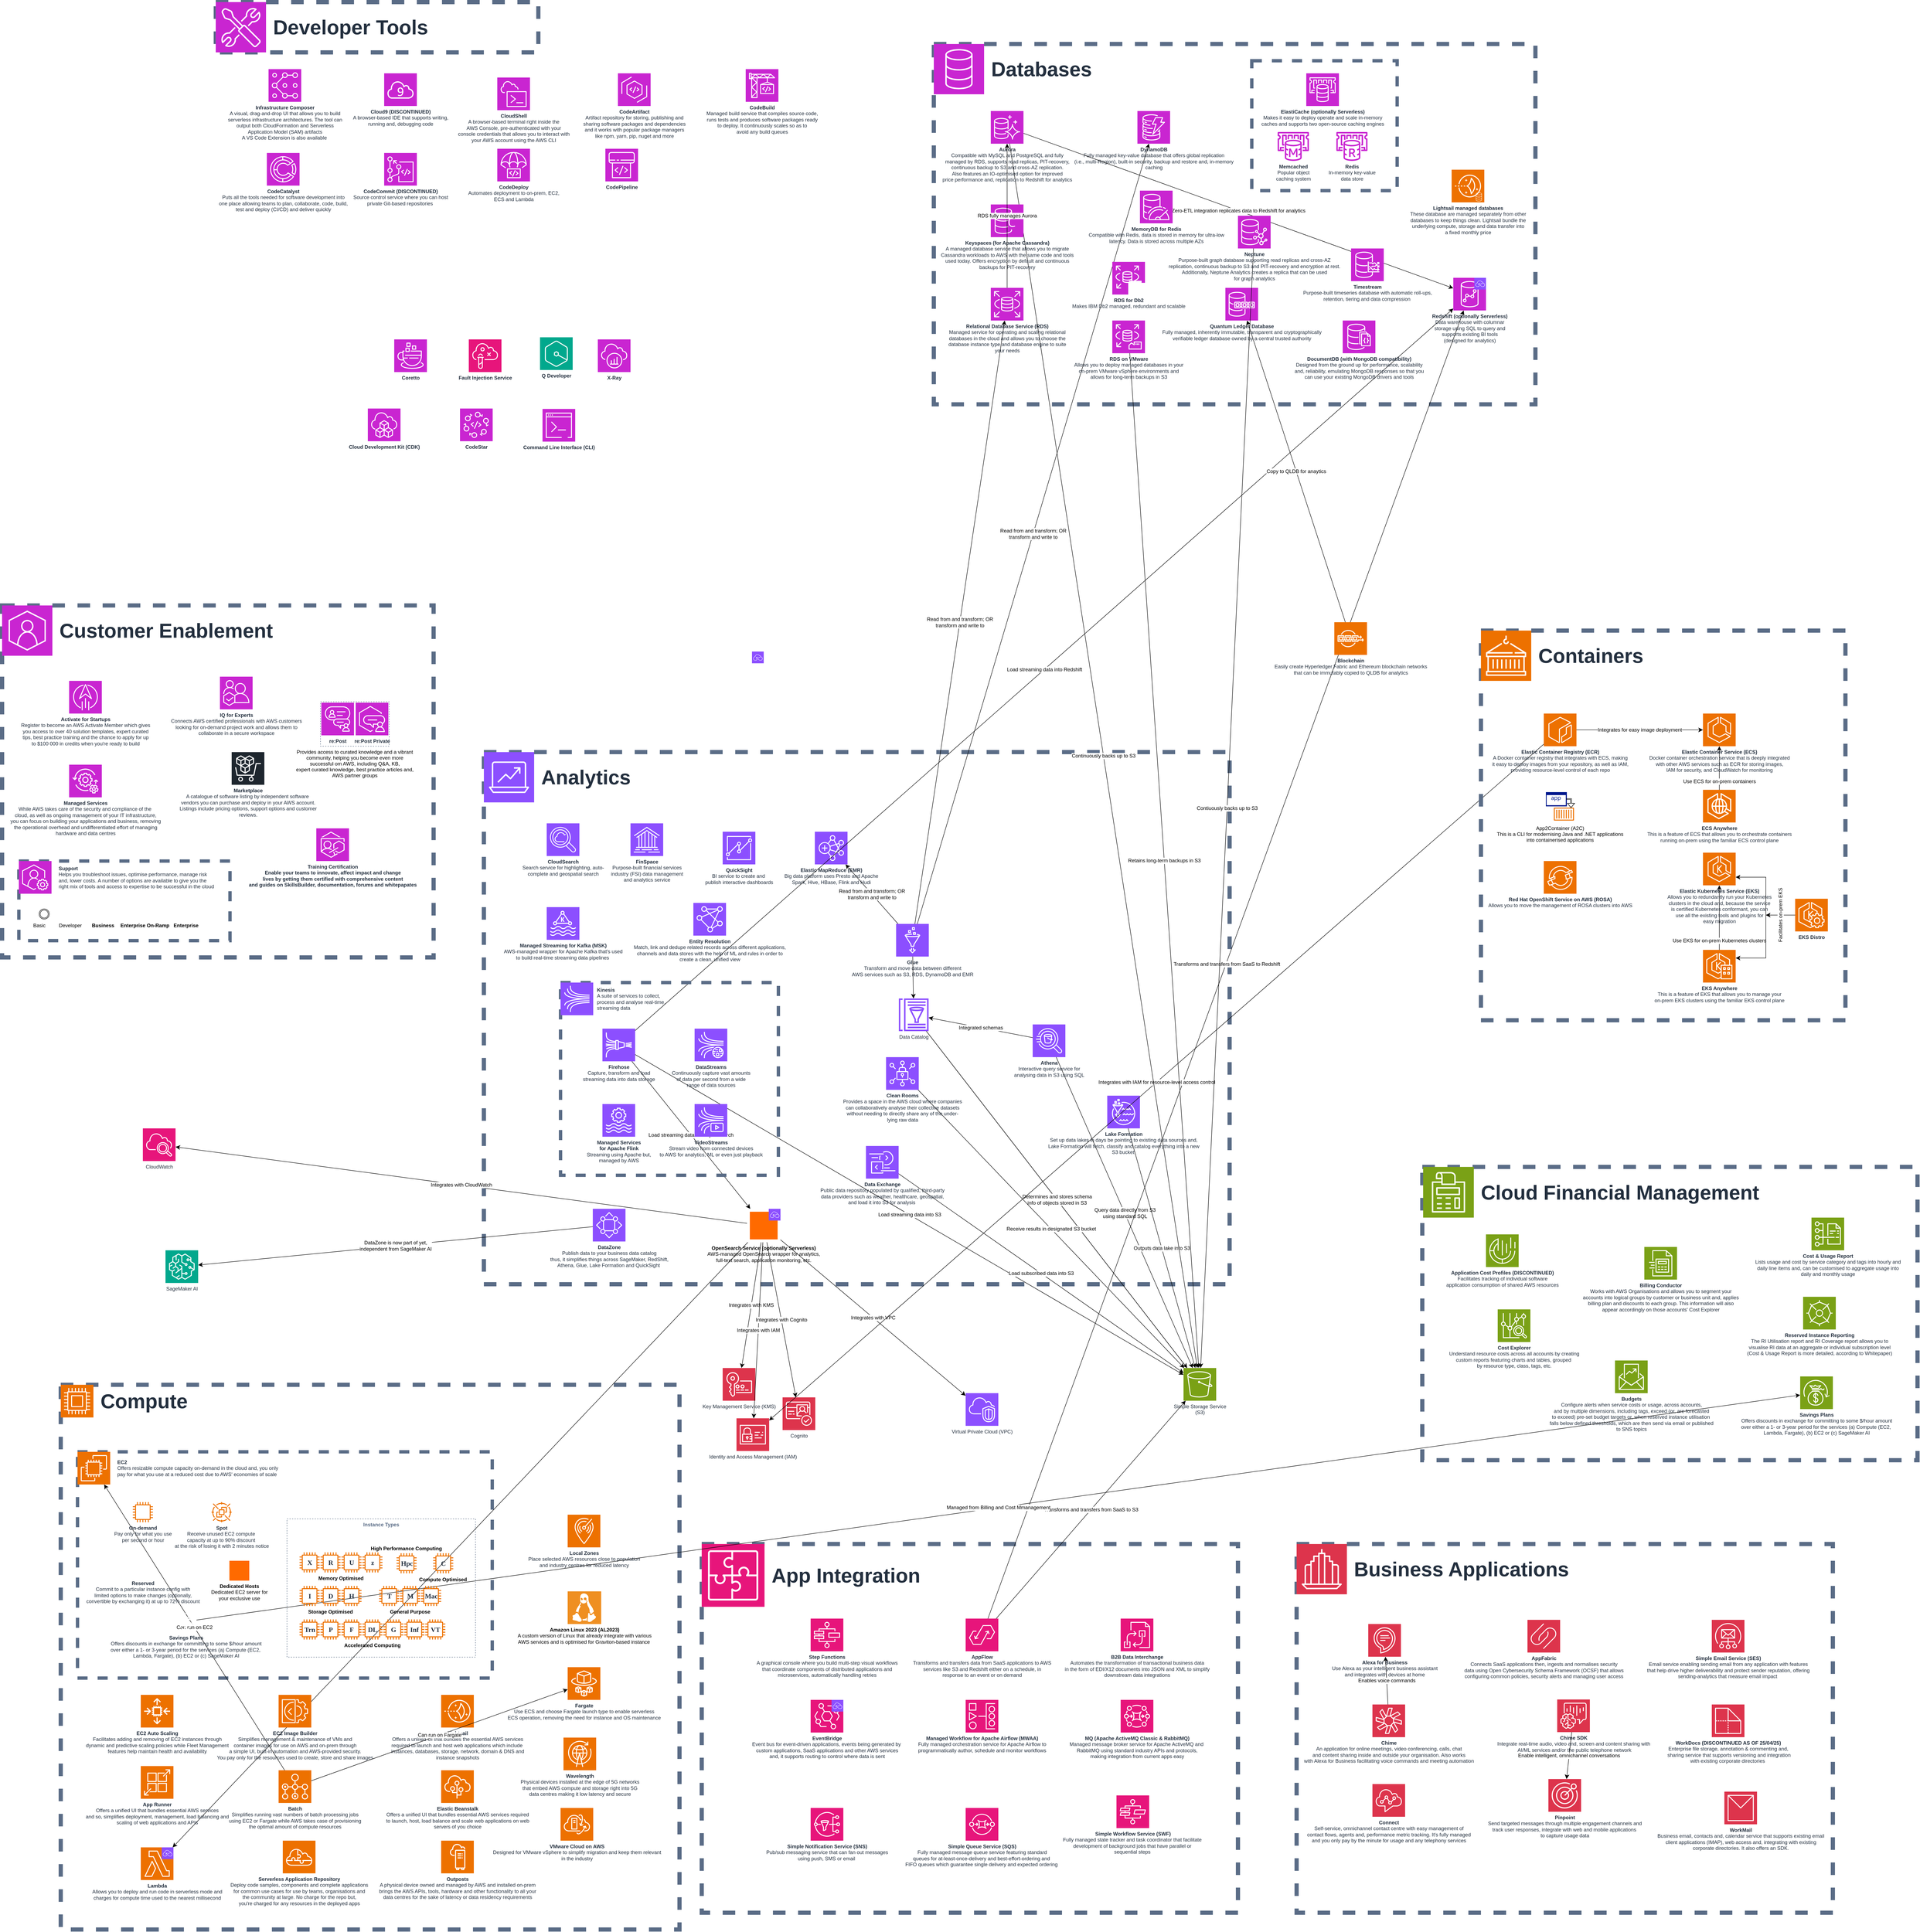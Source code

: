 <mxfile version="26.2.5">
  <diagram id="Ht1M8jgEwFfnCIfOTk4-" name="All">
    <mxGraphModel dx="828" dy="4275" grid="1" gridSize="10" guides="1" tooltips="1" connect="1" arrows="1" fold="1" page="1" pageScale="1" pageWidth="4681" pageHeight="3300" background="none" math="0" shadow="0">
      <root>
        <mxCell id="0" />
        <mxCell id="1" parent="0" />
        <mxCell id="GQwtv-Ke6I7whFhwhaPg-307" value="" style="fillColor=none;strokeColor=light-dark(#5A6C86,#FF7CFF);dashed=1;verticalAlign=top;fontStyle=0;fontColor=#5A6C86;whiteSpace=wrap;html=1;strokeWidth=10;" parent="1" vertex="1">
          <mxGeometry x="600" y="-1360" width="770" height="120" as="geometry" />
        </mxCell>
        <mxCell id="GQwtv-Ke6I7whFhwhaPg-283" value="" style="fillColor=none;strokeColor=light-dark(#5A6C86,#FF7CFF);dashed=1;verticalAlign=top;fontStyle=0;fontColor=#5A6C86;whiteSpace=wrap;html=1;strokeWidth=8;" parent="1" vertex="1">
          <mxGeometry x="3073" y="-1220" width="347" height="310" as="geometry" />
        </mxCell>
        <mxCell id="GQwtv-Ke6I7whFhwhaPg-260" value="" style="fillColor=none;strokeColor=light-dark(#5A6C86,#FF7CFF);dashed=1;verticalAlign=top;fontStyle=0;fontColor=#5A6C86;whiteSpace=wrap;html=1;strokeWidth=10;" parent="1" vertex="1">
          <mxGeometry x="2314" y="-1260" width="1436" height="860" as="geometry" />
        </mxCell>
        <mxCell id="GQwtv-Ke6I7whFhwhaPg-202" value="" style="fillColor=none;strokeColor=light-dark(#5A6C86,#FF7CFF);dashed=1;verticalAlign=top;fontStyle=0;fontColor=#5A6C86;whiteSpace=wrap;html=1;strokeWidth=10;" parent="1" vertex="1">
          <mxGeometry x="90" y="80" width="1030" height="840" as="geometry" />
        </mxCell>
        <mxCell id="GQwtv-Ke6I7whFhwhaPg-200" value="" style="group" parent="1" vertex="1" connectable="0">
          <mxGeometry x="230" y="1940" width="1477" height="1300" as="geometry" />
        </mxCell>
        <mxCell id="GQwtv-Ke6I7whFhwhaPg-199" value="" style="fillColor=none;strokeColor=light-dark(#5A6C86,#D86D0C);dashed=1;verticalAlign=top;fontStyle=0;fontColor=#5A6C86;whiteSpace=wrap;html=1;strokeWidth=10;" parent="GQwtv-Ke6I7whFhwhaPg-200" vertex="1">
          <mxGeometry width="1477" height="1300" as="geometry" />
        </mxCell>
        <mxCell id="GQwtv-Ke6I7whFhwhaPg-140" value="Compute" style="sketch=0;points=[[0,0,0],[0.25,0,0],[0.5,0,0],[0.75,0,0],[1,0,0],[0,1,0],[0.25,1,0],[0.5,1,0],[0.75,1,0],[1,1,0],[0,0.25,0],[0,0.5,0],[0,0.75,0],[1,0.25,0],[1,0.5,0],[1,0.75,0]];outlineConnect=0;fontColor=#232F3E;fillColor=#ED7100;strokeColor=#ffffff;dashed=0;verticalLabelPosition=middle;verticalAlign=middle;align=left;html=1;fontSize=48;fontStyle=1;aspect=fixed;shape=mxgraph.aws4.resourceIcon;resIcon=mxgraph.aws4.compute;labelPosition=right;spacingLeft=15;" parent="GQwtv-Ke6I7whFhwhaPg-200" vertex="1">
          <mxGeometry width="78" height="78" as="geometry" />
        </mxCell>
        <mxCell id="GQwtv-Ke6I7whFhwhaPg-311" value="Local Zones&lt;div&gt;&lt;span style=&quot;font-weight: normal;&quot;&gt;Place selected AWS resources close to population&lt;/span&gt;&lt;/div&gt;&lt;div&gt;&lt;span style=&quot;font-weight: normal;&quot;&gt;and industry centres for reduced latency&lt;/span&gt;&lt;/div&gt;" style="sketch=0;points=[[0,0,0],[0.25,0,0],[0.5,0,0],[0.75,0,0],[1,0,0],[0,1,0],[0.25,1,0],[0.5,1,0],[0.75,1,0],[1,1,0],[0,0.25,0],[0,0.5,0],[0,0.75,0],[1,0.25,0],[1,0.5,0],[1,0.75,0]];outlineConnect=0;fontColor=#232F3E;fillColor=#ED7100;strokeColor=#ffffff;dashed=0;verticalLabelPosition=bottom;verticalAlign=top;align=center;html=1;fontSize=12;fontStyle=1;aspect=fixed;shape=mxgraph.aws4.resourceIcon;resIcon=mxgraph.aws4.local_zones;" parent="GQwtv-Ke6I7whFhwhaPg-200" vertex="1">
          <mxGeometry x="1210" y="310" width="78" height="78" as="geometry" />
        </mxCell>
        <mxCell id="GQwtv-Ke6I7whFhwhaPg-196" value="" style="group" parent="1" vertex="1" connectable="0">
          <mxGeometry x="270" y="2100" width="990" height="540" as="geometry" />
        </mxCell>
        <mxCell id="GQwtv-Ke6I7whFhwhaPg-195" value="" style="fillColor=none;strokeColor=light-dark(#5A6C86,#D86D0C);dashed=1;verticalAlign=top;fontStyle=0;fontColor=#5A6C86;whiteSpace=wrap;html=1;strokeWidth=8;" parent="GQwtv-Ke6I7whFhwhaPg-196" vertex="1">
          <mxGeometry width="990" height="540" as="geometry" />
        </mxCell>
        <mxCell id="GQwtv-Ke6I7whFhwhaPg-141" value="EC2&lt;div&gt;&lt;span style=&quot;font-weight: normal;&quot;&gt;Offers resizable compute capacity on-demand in the cloud and, you only&lt;/span&gt;&lt;/div&gt;&lt;div&gt;&lt;span style=&quot;font-weight: normal;&quot;&gt;pay for what you use at a reduced cost due to AWS&#39; economies of scale&amp;nbsp;&lt;/span&gt;&lt;/div&gt;" style="points=[[0,0,0],[0.25,0,0],[0.5,0,0],[0.75,0,0],[1,0,0],[0,1,0],[0.25,1,0],[0.5,1,0],[0.75,1,0],[1,1,0],[0,0.25,0],[0,0.5,0],[0,0.75,0],[1,0.25,0],[1,0.5,0],[1,0.75,0]];outlineConnect=0;fontColor=#232F3E;fillColor=#ED7100;strokeColor=#ffffff;dashed=0;verticalLabelPosition=middle;verticalAlign=middle;align=left;html=1;fontSize=12;fontStyle=1;aspect=fixed;shape=mxgraph.aws4.resourceIcon;resIcon=mxgraph.aws4.ec2;labelPosition=right;spacingLeft=15;" parent="GQwtv-Ke6I7whFhwhaPg-196" vertex="1">
          <mxGeometry width="78" height="78" as="geometry" />
        </mxCell>
        <mxCell id="GQwtv-Ke6I7whFhwhaPg-162" value="Dedicated Hosts&lt;div&gt;&lt;span style=&quot;font-weight: normal;&quot;&gt;Dedicated EC2 server for&lt;/span&gt;&lt;/div&gt;&lt;div&gt;&lt;span style=&quot;font-weight: normal;&quot;&gt;your exclusive use&lt;/span&gt;&lt;/div&gt;" style="points=[];aspect=fixed;html=1;align=center;shadow=0;dashed=0;fillColor=#FF6A00;strokeColor=none;shape=mxgraph.alibaba_cloud.ddh_dedicated_host;fontStyle=1;labelPosition=center;verticalLabelPosition=bottom;verticalAlign=top;fontColor=light-dark(#000000,#BDC7D4);" parent="GQwtv-Ke6I7whFhwhaPg-196" vertex="1">
          <mxGeometry x="362.6" y="260" width="47.4" height="47.4" as="geometry" />
        </mxCell>
        <mxCell id="GQwtv-Ke6I7whFhwhaPg-194" value="Instance Types" style="fillColor=none;strokeColor=#5A6C86;dashed=1;verticalAlign=top;fontStyle=1;fontColor=#5A6C86;whiteSpace=wrap;html=1;" parent="1" vertex="1">
          <mxGeometry x="770" y="2260" width="450" height="330" as="geometry" />
        </mxCell>
        <mxCell id="GQwtv-Ke6I7whFhwhaPg-139" value="" style="group" parent="1" vertex="1" connectable="0">
          <mxGeometry x="3480" y="1420" width="1182" height="700" as="geometry" />
        </mxCell>
        <mxCell id="GQwtv-Ke6I7whFhwhaPg-138" value="" style="fillColor=none;strokeColor=light-dark(#5A6C86,#61820B);dashed=1;verticalAlign=top;fontStyle=0;fontColor=#5A6C86;whiteSpace=wrap;html=1;strokeWidth=10;" parent="GQwtv-Ke6I7whFhwhaPg-139" vertex="1">
          <mxGeometry width="1182" height="700" as="geometry" />
        </mxCell>
        <mxCell id="GQwtv-Ke6I7whFhwhaPg-129" value="Cloud Financial Management" style="sketch=0;points=[[0,0,0],[0.25,0,0],[0.5,0,0],[0.75,0,0],[1,0,0],[0,1,0],[0.25,1,0],[0.5,1,0],[0.75,1,0],[1,1,0],[0,0.25,0],[0,0.5,0],[0,0.75,0],[1,0.25,0],[1,0.5,0],[1,0.75,0]];outlineConnect=0;fontColor=#232F3E;fillColor=#7AA116;strokeColor=#ffffff;dashed=0;verticalLabelPosition=middle;verticalAlign=middle;align=left;html=1;fontSize=48;fontStyle=1;aspect=fixed;shape=mxgraph.aws4.resourceIcon;resIcon=mxgraph.aws4.cost_management;labelPosition=right;spacingLeft=15;" parent="GQwtv-Ke6I7whFhwhaPg-139" vertex="1">
          <mxGeometry x="2" width="121" height="121" as="geometry" />
        </mxCell>
        <mxCell id="GQwtv-Ke6I7whFhwhaPg-108" value="" style="group" parent="1" vertex="1" connectable="0">
          <mxGeometry x="3180" y="2320" width="1280" height="880" as="geometry" />
        </mxCell>
        <mxCell id="GQwtv-Ke6I7whFhwhaPg-104" value="" style="group" parent="GQwtv-Ke6I7whFhwhaPg-108" vertex="1" connectable="0">
          <mxGeometry width="1280" height="880" as="geometry" />
        </mxCell>
        <mxCell id="GQwtv-Ke6I7whFhwhaPg-105" value="" style="fillColor=none;strokeColor=light-dark(#5A6C86,#FF7F93);dashed=1;verticalAlign=top;fontStyle=0;fontColor=#5A6C86;whiteSpace=wrap;html=1;strokeWidth=10;" parent="GQwtv-Ke6I7whFhwhaPg-104" vertex="1">
          <mxGeometry width="1280" height="880.0" as="geometry" />
        </mxCell>
        <mxCell id="GQwtv-Ke6I7whFhwhaPg-107" value="Business Applications" style="sketch=0;points=[[0,0,0],[0.25,0,0],[0.5,0,0],[0.75,0,0],[1,0,0],[0,1,0],[0.25,1,0],[0.5,1,0],[0.75,1,0],[1,1,0],[0,0.25,0],[0,0.5,0],[0,0.75,0],[1,0.25,0],[1,0.5,0],[1,0.75,0]];outlineConnect=0;fontColor=#232F3E;fillColor=#DD344C;strokeColor=#ffffff;dashed=0;verticalLabelPosition=middle;verticalAlign=middle;align=left;html=1;fontSize=48;fontStyle=1;aspect=fixed;shape=mxgraph.aws4.resourceIcon;resIcon=mxgraph.aws4.business_application;labelPosition=right;spacingLeft=15;" parent="GQwtv-Ke6I7whFhwhaPg-108" vertex="1">
          <mxGeometry width="120" height="120" as="geometry" />
        </mxCell>
        <mxCell id="GQwtv-Ke6I7whFhwhaPg-91" value="" style="group;fontStyle=1;strokeColor=none;" parent="1" vertex="1" connectable="0">
          <mxGeometry x="1240" y="430" width="1780" height="1270" as="geometry" />
        </mxCell>
        <mxCell id="GQwtv-Ke6I7whFhwhaPg-89" value="" style="fillColor=none;strokeColor=light-dark(#5A6C86,#B17DFF);dashed=1;verticalAlign=top;fontStyle=0;fontColor=#5A6C86;whiteSpace=wrap;html=1;strokeWidth=10;" parent="GQwtv-Ke6I7whFhwhaPg-91" vertex="1">
          <mxGeometry width="1780" height="1270" as="geometry" />
        </mxCell>
        <mxCell id="GQwtv-Ke6I7whFhwhaPg-1" value="Analytics" style="sketch=0;points=[[0,0,0],[0.25,0,0],[0.5,0,0],[0.75,0,0],[1,0,0],[0,1,0],[0.25,1,0],[0.5,1,0],[0.75,1,0],[1,1,0],[0,0.25,0],[0,0.5,0],[0,0.75,0],[1,0.25,0],[1,0.5,0],[1,0.75,0]];outlineConnect=0;fontColor=#232F3E;fillColor=#8C4FFF;strokeColor=#ffffff;dashed=0;verticalLabelPosition=middle;verticalAlign=middle;align=left;html=1;fontSize=48;fontStyle=1;aspect=fixed;shape=mxgraph.aws4.resourceIcon;resIcon=mxgraph.aws4.analytics;spacingLeft=15;labelPosition=right;" parent="GQwtv-Ke6I7whFhwhaPg-91" vertex="1">
          <mxGeometry width="120" height="120" as="geometry" />
        </mxCell>
        <mxCell id="GQwtv-Ke6I7whFhwhaPg-4" value="&lt;b&gt;CloudSearch&lt;/b&gt;&lt;div&gt;Search service for highlighting, auto-&lt;/div&gt;&lt;div&gt;complete and geospatial search&lt;/div&gt;" style="sketch=0;points=[[0,0,0],[0.25,0,0],[0.5,0,0],[0.75,0,0],[1,0,0],[0,1,0],[0.25,1,0],[0.5,1,0],[0.75,1,0],[1,1,0],[0,0.25,0],[0,0.5,0],[0,0.75,0],[1,0.25,0],[1,0.5,0],[1,0.75,0]];outlineConnect=0;fontColor=#232F3E;fillColor=#8C4FFF;strokeColor=#ffffff;dashed=0;verticalLabelPosition=bottom;verticalAlign=top;align=center;html=1;fontSize=12;fontStyle=0;aspect=fixed;shape=mxgraph.aws4.resourceIcon;resIcon=mxgraph.aws4.cloudsearch2;" parent="GQwtv-Ke6I7whFhwhaPg-91" vertex="1">
          <mxGeometry x="150" y="170" width="78" height="78" as="geometry" />
        </mxCell>
        <mxCell id="GQwtv-Ke6I7whFhwhaPg-6" value="&lt;b&gt;FinSpace&lt;/b&gt;&lt;div&gt;Purpose-built financial services&lt;/div&gt;&lt;div&gt;industry (FSI) data management&lt;/div&gt;&lt;div&gt;and analytics service&lt;/div&gt;" style="sketch=0;points=[[0,0,0],[0.25,0,0],[0.5,0,0],[0.75,0,0],[1,0,0],[0,1,0],[0.25,1,0],[0.5,1,0],[0.75,1,0],[1,1,0],[0,0.25,0],[0,0.5,0],[0,0.75,0],[1,0.25,0],[1,0.5,0],[1,0.75,0]];outlineConnect=0;fontColor=#232F3E;fillColor=#8C4FFF;strokeColor=#ffffff;dashed=0;verticalLabelPosition=bottom;verticalAlign=top;align=center;html=1;fontSize=12;fontStyle=0;aspect=fixed;shape=mxgraph.aws4.resourceIcon;resIcon=mxgraph.aws4.finspace;" parent="GQwtv-Ke6I7whFhwhaPg-91" vertex="1">
          <mxGeometry x="350" y="170" width="78" height="78" as="geometry" />
        </mxCell>
        <mxCell id="GQwtv-Ke6I7whFhwhaPg-53" value="&lt;b&gt;QuickSight&lt;/b&gt;&lt;div&gt;BI service to create and&amp;nbsp;&lt;/div&gt;&lt;div&gt;publish interactive&amp;nbsp;&lt;span style=&quot;background-color: transparent; color: light-dark(rgb(35, 47, 62), rgb(189, 199, 212));&quot;&gt;dashboards&lt;/span&gt;&lt;/div&gt;" style="sketch=0;points=[[0,0,0],[0.25,0,0],[0.5,0,0],[0.75,0,0],[1,0,0],[0,1,0],[0.25,1,0],[0.5,1,0],[0.75,1,0],[1,1,0],[0,0.25,0],[0,0.5,0],[0,0.75,0],[1,0.25,0],[1,0.5,0],[1,0.75,0]];outlineConnect=0;fontColor=#232F3E;fillColor=#8C4FFF;strokeColor=#ffffff;dashed=0;verticalLabelPosition=bottom;verticalAlign=top;align=center;html=1;fontSize=12;fontStyle=0;aspect=fixed;shape=mxgraph.aws4.resourceIcon;resIcon=mxgraph.aws4.quicksight;" parent="GQwtv-Ke6I7whFhwhaPg-91" vertex="1">
          <mxGeometry x="570" y="190" width="78" height="78" as="geometry" />
        </mxCell>
        <mxCell id="GQwtv-Ke6I7whFhwhaPg-68" value="&lt;b&gt;Managed Streaming for Kafka (MSK)&lt;/b&gt;&lt;div&gt;AWS-managed wrapper for Apache Kafka that&#39;s used&lt;/div&gt;&lt;div&gt;to build real-time streaming data pipelines&amp;nbsp;&lt;/div&gt;" style="sketch=0;points=[[0,0,0],[0.25,0,0],[0.5,0,0],[0.75,0,0],[1,0,0],[0,1,0],[0.25,1,0],[0.5,1,0],[0.75,1,0],[1,1,0],[0,0.25,0],[0,0.5,0],[0,0.75,0],[1,0.25,0],[1,0.5,0],[1,0.75,0]];outlineConnect=0;fontColor=#232F3E;fillColor=#8C4FFF;strokeColor=#ffffff;dashed=0;verticalLabelPosition=bottom;verticalAlign=top;align=center;html=1;fontSize=12;fontStyle=0;aspect=fixed;shape=mxgraph.aws4.resourceIcon;resIcon=mxgraph.aws4.managed_streaming_for_kafka;" parent="GQwtv-Ke6I7whFhwhaPg-91" vertex="1">
          <mxGeometry x="150" y="370" width="78" height="78" as="geometry" />
        </mxCell>
        <mxCell id="GQwtv-Ke6I7whFhwhaPg-67" value="&lt;b&gt;Entity Resolution&lt;/b&gt;&lt;div&gt;Match, link and dedupe related records across different applications,&lt;/div&gt;&lt;div&gt;channels and data stores with the help of ML and rules in order to&lt;/div&gt;&lt;div&gt;create a clean, unified view&lt;/div&gt;" style="sketch=0;points=[[0,0,0],[0.25,0,0],[0.5,0,0],[0.75,0,0],[1,0,0],[0,1,0],[0.25,1,0],[0.5,1,0],[0.75,1,0],[1,1,0],[0,0.25,0],[0,0.5,0],[0,0.75,0],[1,0.25,0],[1,0.5,0],[1,0.75,0]];outlineConnect=0;fontColor=#232F3E;fillColor=#8C4FFF;strokeColor=#ffffff;dashed=0;verticalLabelPosition=bottom;verticalAlign=top;align=center;html=1;fontSize=12;fontStyle=0;aspect=fixed;shape=mxgraph.aws4.resourceIcon;resIcon=mxgraph.aws4.entity_resolution;" parent="GQwtv-Ke6I7whFhwhaPg-91" vertex="1">
          <mxGeometry x="500" y="360" width="78" height="78" as="geometry" />
        </mxCell>
        <mxCell id="GQwtv-Ke6I7whFhwhaPg-5" value="&lt;b&gt;Elastic MapReduce&amp;nbsp;&lt;span style=&quot;background-color: transparent; color: light-dark(rgb(35, 47, 62), rgb(189, 199, 212));&quot;&gt;(EMR)&lt;/span&gt;&lt;/b&gt;&lt;div&gt;&lt;span style=&quot;background-color: transparent; color: light-dark(rgb(35, 47, 62), rgb(189, 199, 212));&quot;&gt;Big data platform uses Presto and Apache&lt;/span&gt;&lt;/div&gt;&lt;div&gt;&lt;span style=&quot;background-color: transparent; color: light-dark(rgb(35, 47, 62), rgb(189, 199, 212));&quot;&gt;Spark, Hive, HBase, Flink and Hudi&lt;/span&gt;&lt;/div&gt;" style="sketch=0;points=[[0,0,0],[0.25,0,0],[0.5,0,0],[0.75,0,0],[1,0,0],[0,1,0],[0.25,1,0],[0.5,1,0],[0.75,1,0],[1,1,0],[0,0.25,0],[0,0.5,0],[0,0.75,0],[1,0.25,0],[1,0.5,0],[1,0.75,0]];outlineConnect=0;fontColor=#232F3E;fillColor=#8C4FFF;strokeColor=#ffffff;dashed=0;verticalLabelPosition=bottom;verticalAlign=top;align=center;html=1;fontSize=12;fontStyle=0;aspect=fixed;shape=mxgraph.aws4.resourceIcon;resIcon=mxgraph.aws4.emr;" parent="GQwtv-Ke6I7whFhwhaPg-91" vertex="1">
          <mxGeometry x="790" y="190" width="78" height="78" as="geometry" />
        </mxCell>
        <mxCell id="GQwtv-Ke6I7whFhwhaPg-94" value="" style="group" parent="1" vertex="1" connectable="0">
          <mxGeometry x="1760" y="2320" width="1280" height="880" as="geometry" />
        </mxCell>
        <mxCell id="GQwtv-Ke6I7whFhwhaPg-93" value="" style="fillColor=none;strokeColor=light-dark(#5A6C86,#FF81D9);dashed=1;verticalAlign=top;fontStyle=0;fontColor=#5A6C86;whiteSpace=wrap;html=1;strokeWidth=10;" parent="GQwtv-Ke6I7whFhwhaPg-94" vertex="1">
          <mxGeometry width="1280" height="880.0" as="geometry" />
        </mxCell>
        <mxCell id="GQwtv-Ke6I7whFhwhaPg-92" value="App Integration" style="sketch=0;points=[[0,0,0],[0.25,0,0],[0.5,0,0],[0.75,0,0],[1,0,0],[0,1,0],[0.25,1,0],[0.5,1,0],[0.75,1,0],[1,1,0],[0,0.25,0],[0,0.5,0],[0,0.75,0],[1,0.25,0],[1,0.5,0],[1,0.75,0]];outlineConnect=0;fontColor=#232F3E;fillColor=#E7157B;strokeColor=#ffffff;dashed=0;verticalLabelPosition=middle;verticalAlign=middle;align=left;html=1;fontSize=48;fontStyle=1;aspect=fixed;shape=mxgraph.aws4.resourceIcon;resIcon=mxgraph.aws4.application_integration;labelPosition=right;spacingLeft=15;" parent="GQwtv-Ke6I7whFhwhaPg-94" vertex="1">
          <mxGeometry width="149.888" height="149.888" as="geometry" />
        </mxCell>
        <mxCell id="GQwtv-Ke6I7whFhwhaPg-13" value="Query data directly from S3&lt;div&gt;using standard SQL&lt;/div&gt;" style="edgeStyle=none;curved=1;rounded=0;orthogonalLoop=1;jettySize=auto;html=1;fontSize=12;startSize=8;endSize=8;" parent="1" source="GQwtv-Ke6I7whFhwhaPg-2" target="GQwtv-Ke6I7whFhwhaPg-12" edge="1">
          <mxGeometry x="0.003" relative="1" as="geometry">
            <mxPoint as="offset" />
          </mxGeometry>
        </mxCell>
        <mxCell id="GQwtv-Ke6I7whFhwhaPg-16" value="Integrated schemas" style="edgeStyle=none;curved=1;rounded=0;orthogonalLoop=1;jettySize=auto;html=1;fontSize=12;startSize=8;endSize=8;" parent="1" source="GQwtv-Ke6I7whFhwhaPg-2" target="GQwtv-Ke6I7whFhwhaPg-15" edge="1">
          <mxGeometry relative="1" as="geometry" />
        </mxCell>
        <mxCell id="GQwtv-Ke6I7whFhwhaPg-2" value="&lt;b&gt;Athena&lt;/b&gt;&lt;div&gt;Interactive query service for&lt;/div&gt;&lt;div&gt;analysing data in S3 using SQL&lt;/div&gt;" style="sketch=0;points=[[0,0,0],[0.25,0,0],[0.5,0,0],[0.75,0,0],[1,0,0],[0,1,0],[0.25,1,0],[0.5,1,0],[0.75,1,0],[1,1,0],[0,0.25,0],[0,0.5,0],[0,0.75,0],[1,0.25,0],[1,0.5,0],[1,0.75,0]];outlineConnect=0;fontColor=#232F3E;fillColor=#8C4FFF;strokeColor=#ffffff;dashed=0;verticalLabelPosition=bottom;verticalAlign=top;align=center;html=1;fontSize=12;fontStyle=0;aspect=fixed;shape=mxgraph.aws4.resourceIcon;resIcon=mxgraph.aws4.athena;" parent="1" vertex="1">
          <mxGeometry x="2550" y="1080" width="78" height="78" as="geometry" />
        </mxCell>
        <mxCell id="GQwtv-Ke6I7whFhwhaPg-20" value="DataZone is now part of yet,&lt;div&gt;independent from SageMaker AI&lt;/div&gt;" style="edgeStyle=none;curved=1;rounded=0;orthogonalLoop=1;jettySize=auto;html=1;fontSize=12;startSize=8;endSize=8;" parent="1" source="GQwtv-Ke6I7whFhwhaPg-3" target="GQwtv-Ke6I7whFhwhaPg-19" edge="1">
          <mxGeometry relative="1" as="geometry" />
        </mxCell>
        <mxCell id="GQwtv-Ke6I7whFhwhaPg-22" value="Load streaming data into S3" style="edgeStyle=none;curved=1;rounded=0;orthogonalLoop=1;jettySize=auto;html=1;fontSize=12;startSize=8;endSize=8;" parent="1" source="GQwtv-Ke6I7whFhwhaPg-8" target="GQwtv-Ke6I7whFhwhaPg-12" edge="1">
          <mxGeometry relative="1" as="geometry" />
        </mxCell>
        <mxCell id="GQwtv-Ke6I7whFhwhaPg-24" value="Load streaming data into Redshift" style="edgeStyle=none;curved=1;rounded=0;orthogonalLoop=1;jettySize=auto;html=1;fontSize=12;startSize=8;endSize=8;" parent="1" source="GQwtv-Ke6I7whFhwhaPg-8" target="GQwtv-Ke6I7whFhwhaPg-23" edge="1">
          <mxGeometry relative="1" as="geometry" />
        </mxCell>
        <mxCell id="GQwtv-Ke6I7whFhwhaPg-27" value="Load streaming data into OpenSearch" style="edgeStyle=none;curved=1;rounded=0;orthogonalLoop=1;jettySize=auto;html=1;fontSize=12;startSize=8;endSize=8;" parent="1" source="GQwtv-Ke6I7whFhwhaPg-8" target="GQwtv-Ke6I7whFhwhaPg-28" edge="1">
          <mxGeometry relative="1" as="geometry">
            <mxPoint x="1400" y="680" as="targetPoint" />
          </mxGeometry>
        </mxCell>
        <mxCell id="GQwtv-Ke6I7whFhwhaPg-12" value="Simple Storage Service&lt;div&gt;(S3)&lt;/div&gt;" style="sketch=0;points=[[0,0,0],[0.25,0,0],[0.5,0,0],[0.75,0,0],[1,0,0],[0,1,0],[0.25,1,0],[0.5,1,0],[0.75,1,0],[1,1,0],[0,0.25,0],[0,0.5,0],[0,0.75,0],[1,0.25,0],[1,0.5,0],[1,0.75,0]];outlineConnect=0;fontColor=#232F3E;fillColor=#7AA116;strokeColor=#ffffff;dashed=0;verticalLabelPosition=bottom;verticalAlign=top;align=center;html=1;fontSize=12;fontStyle=0;aspect=fixed;shape=mxgraph.aws4.resourceIcon;resIcon=mxgraph.aws4.s3;" parent="1" vertex="1">
          <mxGeometry x="2910" y="1900" width="78" height="78" as="geometry" />
        </mxCell>
        <mxCell id="GQwtv-Ke6I7whFhwhaPg-61" value="Read from and transform; OR&lt;div&gt;transform and write to&lt;/div&gt;" style="edgeStyle=none;curved=1;rounded=0;orthogonalLoop=1;jettySize=auto;html=1;fontSize=12;startSize=8;endSize=8;" parent="1" source="GQwtv-Ke6I7whFhwhaPg-14" target="GQwtv-Ke6I7whFhwhaPg-5" edge="1">
          <mxGeometry relative="1" as="geometry" />
        </mxCell>
        <mxCell id="GQwtv-Ke6I7whFhwhaPg-62" value="Read from and transform; OR&lt;div&gt;transform and write to&lt;/div&gt;" style="edgeStyle=none;curved=1;rounded=0;orthogonalLoop=1;jettySize=auto;html=1;fontSize=12;startSize=8;endSize=8;" parent="1" source="GQwtv-Ke6I7whFhwhaPg-15" target="GQwtv-Ke6I7whFhwhaPg-12" edge="1">
          <mxGeometry relative="1" as="geometry" />
        </mxCell>
        <mxCell id="GQwtv-Ke6I7whFhwhaPg-63" value="Read from and transform; OR&lt;div&gt;transform and write to&lt;/div&gt;" style="edgeStyle=none;curved=1;rounded=0;orthogonalLoop=1;jettySize=auto;html=1;fontSize=12;startSize=8;endSize=8;" parent="1" source="GQwtv-Ke6I7whFhwhaPg-14" target="GQwtv-Ke6I7whFhwhaPg-60" edge="1">
          <mxGeometry relative="1" as="geometry" />
        </mxCell>
        <mxCell id="GQwtv-Ke6I7whFhwhaPg-64" value="Read from and transform; OR&lt;div&gt;transform and write to&lt;/div&gt;" style="edgeStyle=none;curved=1;rounded=0;orthogonalLoop=1;jettySize=auto;html=1;fontSize=12;startSize=8;endSize=8;" parent="1" source="GQwtv-Ke6I7whFhwhaPg-14" target="GQwtv-Ke6I7whFhwhaPg-59" edge="1">
          <mxGeometry relative="1" as="geometry" />
        </mxCell>
        <mxCell id="GQwtv-Ke6I7whFhwhaPg-14" value="&lt;b&gt;Glue&lt;/b&gt;&lt;div&gt;Transform and move data between different&lt;/div&gt;&lt;div&gt;AWS services such as S3, RDS, DynamoDB and EMR&lt;/div&gt;" style="sketch=0;points=[[0,0,0],[0.25,0,0],[0.5,0,0],[0.75,0,0],[1,0,0],[0,1,0],[0.25,1,0],[0.5,1,0],[0.75,1,0],[1,1,0],[0,0.25,0],[0,0.5,0],[0,0.75,0],[1,0.25,0],[1,0.5,0],[1,0.75,0]];outlineConnect=0;fontColor=#232F3E;fillColor=#8C4FFF;strokeColor=#ffffff;dashed=0;verticalLabelPosition=bottom;verticalAlign=top;align=center;html=1;fontSize=12;fontStyle=0;aspect=fixed;shape=mxgraph.aws4.resourceIcon;resIcon=mxgraph.aws4.glue;" parent="1" vertex="1">
          <mxGeometry x="2224" y="840" width="78" height="78" as="geometry" />
        </mxCell>
        <mxCell id="GQwtv-Ke6I7whFhwhaPg-21" value="Determines and stores schema&lt;div&gt;info&amp;nbsp;&lt;span style=&quot;background-color: light-dark(#ffffff, var(--ge-dark-color, #121212)); color: light-dark(rgb(0, 0, 0), rgb(255, 255, 255));&quot;&gt;of objects stored in S3&lt;/span&gt;&lt;/div&gt;" style="edgeStyle=none;curved=1;rounded=0;orthogonalLoop=1;jettySize=auto;html=1;fontSize=12;startSize=8;endSize=8;" parent="1" source="GQwtv-Ke6I7whFhwhaPg-15" target="GQwtv-Ke6I7whFhwhaPg-12" edge="1">
          <mxGeometry relative="1" as="geometry" />
        </mxCell>
        <mxCell id="GQwtv-Ke6I7whFhwhaPg-19" value="SageMaker AI" style="sketch=0;points=[[0,0,0],[0.25,0,0],[0.5,0,0],[0.75,0,0],[1,0,0],[0,1,0],[0.25,1,0],[0.5,1,0],[0.75,1,0],[1,1,0],[0,0.25,0],[0,0.5,0],[0,0.75,0],[1,0.25,0],[1,0.5,0],[1,0.75,0]];outlineConnect=0;fontColor=#232F3E;fillColor=#01A88D;strokeColor=#ffffff;dashed=0;verticalLabelPosition=bottom;verticalAlign=top;align=center;html=1;fontSize=12;fontStyle=0;aspect=fixed;shape=mxgraph.aws4.resourceIcon;resIcon=mxgraph.aws4.sagemaker;" parent="1" vertex="1">
          <mxGeometry x="480" y="1619" width="78" height="78" as="geometry" />
        </mxCell>
        <mxCell id="GQwtv-Ke6I7whFhwhaPg-30" value="" style="group" parent="1" vertex="1" connectable="0">
          <mxGeometry x="1868" y="1520" width="80" height="80" as="geometry" />
        </mxCell>
        <mxCell id="GQwtv-Ke6I7whFhwhaPg-28" value="&lt;b&gt;OpenSearch Service (optionally Serverless)&lt;/b&gt;&lt;div&gt;AWS-managed OpenSearch wrapper for analytics, full-text search, application monitoring, etc.&lt;/div&gt;" style="rounded=0;whiteSpace=wrap;html=1;fillColor=light-dark(#FFFFFF,#B17DFF);strokeColor=none;labelPosition=center;verticalLabelPosition=bottom;align=center;verticalAlign=top;fontColor=light-dark(#000000,#BDC7D4);labelBorderColor=none;textShadow=0;spacingTop=0;spacing=2;spacingLeft=-100;spacingRight=-100;" parent="GQwtv-Ke6I7whFhwhaPg-30" vertex="1">
          <mxGeometry width="80" height="80" as="geometry" />
        </mxCell>
        <mxCell id="GQwtv-Ke6I7whFhwhaPg-26" value="" style="points=[];aspect=fixed;html=1;align=center;shadow=0;dashed=0;fillColor=light-dark(#FF6A00,#000000);strokeColor=none;shape=mxgraph.alibaba_cloud.opensearch;verticalAlign=top;labelPosition=center;verticalLabelPosition=bottom;fontColor=light-dark(#000000,#BDC7D4);" parent="GQwtv-Ke6I7whFhwhaPg-30" vertex="1">
          <mxGeometry x="6.83" y="7" width="66.33" height="66" as="geometry" />
        </mxCell>
        <mxCell id="GQwtv-Ke6I7whFhwhaPg-48" value="" style="sketch=0;points=[[0,0,0],[0.25,0,0],[0.5,0,0],[0.75,0,0],[1,0,0],[0,1,0],[0.25,1,0],[0.5,1,0],[0.75,1,0],[1,1,0],[0,0.25,0],[0,0.5,0],[0,0.75,0],[1,0.25,0],[1,0.5,0],[1,0.75,0]];outlineConnect=0;fontColor=#232F3E;fillColor=#8C4FFF;strokeColor=#ffffff;dashed=0;verticalLabelPosition=bottom;verticalAlign=top;align=center;html=1;fontSize=12;fontStyle=0;aspect=fixed;shape=mxgraph.aws4.resourceIcon;resIcon=mxgraph.aws4.serverless;" parent="GQwtv-Ke6I7whFhwhaPg-30" vertex="1">
          <mxGeometry x="52" width="28" height="28" as="geometry" />
        </mxCell>
        <mxCell id="GQwtv-Ke6I7whFhwhaPg-33" value="Key Management Service (KMS)" style="sketch=0;points=[[0,0,0],[0.25,0,0],[0.5,0,0],[0.75,0,0],[1,0,0],[0,1,0],[0.25,1,0],[0.5,1,0],[0.75,1,0],[1,1,0],[0,0.25,0],[0,0.5,0],[0,0.75,0],[1,0.25,0],[1,0.5,0],[1,0.75,0]];outlineConnect=0;fontColor=#232F3E;fillColor=#DD344C;strokeColor=#ffffff;dashed=0;verticalLabelPosition=bottom;verticalAlign=top;align=center;html=1;fontSize=12;fontStyle=0;aspect=fixed;shape=mxgraph.aws4.resourceIcon;resIcon=mxgraph.aws4.key_management_service;" parent="1" vertex="1">
          <mxGeometry x="1810" y="1900" width="78" height="78" as="geometry" />
        </mxCell>
        <mxCell id="GQwtv-Ke6I7whFhwhaPg-34" value="Integrates with KMS" style="edgeStyle=none;curved=1;rounded=0;orthogonalLoop=1;jettySize=auto;html=1;fontSize=12;startSize=8;endSize=8;" parent="1" source="GQwtv-Ke6I7whFhwhaPg-28" target="GQwtv-Ke6I7whFhwhaPg-33" edge="1">
          <mxGeometry relative="1" as="geometry" />
        </mxCell>
        <mxCell id="GQwtv-Ke6I7whFhwhaPg-36" style="edgeStyle=none;curved=1;rounded=0;orthogonalLoop=1;jettySize=auto;html=1;fontSize=12;startSize=8;endSize=8;" parent="1" source="GQwtv-Ke6I7whFhwhaPg-28" target="GQwtv-Ke6I7whFhwhaPg-35" edge="1">
          <mxGeometry relative="1" as="geometry" />
        </mxCell>
        <mxCell id="GQwtv-Ke6I7whFhwhaPg-37" value="Identity and Access Management (IAM)" style="sketch=0;points=[[0,0,0],[0.25,0,0],[0.5,0,0],[0.75,0,0],[1,0,0],[0,1,0],[0.25,1,0],[0.5,1,0],[0.75,1,0],[1,1,0],[0,0.25,0],[0,0.5,0],[0,0.75,0],[1,0.25,0],[1,0.5,0],[1,0.75,0]];outlineConnect=0;fontColor=#232F3E;fillColor=#DD344C;strokeColor=#ffffff;dashed=0;verticalLabelPosition=bottom;verticalAlign=top;align=center;html=1;fontSize=12;fontStyle=0;aspect=fixed;shape=mxgraph.aws4.resourceIcon;resIcon=mxgraph.aws4.identity_and_access_management;" parent="1" vertex="1">
          <mxGeometry x="1843" y="2020" width="78" height="78" as="geometry" />
        </mxCell>
        <mxCell id="GQwtv-Ke6I7whFhwhaPg-38" value="Integrates with IAM" style="edgeStyle=none;curved=1;rounded=0;orthogonalLoop=1;jettySize=auto;html=1;fontSize=12;startSize=8;endSize=8;" parent="1" source="GQwtv-Ke6I7whFhwhaPg-28" target="GQwtv-Ke6I7whFhwhaPg-37" edge="1">
          <mxGeometry relative="1" as="geometry" />
        </mxCell>
        <mxCell id="GQwtv-Ke6I7whFhwhaPg-39" value="Cognito" style="sketch=0;points=[[0,0,0],[0.25,0,0],[0.5,0,0],[0.75,0,0],[1,0,0],[0,1,0],[0.25,1,0],[0.5,1,0],[0.75,1,0],[1,1,0],[0,0.25,0],[0,0.5,0],[0,0.75,0],[1,0.25,0],[1,0.5,0],[1,0.75,0]];outlineConnect=0;fontColor=#232F3E;fillColor=#DD344C;strokeColor=#ffffff;dashed=0;verticalLabelPosition=bottom;verticalAlign=top;align=center;html=1;fontSize=12;fontStyle=0;aspect=fixed;shape=mxgraph.aws4.resourceIcon;resIcon=mxgraph.aws4.cognito;" parent="1" vertex="1">
          <mxGeometry x="1953" y="1970" width="78" height="78" as="geometry" />
        </mxCell>
        <mxCell id="GQwtv-Ke6I7whFhwhaPg-40" value="Integrates with Cognito" style="edgeStyle=none;curved=1;rounded=0;orthogonalLoop=1;jettySize=auto;html=1;fontSize=12;startSize=8;endSize=8;" parent="1" source="GQwtv-Ke6I7whFhwhaPg-28" target="GQwtv-Ke6I7whFhwhaPg-39" edge="1">
          <mxGeometry relative="1" as="geometry" />
        </mxCell>
        <mxCell id="GQwtv-Ke6I7whFhwhaPg-41" value="CloudWatch" style="sketch=0;points=[[0,0,0],[0.25,0,0],[0.5,0,0],[0.75,0,0],[1,0,0],[0,1,0],[0.25,1,0],[0.5,1,0],[0.75,1,0],[1,1,0],[0,0.25,0],[0,0.5,0],[0,0.75,0],[1,0.25,0],[1,0.5,0],[1,0.75,0]];points=[[0,0,0],[0.25,0,0],[0.5,0,0],[0.75,0,0],[1,0,0],[0,1,0],[0.25,1,0],[0.5,1,0],[0.75,1,0],[1,1,0],[0,0.25,0],[0,0.5,0],[0,0.75,0],[1,0.25,0],[1,0.5,0],[1,0.75,0]];outlineConnect=0;fontColor=#232F3E;fillColor=#E7157B;strokeColor=#ffffff;dashed=0;verticalLabelPosition=bottom;verticalAlign=top;align=center;html=1;fontSize=12;fontStyle=0;aspect=fixed;shape=mxgraph.aws4.resourceIcon;resIcon=mxgraph.aws4.cloudwatch_2;" parent="1" vertex="1">
          <mxGeometry x="426" y="1328" width="78" height="78" as="geometry" />
        </mxCell>
        <mxCell id="GQwtv-Ke6I7whFhwhaPg-42" value="Integrates with CloudWatch" style="edgeStyle=none;curved=1;rounded=0;orthogonalLoop=1;jettySize=auto;html=1;fontSize=12;startSize=8;endSize=8;" parent="1" source="GQwtv-Ke6I7whFhwhaPg-28" target="GQwtv-Ke6I7whFhwhaPg-41" edge="1">
          <mxGeometry relative="1" as="geometry" />
        </mxCell>
        <mxCell id="GQwtv-Ke6I7whFhwhaPg-47" value="" style="group;fontStyle=0" parent="1" vertex="1" connectable="0">
          <mxGeometry x="421" y="3044" width="78" height="78" as="geometry" />
        </mxCell>
        <mxCell id="GQwtv-Ke6I7whFhwhaPg-35" value="Lambda&lt;div&gt;&lt;span style=&quot;font-weight: normal;&quot;&gt;Allows you to deploy and run code in serverless mode and&lt;/span&gt;&lt;/div&gt;&lt;div&gt;&lt;span style=&quot;font-weight: normal;&quot;&gt;charges for compute time used to the nearest millisecond&lt;/span&gt;&lt;/div&gt;" style="sketch=0;points=[[0,0,0],[0.25,0,0],[0.5,0,0],[0.75,0,0],[1,0,0],[0,1,0],[0.25,1,0],[0.5,1,0],[0.75,1,0],[1,1,0],[0,0.25,0],[0,0.5,0],[0,0.75,0],[1,0.25,0],[1,0.5,0],[1,0.75,0]];outlineConnect=0;fontColor=#232F3E;fillColor=#ED7100;strokeColor=#ffffff;dashed=0;verticalLabelPosition=bottom;verticalAlign=top;align=center;html=1;fontSize=12;fontStyle=1;aspect=fixed;shape=mxgraph.aws4.resourceIcon;resIcon=mxgraph.aws4.lambda;" parent="GQwtv-Ke6I7whFhwhaPg-47" vertex="1">
          <mxGeometry width="78" height="78" as="geometry" />
        </mxCell>
        <mxCell id="GQwtv-Ke6I7whFhwhaPg-43" value="" style="sketch=0;points=[[0,0,0],[0.25,0,0],[0.5,0,0],[0.75,0,0],[1,0,0],[0,1,0],[0.25,1,0],[0.5,1,0],[0.75,1,0],[1,1,0],[0,0.25,0],[0,0.5,0],[0,0.75,0],[1,0.25,0],[1,0.5,0],[1,0.75,0]];outlineConnect=0;fontColor=#232F3E;fillColor=#8C4FFF;strokeColor=#ffffff;dashed=0;verticalLabelPosition=bottom;verticalAlign=top;align=center;html=1;fontSize=12;fontStyle=0;aspect=fixed;shape=mxgraph.aws4.resourceIcon;resIcon=mxgraph.aws4.serverless;" parent="GQwtv-Ke6I7whFhwhaPg-47" vertex="1">
          <mxGeometry x="50" width="28" height="28" as="geometry" />
        </mxCell>
        <mxCell id="GQwtv-Ke6I7whFhwhaPg-49" value="" style="sketch=0;points=[[0,0,0],[0.25,0,0],[0.5,0,0],[0.75,0,0],[1,0,0],[0,1,0],[0.25,1,0],[0.5,1,0],[0.75,1,0],[1,1,0],[0,0.25,0],[0,0.5,0],[0,0.75,0],[1,0.25,0],[1,0.5,0],[1,0.75,0]];outlineConnect=0;fontColor=#232F3E;fillColor=#8C4FFF;strokeColor=#ffffff;dashed=0;verticalLabelPosition=bottom;verticalAlign=top;align=center;html=1;fontSize=12;fontStyle=0;aspect=fixed;shape=mxgraph.aws4.resourceIcon;resIcon=mxgraph.aws4.serverless;" parent="1" vertex="1">
          <mxGeometry x="1880" y="190" width="28" height="28" as="geometry" />
        </mxCell>
        <mxCell id="GQwtv-Ke6I7whFhwhaPg-54" value="" style="group" parent="1" vertex="1" connectable="0">
          <mxGeometry x="3554" y="-702" width="78" height="78" as="geometry" />
        </mxCell>
        <mxCell id="GQwtv-Ke6I7whFhwhaPg-23" value="&lt;b&gt;Redshift (optionally Serverless)&lt;/b&gt;&lt;div&gt;Data warehouse with columnar&lt;/div&gt;&lt;div&gt;storage&amp;nbsp;&lt;span style=&quot;background-color: transparent; color: light-dark(rgb(35, 47, 62), rgb(189, 199, 212));&quot;&gt;using SQL to query and&lt;/span&gt;&lt;/div&gt;&lt;div&gt;&lt;span style=&quot;background-color: transparent; color: light-dark(rgb(35, 47, 62), rgb(189, 199, 212));&quot;&gt;supports&amp;nbsp;&lt;/span&gt;&lt;span style=&quot;background-color: transparent; color: light-dark(rgb(35, 47, 62), rgb(189, 199, 212));&quot;&gt;existing BI tools&lt;/span&gt;&lt;/div&gt;&lt;div&gt;&lt;span style=&quot;background-color: transparent; color: light-dark(rgb(35, 47, 62), rgb(189, 199, 212));&quot;&gt;(designed for analytics)&lt;/span&gt;&lt;/div&gt;" style="sketch=0;points=[[0,0,0],[0.25,0,0],[0.5,0,0],[0.75,0,0],[1,0,0],[0,1,0],[0.25,1,0],[0.5,1,0],[0.75,1,0],[1,1,0],[0,0.25,0],[0,0.5,0],[0,0.75,0],[1,0.25,0],[1,0.5,0],[1,0.75,0]];outlineConnect=0;fontColor=#232F3E;fillColor=#C925D1;strokeColor=#ffffff;dashed=0;verticalLabelPosition=bottom;verticalAlign=top;align=center;html=1;fontSize=12;fontStyle=0;aspect=fixed;shape=mxgraph.aws4.resourceIcon;resIcon=mxgraph.aws4.redshift;" parent="GQwtv-Ke6I7whFhwhaPg-54" vertex="1">
          <mxGeometry width="78" height="78" as="geometry" />
        </mxCell>
        <mxCell id="GQwtv-Ke6I7whFhwhaPg-50" value="" style="sketch=0;points=[[0,0,0],[0.25,0,0],[0.5,0,0],[0.75,0,0],[1,0,0],[0,1,0],[0.25,1,0],[0.5,1,0],[0.75,1,0],[1,1,0],[0,0.25,0],[0,0.5,0],[0,0.75,0],[1,0.25,0],[1,0.5,0],[1,0.75,0]];outlineConnect=0;fontColor=#232F3E;fillColor=#8C4FFF;strokeColor=#ffffff;dashed=0;verticalLabelPosition=bottom;verticalAlign=top;align=center;html=1;fontSize=12;fontStyle=0;aspect=fixed;shape=mxgraph.aws4.resourceIcon;resIcon=mxgraph.aws4.serverless;" parent="GQwtv-Ke6I7whFhwhaPg-54" vertex="1">
          <mxGeometry x="50" width="28" height="28" as="geometry" />
        </mxCell>
        <mxCell id="GQwtv-Ke6I7whFhwhaPg-58" value="Receive results in designated S3 bucket" style="edgeStyle=none;curved=1;rounded=0;orthogonalLoop=1;jettySize=auto;html=1;fontSize=12;startSize=8;endSize=8;" parent="1" source="GQwtv-Ke6I7whFhwhaPg-55" target="GQwtv-Ke6I7whFhwhaPg-12" edge="1">
          <mxGeometry relative="1" as="geometry" />
        </mxCell>
        <mxCell id="GQwtv-Ke6I7whFhwhaPg-55" value="&lt;b&gt;Clean Rooms&lt;/b&gt;&lt;div&gt;Provides a space in the AWS cloud where companies&lt;/div&gt;&lt;div&gt;can collaboratively analyse their collective datasets&lt;/div&gt;&lt;div&gt;without needing to directly share any of the under-&lt;/div&gt;&lt;div&gt;lying raw data&lt;/div&gt;" style="sketch=0;points=[[0,0,0],[0.25,0,0],[0.5,0,0],[0.75,0,0],[1,0,0],[0,1,0],[0.25,1,0],[0.5,1,0],[0.75,1,0],[1,1,0],[0,0.25,0],[0,0.5,0],[0,0.75,0],[1,0.25,0],[1,0.5,0],[1,0.75,0]];outlineConnect=0;fontColor=#232F3E;fillColor=#8C4FFF;strokeColor=#ffffff;dashed=0;verticalLabelPosition=bottom;verticalAlign=top;align=center;html=1;fontSize=12;fontStyle=0;aspect=fixed;shape=mxgraph.aws4.resourceIcon;resIcon=mxgraph.aws4.clean_rooms;" parent="1" vertex="1">
          <mxGeometry x="2200" y="1158" width="78" height="78" as="geometry" />
        </mxCell>
        <mxCell id="GQwtv-Ke6I7whFhwhaPg-57" value="Load subscribed data into S3" style="edgeStyle=none;curved=1;rounded=0;orthogonalLoop=1;jettySize=auto;html=1;fontSize=12;startSize=8;endSize=8;" parent="1" source="GQwtv-Ke6I7whFhwhaPg-56" target="GQwtv-Ke6I7whFhwhaPg-12" edge="1">
          <mxGeometry relative="1" as="geometry" />
        </mxCell>
        <mxCell id="GQwtv-Ke6I7whFhwhaPg-56" value="&lt;b&gt;Data Exchange&lt;/b&gt;&lt;div&gt;Public data repository populated by qualified, third-party&lt;/div&gt;&lt;div&gt;data&amp;nbsp;&lt;span style=&quot;background-color: transparent; color: light-dark(rgb(35, 47, 62), rgb(189, 199, 212));&quot;&gt;providers such as weather, healthcare, geospatial,&lt;/span&gt;&lt;/div&gt;&lt;div&gt;&lt;span style=&quot;background-color: transparent; color: light-dark(rgb(35, 47, 62), rgb(189, 199, 212));&quot;&gt;and load it into S3 for analysis&amp;nbsp;&lt;/span&gt;&lt;/div&gt;" style="sketch=0;points=[[0,0,0],[0.25,0,0],[0.5,0,0],[0.75,0,0],[1,0,0],[0,1,0],[0.25,1,0],[0.5,1,0],[0.75,1,0],[1,1,0],[0,0.25,0],[0,0.5,0],[0,0.75,0],[1,0.25,0],[1,0.5,0],[1,0.75,0]];outlineConnect=0;fontColor=#232F3E;fillColor=#8C4FFF;strokeColor=#ffffff;dashed=0;verticalLabelPosition=bottom;verticalAlign=top;align=center;html=1;fontSize=12;fontStyle=0;aspect=fixed;shape=mxgraph.aws4.resourceIcon;resIcon=mxgraph.aws4.data_exchange;" parent="1" vertex="1">
          <mxGeometry x="2152" y="1370" width="78" height="78" as="geometry" />
        </mxCell>
        <mxCell id="GQwtv-Ke6I7whFhwhaPg-59" value="DynamoDB&lt;div&gt;&lt;span style=&quot;font-weight: normal;&quot;&gt;Fully managed key-value database that offers global replication&lt;/span&gt;&lt;/div&gt;&lt;div&gt;&lt;span style=&quot;font-weight: normal;&quot;&gt;(i.e., multi-Region), built-in security, backup and restore and, in-memory&lt;/span&gt;&lt;/div&gt;&lt;div&gt;&lt;span style=&quot;font-weight: 400;&quot;&gt;caching&lt;/span&gt;&lt;/div&gt;" style="sketch=0;points=[[0,0,0],[0.25,0,0],[0.5,0,0],[0.75,0,0],[1,0,0],[0,1,0],[0.25,1,0],[0.5,1,0],[0.75,1,0],[1,1,0],[0,0.25,0],[0,0.5,0],[0,0.75,0],[1,0.25,0],[1,0.5,0],[1,0.75,0]];outlineConnect=0;fontColor=#232F3E;fillColor=#C925D1;strokeColor=#ffffff;dashed=0;verticalLabelPosition=bottom;verticalAlign=top;align=center;html=1;fontSize=12;fontStyle=1;aspect=fixed;shape=mxgraph.aws4.resourceIcon;resIcon=mxgraph.aws4.dynamodb;" parent="1" vertex="1">
          <mxGeometry x="2800" y="-1100" width="78" height="78" as="geometry" />
        </mxCell>
        <mxCell id="GQwtv-Ke6I7whFhwhaPg-60" value="&lt;b&gt;Relational Database Service (RDS)&lt;/b&gt;&lt;div&gt;Managed service for operating and scaling relational&lt;/div&gt;&lt;div&gt;databases in the cloud and allows you to choose the&lt;/div&gt;&lt;div&gt;database instance type and database engine to suite&lt;/div&gt;&lt;div&gt;your needs&lt;/div&gt;" style="sketch=0;points=[[0,0,0],[0.25,0,0],[0.5,0,0],[0.75,0,0],[1,0,0],[0,1,0],[0.25,1,0],[0.5,1,0],[0.75,1,0],[1,1,0],[0,0.25,0],[0,0.5,0],[0,0.75,0],[1,0.25,0],[1,0.5,0],[1,0.75,0]];outlineConnect=0;fontColor=#232F3E;fillColor=#C925D1;strokeColor=#ffffff;dashed=0;verticalLabelPosition=bottom;verticalAlign=top;align=center;html=1;fontSize=12;fontStyle=0;aspect=fixed;shape=mxgraph.aws4.resourceIcon;resIcon=mxgraph.aws4.rds;" parent="1" vertex="1">
          <mxGeometry x="2450" y="-678" width="78" height="78" as="geometry" />
        </mxCell>
        <mxCell id="GQwtv-Ke6I7whFhwhaPg-65" value="" style="edgeStyle=none;curved=1;rounded=0;orthogonalLoop=1;jettySize=auto;html=1;fontSize=12;startSize=8;endSize=8;" parent="1" source="GQwtv-Ke6I7whFhwhaPg-14" target="GQwtv-Ke6I7whFhwhaPg-15" edge="1">
          <mxGeometry relative="1" as="geometry">
            <mxPoint x="1346" y="757" as="sourcePoint" />
            <mxPoint x="2350" y="613" as="targetPoint" />
          </mxGeometry>
        </mxCell>
        <mxCell id="GQwtv-Ke6I7whFhwhaPg-15" value="Data Catalog" style="sketch=0;outlineConnect=0;fontColor=#232F3E;gradientColor=none;fillColor=#8C4FFF;strokeColor=none;dashed=0;verticalLabelPosition=bottom;verticalAlign=top;align=center;html=1;fontSize=12;fontStyle=0;aspect=fixed;pointerEvents=1;shape=mxgraph.aws4.glue_data_catalog;" parent="1" vertex="1">
          <mxGeometry x="2230" y="1018" width="72" height="78" as="geometry" />
        </mxCell>
        <mxCell id="GQwtv-Ke6I7whFhwhaPg-69" value="Outputs data lake into S3" style="edgeStyle=none;curved=1;rounded=0;orthogonalLoop=1;jettySize=auto;html=1;fontSize=12;startSize=8;endSize=8;" parent="1" source="GQwtv-Ke6I7whFhwhaPg-66" target="GQwtv-Ke6I7whFhwhaPg-12" edge="1">
          <mxGeometry relative="1" as="geometry" />
        </mxCell>
        <mxCell id="GQwtv-Ke6I7whFhwhaPg-66" value="&lt;b&gt;Lake Formation&lt;/b&gt;&lt;div&gt;Set up data lakes in days be pointing to existing data sources and,&lt;/div&gt;&lt;div&gt;Lake Formation will fetch, classify and catalog everything into a new&lt;/div&gt;&lt;div&gt;S3 bucket&amp;nbsp;&lt;/div&gt;" style="sketch=0;points=[[0,0,0],[0.25,0,0],[0.5,0,0],[0.75,0,0],[1,0,0],[0,1,0],[0.25,1,0],[0.5,1,0],[0.75,1,0],[1,1,0],[0,0.25,0],[0,0.5,0],[0,0.75,0],[1,0.25,0],[1,0.5,0],[1,0.75,0]];outlineConnect=0;fontColor=#232F3E;fillColor=#8C4FFF;strokeColor=#ffffff;dashed=0;verticalLabelPosition=bottom;verticalAlign=top;align=center;html=1;fontSize=12;fontStyle=0;aspect=fixed;shape=mxgraph.aws4.resourceIcon;resIcon=mxgraph.aws4.lake_formation;" parent="1" vertex="1">
          <mxGeometry x="2728" y="1250" width="78" height="78" as="geometry" />
        </mxCell>
        <mxCell id="GQwtv-Ke6I7whFhwhaPg-75" value="Virtual Private Cloud (VPC)" style="sketch=0;points=[[0,0,0],[0.25,0,0],[0.5,0,0],[0.75,0,0],[1,0,0],[0,1,0],[0.25,1,0],[0.5,1,0],[0.75,1,0],[1,1,0],[0,0.25,0],[0,0.5,0],[0,0.75,0],[1,0.25,0],[1,0.5,0],[1,0.75,0]];outlineConnect=0;fontColor=#232F3E;fillColor=#8C4FFF;strokeColor=#ffffff;dashed=0;verticalLabelPosition=bottom;verticalAlign=top;align=center;html=1;fontSize=12;fontStyle=0;aspect=fixed;shape=mxgraph.aws4.resourceIcon;resIcon=mxgraph.aws4.vpc;" parent="1" vertex="1">
          <mxGeometry x="2390" y="1960" width="78" height="78" as="geometry" />
        </mxCell>
        <mxCell id="GQwtv-Ke6I7whFhwhaPg-77" value="Integrates with VPC" style="edgeStyle=none;curved=1;rounded=0;orthogonalLoop=1;jettySize=auto;html=1;fontSize=12;startSize=8;endSize=8;" parent="1" source="GQwtv-Ke6I7whFhwhaPg-28" target="GQwtv-Ke6I7whFhwhaPg-75" edge="1">
          <mxGeometry relative="1" as="geometry" />
        </mxCell>
        <mxCell id="GQwtv-Ke6I7whFhwhaPg-86" value="&lt;b&gt;Step Functions&lt;/b&gt;&lt;div&gt;A graphical console where you build multi-step visual workflows&lt;/div&gt;&lt;div&gt;that coordinate components of distributed applications&amp;nbsp;&lt;span style=&quot;background-color: transparent; color: light-dark(rgb(35, 47, 62), rgb(189, 199, 212));&quot;&gt;and&lt;/span&gt;&lt;/div&gt;&lt;div&gt;&lt;span style=&quot;background-color: transparent; color: light-dark(rgb(35, 47, 62), rgb(189, 199, 212));&quot;&gt;microservices, automatically handling retries&lt;/span&gt;&lt;/div&gt;" style="sketch=0;points=[[0,0,0],[0.25,0,0],[0.5,0,0],[0.75,0,0],[1,0,0],[0,1,0],[0.25,1,0],[0.5,1,0],[0.75,1,0],[1,1,0],[0,0.25,0],[0,0.5,0],[0,0.75,0],[1,0.25,0],[1,0.5,0],[1,0.75,0]];outlineConnect=0;fontColor=#232F3E;fillColor=#E7157B;strokeColor=#ffffff;dashed=0;verticalLabelPosition=bottom;verticalAlign=top;align=center;html=1;fontSize=12;fontStyle=0;aspect=fixed;shape=mxgraph.aws4.resourceIcon;resIcon=mxgraph.aws4.step_functions;" parent="1" vertex="1">
          <mxGeometry x="2020" y="2498" width="78" height="78" as="geometry" />
        </mxCell>
        <mxCell id="GQwtv-Ke6I7whFhwhaPg-88" value="&lt;b&gt;Simple Workflow Service (SWF)&lt;/b&gt;&lt;div&gt;Fully managed state tracker and task coordinator that facilitate&amp;nbsp;&lt;/div&gt;&lt;div&gt;development of background jobs that have parallel or&amp;nbsp;&lt;/div&gt;&lt;div&gt;sequential steps&amp;nbsp;&lt;/div&gt;" style="sketch=0;points=[[0,0,0],[0.25,0,0],[0.5,0,0],[0.75,0,0],[1,0,0],[0,1,0],[0.25,1,0],[0.5,1,0],[0.75,1,0],[1,1,0],[0,0.25,0],[0,0.5,0],[0,0.75,0],[1,0.25,0],[1,0.5,0],[1,0.75,0]];outlineConnect=0;fontColor=#232F3E;fillColor=#E7157B;strokeColor=#ffffff;dashed=0;verticalLabelPosition=bottom;verticalAlign=top;align=center;html=1;fontSize=12;fontStyle=0;aspect=fixed;shape=mxgraph.aws4.resourceIcon;resIcon=mxgraph.aws4.express_workflow;" parent="1" vertex="1">
          <mxGeometry x="2750" y="2920" width="78" height="78" as="geometry" />
        </mxCell>
        <mxCell id="GQwtv-Ke6I7whFhwhaPg-80" value="&lt;b&gt;MQ (Apache ActiveMQ Classic &amp;amp; RabbitMQ)&lt;/b&gt;&lt;div&gt;Managed message broker service for Apache ActiveMQ and&amp;nbsp;&lt;br&gt;RabbitMQ using standard industry APIs and protocols,&lt;/div&gt;&lt;div&gt;making integration from current apps easy&lt;/div&gt;" style="sketch=0;points=[[0,0,0],[0.25,0,0],[0.5,0,0],[0.75,0,0],[1,0,0],[0,1,0],[0.25,1,0],[0.5,1,0],[0.75,1,0],[1,1,0],[0,0.25,0],[0,0.5,0],[0,0.75,0],[1,0.25,0],[1,0.5,0],[1,0.75,0]];outlineConnect=0;fontColor=#232F3E;fillColor=#E7157B;strokeColor=#ffffff;dashed=0;verticalLabelPosition=bottom;verticalAlign=top;align=center;html=1;fontSize=12;fontStyle=0;aspect=fixed;shape=mxgraph.aws4.resourceIcon;resIcon=mxgraph.aws4.mq;" parent="1" vertex="1">
          <mxGeometry x="2760" y="2692" width="78" height="78" as="geometry" />
        </mxCell>
        <mxCell id="GQwtv-Ke6I7whFhwhaPg-98" style="edgeStyle=none;curved=1;rounded=0;orthogonalLoop=1;jettySize=auto;html=1;fontSize=12;startSize=8;endSize=8;" parent="1" source="GQwtv-Ke6I7whFhwhaPg-87" target="GQwtv-Ke6I7whFhwhaPg-23" edge="1">
          <mxGeometry relative="1" as="geometry" />
        </mxCell>
        <mxCell id="GQwtv-Ke6I7whFhwhaPg-99" value="Transforms and transfers from SaaS to Redshift" style="edgeLabel;html=1;align=center;verticalAlign=middle;resizable=0;points=[];fontSize=12;" parent="GQwtv-Ke6I7whFhwhaPg-98" vertex="1" connectable="0">
          <mxGeometry x="0.001" y="-1" relative="1" as="geometry">
            <mxPoint as="offset" />
          </mxGeometry>
        </mxCell>
        <mxCell id="GQwtv-Ke6I7whFhwhaPg-100" value="Transforms and transfers from SaaS to S3" style="edgeStyle=none;curved=1;rounded=0;orthogonalLoop=1;jettySize=auto;html=1;fontSize=12;startSize=8;endSize=8;" parent="1" source="GQwtv-Ke6I7whFhwhaPg-87" target="GQwtv-Ke6I7whFhwhaPg-12" edge="1">
          <mxGeometry relative="1" as="geometry" />
        </mxCell>
        <mxCell id="GQwtv-Ke6I7whFhwhaPg-87" value="&lt;b&gt;AppFlow&lt;/b&gt;&lt;div&gt;Transforms and transfers data from SaaS applications to AWS&lt;/div&gt;&lt;div&gt;services like S3 and Redshift either on a schedule, in&lt;/div&gt;&lt;div&gt;response to an event or on demand&lt;/div&gt;" style="sketch=0;points=[[0,0,0],[0.25,0,0],[0.5,0,0],[0.75,0,0],[1,0,0],[0,1,0],[0.25,1,0],[0.5,1,0],[0.75,1,0],[1,1,0],[0,0.25,0],[0,0.5,0],[0,0.75,0],[1,0.25,0],[1,0.5,0],[1,0.75,0]];outlineConnect=0;fontColor=#232F3E;fillColor=#E7157B;strokeColor=#ffffff;dashed=0;verticalLabelPosition=bottom;verticalAlign=top;align=center;html=1;fontSize=12;fontStyle=0;aspect=fixed;shape=mxgraph.aws4.resourceIcon;resIcon=mxgraph.aws4.appflow;" parent="1" vertex="1">
          <mxGeometry x="2390" y="2498" width="78" height="78" as="geometry" />
        </mxCell>
        <mxCell id="GQwtv-Ke6I7whFhwhaPg-83" value="&lt;b&gt;B2B Data Interchange&lt;/b&gt;&lt;div&gt;Automates the transformation of transactional business data&lt;/div&gt;&lt;div&gt;in the form of EDI/X12 documents into JSON and XML to simplify&lt;/div&gt;&lt;div&gt;downstream data integrations&lt;/div&gt;" style="sketch=0;points=[[0,0,0],[0.25,0,0],[0.5,0,0],[0.75,0,0],[1,0,0],[0,1,0],[0.25,1,0],[0.5,1,0],[0.75,1,0],[1,1,0],[0,0.25,0],[0,0.5,0],[0,0.75,0],[1,0.25,0],[1,0.5,0],[1,0.75,0]];outlineConnect=0;fontColor=#232F3E;fillColor=#E7157B;strokeColor=#ffffff;dashed=0;verticalLabelPosition=bottom;verticalAlign=top;align=center;html=1;fontSize=12;fontStyle=0;aspect=fixed;shape=mxgraph.aws4.resourceIcon;resIcon=mxgraph.aws4.b2b_data_interchange;" parent="1" vertex="1">
          <mxGeometry x="2760" y="2498" width="78" height="78" as="geometry" />
        </mxCell>
        <mxCell id="GQwtv-Ke6I7whFhwhaPg-85" value="&lt;b&gt;Managed Workflow for Apache Airflow (MWAA)&lt;/b&gt;&lt;div&gt;Fully managed orchestration service for Apache Airflow to&lt;/div&gt;&lt;div&gt;programmatically author, schedule and monitor workflows&lt;/div&gt;" style="sketch=0;points=[[0,0,0],[0.25,0,0],[0.5,0,0],[0.75,0,0],[1,0,0],[0,1,0],[0.25,1,0],[0.5,1,0],[0.75,1,0],[1,1,0],[0,0.25,0],[0,0.5,0],[0,0.75,0],[1,0.25,0],[1,0.5,0],[1,0.75,0]];outlineConnect=0;fontColor=#232F3E;fillColor=#E7157B;strokeColor=#ffffff;dashed=0;verticalLabelPosition=bottom;verticalAlign=top;align=center;html=1;fontSize=12;fontStyle=0;aspect=fixed;shape=mxgraph.aws4.resourceIcon;resIcon=mxgraph.aws4.managed_workflows_for_apache_airflow;" parent="1" vertex="1">
          <mxGeometry x="2390" y="2692" width="78" height="78" as="geometry" />
        </mxCell>
        <mxCell id="GQwtv-Ke6I7whFhwhaPg-81" value="&lt;b&gt;Simple Notification Service (SNS)&lt;/b&gt;&lt;div&gt;Pub/sub messaging service that can fan out messages&lt;/div&gt;&lt;div&gt;using push, SMS or email&amp;nbsp;&lt;/div&gt;" style="sketch=0;points=[[0,0,0],[0.25,0,0],[0.5,0,0],[0.75,0,0],[1,0,0],[0,1,0],[0.25,1,0],[0.5,1,0],[0.75,1,0],[1,1,0],[0,0.25,0],[0,0.5,0],[0,0.75,0],[1,0.25,0],[1,0.5,0],[1,0.75,0]];outlineConnect=0;fontColor=#232F3E;fillColor=#E7157B;strokeColor=#ffffff;dashed=0;verticalLabelPosition=bottom;verticalAlign=top;align=center;html=1;fontSize=12;fontStyle=0;aspect=fixed;shape=mxgraph.aws4.resourceIcon;resIcon=mxgraph.aws4.sns;" parent="1" vertex="1">
          <mxGeometry x="2020" y="2950" width="78" height="78" as="geometry" />
        </mxCell>
        <mxCell id="GQwtv-Ke6I7whFhwhaPg-82" value="&lt;b&gt;Simple Queue Service (SQS)&lt;/b&gt;&lt;div&gt;Fully managed message queue service featuring standard&lt;/div&gt;&lt;div&gt;queues for at-least-once-delivery and best-effort-ordering and&amp;nbsp;&lt;/div&gt;&lt;div&gt;FIFO queues which guarantee single delivery and expected ordering&amp;nbsp;&lt;/div&gt;" style="sketch=0;points=[[0,0,0],[0.25,0,0],[0.5,0,0],[0.75,0,0],[1,0,0],[0,1,0],[0.25,1,0],[0.5,1,0],[0.75,1,0],[1,1,0],[0,0.25,0],[0,0.5,0],[0,0.75,0],[1,0.25,0],[1,0.5,0],[1,0.75,0]];outlineConnect=0;fontColor=#232F3E;fillColor=#E7157B;strokeColor=#ffffff;dashed=0;verticalLabelPosition=bottom;verticalAlign=top;align=center;html=1;fontSize=12;fontStyle=0;aspect=fixed;shape=mxgraph.aws4.resourceIcon;resIcon=mxgraph.aws4.sqs;" parent="1" vertex="1">
          <mxGeometry x="2390" y="2950" width="78" height="78" as="geometry" />
        </mxCell>
        <mxCell id="GQwtv-Ke6I7whFhwhaPg-96" value="" style="group" parent="1" vertex="1" connectable="0">
          <mxGeometry x="2020" y="2692" width="78" height="78" as="geometry" />
        </mxCell>
        <mxCell id="GQwtv-Ke6I7whFhwhaPg-84" value="&lt;b&gt;EventBridge&lt;/b&gt;&lt;div&gt;Event bus for event-driven applications, events being generated by&amp;nbsp;&lt;/div&gt;&lt;div&gt;custom applications, SaaS applications and other AWS services&lt;/div&gt;&lt;div&gt;and, it supports routing to control where data is sent&lt;/div&gt;" style="sketch=0;points=[[0,0,0],[0.25,0,0],[0.5,0,0],[0.75,0,0],[1,0,0],[0,1,0],[0.25,1,0],[0.5,1,0],[0.75,1,0],[1,1,0],[0,0.25,0],[0,0.5,0],[0,0.75,0],[1,0.25,0],[1,0.5,0],[1,0.75,0]];outlineConnect=0;fontColor=#232F3E;fillColor=#E7157B;strokeColor=#ffffff;dashed=0;verticalLabelPosition=bottom;verticalAlign=top;align=center;html=1;fontSize=12;fontStyle=0;aspect=fixed;shape=mxgraph.aws4.resourceIcon;resIcon=mxgraph.aws4.eventbridge;" parent="GQwtv-Ke6I7whFhwhaPg-96" vertex="1">
          <mxGeometry width="78" height="78" as="geometry" />
        </mxCell>
        <mxCell id="GQwtv-Ke6I7whFhwhaPg-95" value="" style="sketch=0;points=[[0,0,0],[0.25,0,0],[0.5,0,0],[0.75,0,0],[1,0,0],[0,1,0],[0.25,1,0],[0.5,1,0],[0.75,1,0],[1,1,0],[0,0.25,0],[0,0.5,0],[0,0.75,0],[1,0.25,0],[1,0.5,0],[1,0.75,0]];outlineConnect=0;fontColor=#232F3E;fillColor=#8C4FFF;strokeColor=#ffffff;dashed=0;verticalLabelPosition=bottom;verticalAlign=top;align=center;html=1;fontSize=12;fontStyle=0;aspect=fixed;shape=mxgraph.aws4.resourceIcon;resIcon=mxgraph.aws4.serverless;" parent="GQwtv-Ke6I7whFhwhaPg-96" vertex="1">
          <mxGeometry x="50" width="28" height="28" as="geometry" />
        </mxCell>
        <mxCell id="GQwtv-Ke6I7whFhwhaPg-103" value="Copy to QLDB for anaytics" style="edgeStyle=none;curved=1;rounded=0;orthogonalLoop=1;jettySize=auto;html=1;fontSize=12;startSize=8;endSize=8;" parent="1" source="GQwtv-Ke6I7whFhwhaPg-101" target="GQwtv-Ke6I7whFhwhaPg-102" edge="1">
          <mxGeometry relative="1" as="geometry" />
        </mxCell>
        <mxCell id="GQwtv-Ke6I7whFhwhaPg-101" value="&lt;b&gt;Blockchain&lt;/b&gt;&lt;div&gt;Easily create Hyperledger Fabric and Ethereum blockchain networks&lt;/div&gt;&lt;div&gt;that can be immutably copied to QLDB for analytics&lt;/div&gt;" style="sketch=0;points=[[0,0,0],[0.25,0,0],[0.5,0,0],[0.75,0,0],[1,0,0],[0,1,0],[0.25,1,0],[0.5,1,0],[0.75,1,0],[1,1,0],[0,0.25,0],[0,0.5,0],[0,0.75,0],[1,0.25,0],[1,0.5,0],[1,0.75,0]];outlineConnect=0;fontColor=#232F3E;fillColor=#ED7100;strokeColor=#ffffff;dashed=0;verticalLabelPosition=bottom;verticalAlign=top;align=center;html=1;fontSize=12;fontStyle=0;aspect=fixed;shape=mxgraph.aws4.resourceIcon;resIcon=mxgraph.aws4.managed_blockchain;" parent="1" vertex="1">
          <mxGeometry x="3270" y="120" width="78" height="78" as="geometry" />
        </mxCell>
        <mxCell id="GQwtv-Ke6I7whFhwhaPg-102" value="Quantum Ledger Database&lt;div&gt;&lt;span style=&quot;font-weight: normal;&quot;&gt;Fully managed, inherently immutable, transparent and cryptographically&lt;/span&gt;&lt;/div&gt;&lt;div&gt;&lt;span style=&quot;font-weight: normal;&quot;&gt;verifiable ledger database owned by a central trusted authority&lt;/span&gt;&lt;/div&gt;" style="sketch=0;points=[[0,0,0],[0.25,0,0],[0.5,0,0],[0.75,0,0],[1,0,0],[0,1,0],[0.25,1,0],[0.5,1,0],[0.75,1,0],[1,1,0],[0,0.25,0],[0,0.5,0],[0,0.75,0],[1,0.25,0],[1,0.5,0],[1,0.75,0]];outlineConnect=0;fontColor=#232F3E;fillColor=#C925D1;strokeColor=#ffffff;dashed=0;verticalLabelPosition=bottom;verticalAlign=top;align=center;html=1;fontSize=12;fontStyle=1;aspect=fixed;shape=mxgraph.aws4.resourceIcon;resIcon=mxgraph.aws4.quantum_ledger_database;" parent="1" vertex="1">
          <mxGeometry x="3010" y="-678" width="78" height="78" as="geometry" />
        </mxCell>
        <mxCell id="GQwtv-Ke6I7whFhwhaPg-109" value="&lt;b&gt;Alexa for Business&lt;/b&gt;&lt;div&gt;Use Alexa as your intelligent business assistant&lt;/div&gt;&lt;div&gt;and integrates with devices at home&lt;/div&gt;" style="sketch=0;points=[[0,0,0],[0.25,0,0],[0.5,0,0],[0.75,0,0],[1,0,0],[0,1,0],[0.25,1,0],[0.5,1,0],[0.75,1,0],[1,1,0],[0,0.25,0],[0,0.5,0],[0,0.75,0],[1,0.25,0],[1,0.5,0],[1,0.75,0]];outlineConnect=0;fontColor=#232F3E;fillColor=#DD344C;strokeColor=#ffffff;dashed=0;verticalLabelPosition=bottom;verticalAlign=top;align=center;html=1;fontSize=12;fontStyle=0;aspect=fixed;shape=mxgraph.aws4.resourceIcon;resIcon=mxgraph.aws4.alexa_for_business;" parent="1" vertex="1">
          <mxGeometry x="3351" y="2511" width="78" height="78" as="geometry" />
        </mxCell>
        <mxCell id="GQwtv-Ke6I7whFhwhaPg-110" value="&lt;b&gt;AppFabric&lt;/b&gt;&lt;div&gt;Connects SaaS applications then, ingests and normalises security&lt;/div&gt;&lt;div&gt;data using Open Cybersecurity Schema Framework (OCSF) that allows&lt;/div&gt;&lt;div&gt;configuring common policies, security alerts and managing user access&lt;/div&gt;" style="sketch=0;points=[[0,0,0],[0.25,0,0],[0.5,0,0],[0.75,0,0],[1,0,0],[0,1,0],[0.25,1,0],[0.5,1,0],[0.75,1,0],[1,1,0],[0,0.25,0],[0,0.5,0],[0,0.75,0],[1,0.25,0],[1,0.5,0],[1,0.75,0]];outlineConnect=0;fontColor=#232F3E;fillColor=#DD344C;strokeColor=#ffffff;dashed=0;verticalLabelPosition=bottom;verticalAlign=top;align=center;html=1;fontSize=12;fontStyle=0;aspect=fixed;shape=mxgraph.aws4.resourceIcon;resIcon=mxgraph.aws4.appfabric;" parent="1" vertex="1">
          <mxGeometry x="3731" y="2501" width="78" height="78" as="geometry" />
        </mxCell>
        <mxCell id="GQwtv-Ke6I7whFhwhaPg-120" value="Enables voice commands" style="edgeStyle=none;curved=1;rounded=0;orthogonalLoop=1;jettySize=auto;html=1;fontSize=12;startSize=8;endSize=8;" parent="1" source="GQwtv-Ke6I7whFhwhaPg-111" target="GQwtv-Ke6I7whFhwhaPg-109" edge="1">
          <mxGeometry relative="1" as="geometry" />
        </mxCell>
        <mxCell id="GQwtv-Ke6I7whFhwhaPg-111" value="&lt;b&gt;Chime&lt;/b&gt;&lt;div&gt;An application for online meetings, video conferencing, calls, chat&lt;/div&gt;&lt;div&gt;and content sharing inside and outside your organisation. Also works&lt;/div&gt;&lt;div&gt;with Alexa for Business facilitating voice commands and meeting automation&lt;/div&gt;" style="sketch=0;points=[[0,0,0],[0.25,0,0],[0.5,0,0],[0.75,0,0],[1,0,0],[0,1,0],[0.25,1,0],[0.5,1,0],[0.75,1,0],[1,1,0],[0,0.25,0],[0,0.5,0],[0,0.75,0],[1,0.25,0],[1,0.5,0],[1,0.75,0]];outlineConnect=0;fontColor=#232F3E;fillColor=#DD344C;strokeColor=#ffffff;dashed=0;verticalLabelPosition=bottom;verticalAlign=top;align=center;html=1;fontSize=12;fontStyle=0;aspect=fixed;shape=mxgraph.aws4.resourceIcon;resIcon=mxgraph.aws4.chime;" parent="1" vertex="1">
          <mxGeometry x="3361" y="2703" width="78" height="78" as="geometry" />
        </mxCell>
        <mxCell id="GQwtv-Ke6I7whFhwhaPg-122" value="Enable intelligent, omnichannel conversations" style="edgeStyle=none;curved=1;rounded=0;orthogonalLoop=1;jettySize=auto;html=1;fontSize=12;startSize=8;endSize=8;" parent="1" source="GQwtv-Ke6I7whFhwhaPg-112" target="GQwtv-Ke6I7whFhwhaPg-115" edge="1">
          <mxGeometry relative="1" as="geometry" />
        </mxCell>
        <mxCell id="GQwtv-Ke6I7whFhwhaPg-112" value="&lt;b&gt;Chime SDK&lt;/b&gt;&lt;div&gt;Integrate real-time audio, video and, screen and content sharing with&lt;/div&gt;&lt;div&gt;&amp;nbsp;AI/ML services and/or the public telephone network&lt;/div&gt;" style="sketch=0;points=[[0,0,0],[0.25,0,0],[0.5,0,0],[0.75,0,0],[1,0,0],[0,1,0],[0.25,1,0],[0.5,1,0],[0.75,1,0],[1,1,0],[0,0.25,0],[0,0.5,0],[0,0.75,0],[1,0.25,0],[1,0.5,0],[1,0.75,0]];outlineConnect=0;fontColor=#232F3E;fillColor=#DD344C;strokeColor=#ffffff;dashed=0;verticalLabelPosition=bottom;verticalAlign=top;align=center;html=1;fontSize=12;fontStyle=0;aspect=fixed;shape=mxgraph.aws4.resourceIcon;resIcon=mxgraph.aws4.chime_sdk;" parent="1" vertex="1">
          <mxGeometry x="3802" y="2691" width="78" height="78" as="geometry" />
        </mxCell>
        <mxCell id="GQwtv-Ke6I7whFhwhaPg-114" value="&lt;b&gt;Connect&lt;/b&gt;&lt;div&gt;Self-service, omnichannel contact centre with easy management of&lt;/div&gt;&lt;div&gt;contact flows, agents and, performance metric tracking. It&#39;s fully managed&lt;/div&gt;&lt;div&gt;and you only pay by the minute for usage and any telephony services&lt;/div&gt;" style="sketch=0;points=[[0,0,0],[0.25,0,0],[0.5,0,0],[0.75,0,0],[1,0,0],[0,1,0],[0.25,1,0],[0.5,1,0],[0.75,1,0],[1,1,0],[0,0.25,0],[0,0.5,0],[0,0.75,0],[1,0.25,0],[1,0.5,0],[1,0.75,0]];outlineConnect=0;fontColor=#232F3E;fillColor=#DD344C;strokeColor=#ffffff;dashed=0;verticalLabelPosition=bottom;verticalAlign=top;align=center;html=1;fontSize=12;fontStyle=0;aspect=fixed;shape=mxgraph.aws4.resourceIcon;resIcon=mxgraph.aws4.connect;" parent="1" vertex="1">
          <mxGeometry x="3361" y="2893" width="78" height="78" as="geometry" />
        </mxCell>
        <mxCell id="GQwtv-Ke6I7whFhwhaPg-115" value="&lt;b&gt;Pinpoint&lt;/b&gt;&lt;div&gt;Send targeted messages through multiple engagement channels and&lt;/div&gt;&lt;div&gt;track user responses,&amp;nbsp;&lt;span style=&quot;background-color: transparent; color: light-dark(rgb(35, 47, 62), rgb(189, 199, 212));&quot;&gt;integrate with web and mobile applications&amp;nbsp;&lt;/span&gt;&lt;/div&gt;&lt;div&gt;&lt;span style=&quot;background-color: transparent; color: light-dark(rgb(35, 47, 62), rgb(189, 199, 212));&quot;&gt;to capture usage data&lt;/span&gt;&lt;/div&gt;" style="sketch=0;points=[[0,0,0],[0.25,0,0],[0.5,0,0],[0.75,0,0],[1,0,0],[0,1,0],[0.25,1,0],[0.5,1,0],[0.75,1,0],[1,1,0],[0,0.25,0],[0,0.5,0],[0,0.75,0],[1,0.25,0],[1,0.5,0],[1,0.75,0]];outlineConnect=0;fontColor=#232F3E;fillColor=#DD344C;strokeColor=#ffffff;dashed=0;verticalLabelPosition=bottom;verticalAlign=top;align=center;html=1;fontSize=12;fontStyle=0;aspect=fixed;shape=mxgraph.aws4.resourceIcon;resIcon=mxgraph.aws4.pinpoint;" parent="1" vertex="1">
          <mxGeometry x="3781" y="2881" width="78" height="78" as="geometry" />
        </mxCell>
        <mxCell id="GQwtv-Ke6I7whFhwhaPg-116" value="&lt;b&gt;Simple Email Service (SES)&lt;/b&gt;&lt;div&gt;Email service enabling sending email from any application with features&lt;/div&gt;&lt;div&gt;that help drive higher deliverability and protect sender reputation, offering&lt;/div&gt;&lt;div&gt;sending-analytics that measure email impact&amp;nbsp;&lt;/div&gt;" style="sketch=0;points=[[0,0,0],[0.25,0,0],[0.5,0,0],[0.75,0,0],[1,0,0],[0,1,0],[0.25,1,0],[0.5,1,0],[0.75,1,0],[1,1,0],[0,0.25,0],[0,0.5,0],[0,0.75,0],[1,0.25,0],[1,0.5,0],[1,0.75,0]];outlineConnect=0;fontColor=#232F3E;fillColor=#DD344C;strokeColor=#ffffff;dashed=0;verticalLabelPosition=bottom;verticalAlign=top;align=center;html=1;fontSize=12;fontStyle=0;aspect=fixed;shape=mxgraph.aws4.resourceIcon;resIcon=mxgraph.aws4.simple_email_service;" parent="1" vertex="1">
          <mxGeometry x="4171" y="2501" width="78" height="78" as="geometry" />
        </mxCell>
        <mxCell id="GQwtv-Ke6I7whFhwhaPg-117" value="&lt;b&gt;WorkDocs (DISCONTINUED AS OF 25/04/25)&lt;/b&gt;&lt;div&gt;Enterprise file storage, annotation &amp;amp; commenting and,&lt;/div&gt;&lt;div&gt;&amp;nbsp;sharing service that supports versioning and integration&lt;/div&gt;&lt;div&gt;with existing corporate directories&amp;nbsp;&lt;/div&gt;" style="sketch=0;points=[[0,0,0],[0.25,0,0],[0.5,0,0],[0.75,0,0],[1,0,0],[0,1,0],[0.25,1,0],[0.5,1,0],[0.75,1,0],[1,1,0],[0,0.25,0],[0,0.5,0],[0,0.75,0],[1,0.25,0],[1,0.5,0],[1,0.75,0]];outlineConnect=0;fontColor=#232F3E;fillColor=#DD344C;strokeColor=#ffffff;dashed=0;verticalLabelPosition=bottom;verticalAlign=top;align=center;html=1;fontSize=12;fontStyle=0;aspect=fixed;shape=mxgraph.aws4.resourceIcon;resIcon=mxgraph.aws4.workdocs;" parent="1" vertex="1">
          <mxGeometry x="4171" y="2703" width="78" height="78" as="geometry" />
        </mxCell>
        <mxCell id="GQwtv-Ke6I7whFhwhaPg-118" value="&lt;b&gt;WorkMail&lt;/b&gt;&lt;div&gt;Business email, contacts and, calendar service that supports existing email&lt;/div&gt;&lt;div&gt;client applications (IMAP), web access and, integrating with existing&lt;/div&gt;&lt;div&gt;corporate directories. It also offers an SDK.&lt;/div&gt;" style="sketch=0;points=[[0,0,0],[0.25,0,0],[0.5,0,0],[0.75,0,0],[1,0,0],[0,1,0],[0.25,1,0],[0.5,1,0],[0.75,1,0],[1,1,0],[0,0.25,0],[0,0.5,0],[0,0.75,0],[1,0.25,0],[1,0.5,0],[1,0.75,0]];outlineConnect=0;fontColor=#232F3E;fillColor=#DD344C;strokeColor=#ffffff;dashed=0;verticalLabelPosition=bottom;verticalAlign=top;align=center;html=1;fontSize=12;fontStyle=0;aspect=fixed;shape=mxgraph.aws4.resourceIcon;resIcon=mxgraph.aws4.workmail;" parent="1" vertex="1">
          <mxGeometry x="4201" y="2911" width="78" height="78" as="geometry" />
        </mxCell>
        <mxCell id="GQwtv-Ke6I7whFhwhaPg-127" value="" style="group" parent="1" vertex="1" connectable="0">
          <mxGeometry x="1423" y="980" width="520" height="460" as="geometry" />
        </mxCell>
        <mxCell id="GQwtv-Ke6I7whFhwhaPg-125" value="" style="fillColor=none;strokeColor=light-dark(#5A6C86,#B17DFF);dashed=1;verticalAlign=top;fontStyle=0;fontColor=#5A6C86;whiteSpace=wrap;html=1;strokeWidth=8;" parent="GQwtv-Ke6I7whFhwhaPg-127" vertex="1">
          <mxGeometry width="520" height="460" as="geometry" />
        </mxCell>
        <mxCell id="GQwtv-Ke6I7whFhwhaPg-7" value="&lt;b&gt;Kinesis&lt;/b&gt;&lt;div&gt;A suite of services to collect,&lt;/div&gt;&lt;div&gt;process and analyse real-time,&lt;/div&gt;&lt;div&gt;streaming data&lt;/div&gt;" style="sketch=0;points=[[0,0,0],[0.25,0,0],[0.5,0,0],[0.75,0,0],[1,0,0],[0,1,0],[0.25,1,0],[0.5,1,0],[0.75,1,0],[1,1,0],[0,0.25,0],[0,0.5,0],[0,0.75,0],[1,0.25,0],[1,0.5,0],[1,0.75,0]];outlineConnect=0;fontColor=#232F3E;fillColor=#8C4FFF;strokeColor=#ffffff;dashed=0;verticalLabelPosition=middle;verticalAlign=middle;align=left;html=1;fontSize=12;fontStyle=0;aspect=fixed;shape=mxgraph.aws4.resourceIcon;resIcon=mxgraph.aws4.kinesis;spacingLeft=7;labelPosition=right;" parent="GQwtv-Ke6I7whFhwhaPg-127" vertex="1">
          <mxGeometry width="78" height="78" as="geometry" />
        </mxCell>
        <mxCell id="GQwtv-Ke6I7whFhwhaPg-11" value="&lt;b&gt;Managed Services&lt;/b&gt;&lt;div&gt;&lt;b&gt;for Apache Flink&lt;/b&gt;&lt;/div&gt;&lt;div&gt;Streaming using Apache but,&lt;/div&gt;&lt;div&gt;managed by AWS&lt;/div&gt;" style="sketch=0;points=[[0,0,0],[0.25,0,0],[0.5,0,0],[0.75,0,0],[1,0,0],[0,1,0],[0.25,1,0],[0.5,1,0],[0.75,1,0],[1,1,0],[0,0.25,0],[0,0.5,0],[0,0.75,0],[1,0.25,0],[1,0.5,0],[1,0.75,0]];outlineConnect=0;fontColor=#232F3E;fillColor=#8C4FFF;strokeColor=#ffffff;dashed=0;verticalLabelPosition=bottom;verticalAlign=top;align=center;html=1;fontSize=12;fontStyle=0;aspect=fixed;shape=mxgraph.aws4.resourceIcon;resIcon=mxgraph.aws4.managed_service_for_apache_flink;" parent="1" vertex="1">
          <mxGeometry x="1523" y="1270" width="78" height="78" as="geometry" />
        </mxCell>
        <mxCell id="GQwtv-Ke6I7whFhwhaPg-9" value="&lt;b&gt;DataStreams&lt;/b&gt;&lt;div&gt;Continuously capture vast amounts&lt;/div&gt;&lt;div&gt;of data per second from a wide&lt;/div&gt;&lt;div&gt;range of data sources&lt;/div&gt;" style="sketch=0;points=[[0,0,0],[0.25,0,0],[0.5,0,0],[0.75,0,0],[1,0,0],[0,1,0],[0.25,1,0],[0.5,1,0],[0.75,1,0],[1,1,0],[0,0.25,0],[0,0.5,0],[0,0.75,0],[1,0.25,0],[1,0.5,0],[1,0.75,0]];outlineConnect=0;fontColor=#232F3E;fillColor=#8C4FFF;strokeColor=#ffffff;dashed=0;verticalLabelPosition=bottom;verticalAlign=top;align=center;html=1;fontSize=12;fontStyle=0;aspect=fixed;shape=mxgraph.aws4.resourceIcon;resIcon=mxgraph.aws4.kinesis_data_streams;" parent="1" vertex="1">
          <mxGeometry x="1743" y="1090" width="78" height="78" as="geometry" />
        </mxCell>
        <mxCell id="GQwtv-Ke6I7whFhwhaPg-10" value="&lt;b&gt;VideoStreams&lt;/b&gt;&lt;div&gt;Stream video from connected devices&lt;/div&gt;&lt;div&gt;to AWS for analytics, ML or even just playback&lt;/div&gt;" style="sketch=0;points=[[0,0,0],[0.25,0,0],[0.5,0,0],[0.75,0,0],[1,0,0],[0,1,0],[0.25,1,0],[0.5,1,0],[0.75,1,0],[1,1,0],[0,0.25,0],[0,0.5,0],[0,0.75,0],[1,0.25,0],[1,0.5,0],[1,0.75,0]];outlineConnect=0;fontColor=#232F3E;fillColor=#8C4FFF;strokeColor=#ffffff;dashed=0;verticalLabelPosition=bottom;verticalAlign=top;align=center;html=1;fontSize=12;fontStyle=0;aspect=fixed;shape=mxgraph.aws4.resourceIcon;resIcon=mxgraph.aws4.kinesis_video_streams;" parent="1" vertex="1">
          <mxGeometry x="1743" y="1270" width="78" height="78" as="geometry" />
        </mxCell>
        <mxCell id="GQwtv-Ke6I7whFhwhaPg-8" value="&lt;b&gt;Firehose&lt;/b&gt;&lt;div&gt;Capture, transform and load&lt;/div&gt;&lt;div&gt;streaming data into data storage&lt;/div&gt;" style="sketch=0;points=[[0,0,0],[0.25,0,0],[0.5,0,0],[0.75,0,0],[1,0,0],[0,1,0],[0.25,1,0],[0.5,1,0],[0.75,1,0],[1,1,0],[0,0.25,0],[0,0.5,0],[0,0.75,0],[1,0.25,0],[1,0.5,0],[1,0.75,0]];outlineConnect=0;fontColor=#232F3E;fillColor=#8C4FFF;strokeColor=#ffffff;dashed=0;verticalLabelPosition=bottom;verticalAlign=top;align=center;html=1;fontSize=12;fontStyle=0;aspect=fixed;shape=mxgraph.aws4.resourceIcon;resIcon=mxgraph.aws4.kinesis_data_firehose;" parent="1" vertex="1">
          <mxGeometry x="1523" y="1090" width="78" height="78" as="geometry" />
        </mxCell>
        <mxCell id="GQwtv-Ke6I7whFhwhaPg-3" value="&lt;b&gt;DataZone&lt;/b&gt;&lt;div&gt;Publish data to your business data catalog&lt;/div&gt;&lt;div&gt;thus, it simplifies things across SageMaker, RedShift,&lt;/div&gt;&lt;div&gt;Athena, Glue, Lake Formation and QuickSight&amp;nbsp;&lt;/div&gt;" style="sketch=0;points=[[0,0,0],[0.25,0,0],[0.5,0,0],[0.75,0,0],[1,0,0],[0,1,0],[0.25,1,0],[0.5,1,0],[0.75,1,0],[1,1,0],[0,0.25,0],[0,0.5,0],[0,0.75,0],[1,0.25,0],[1,0.5,0],[1,0.75,0]];outlineConnect=0;fontColor=#232F3E;fillColor=#8C4FFF;strokeColor=#ffffff;dashed=0;verticalLabelPosition=bottom;verticalAlign=top;align=center;html=1;fontSize=12;fontStyle=0;aspect=fixed;shape=mxgraph.aws4.resourceIcon;resIcon=mxgraph.aws4.datazone;" parent="1" vertex="1">
          <mxGeometry x="1500" y="1520" width="78" height="78" as="geometry" />
        </mxCell>
        <mxCell id="GQwtv-Ke6I7whFhwhaPg-130" value="&lt;b&gt;Application Cost Profiles (DISCONTINUED)&lt;/b&gt;&lt;div&gt;Facilitates tracking of individual software&lt;/div&gt;&lt;div&gt;application consumption of shared&amp;nbsp;&lt;span style=&quot;background-color: transparent; color: light-dark(rgb(35, 47, 62), rgb(189, 199, 212));&quot;&gt;AWS resources&lt;/span&gt;&lt;/div&gt;" style="sketch=0;points=[[0,0,0],[0.25,0,0],[0.5,0,0],[0.75,0,0],[1,0,0],[0,1,0],[0.25,1,0],[0.5,1,0],[0.75,1,0],[1,1,0],[0,0.25,0],[0,0.5,0],[0,0.75,0],[1,0.25,0],[1,0.5,0],[1,0.75,0]];outlineConnect=0;fontColor=#232F3E;fillColor=#7AA116;strokeColor=#ffffff;dashed=0;verticalLabelPosition=bottom;verticalAlign=top;align=center;html=1;fontSize=12;fontStyle=0;aspect=fixed;shape=mxgraph.aws4.resourceIcon;resIcon=mxgraph.aws4.application_cost_profiler;" parent="1" vertex="1">
          <mxGeometry x="3632" y="1581" width="78" height="78" as="geometry" />
        </mxCell>
        <mxCell id="GQwtv-Ke6I7whFhwhaPg-131" value="Cost Explorer&lt;div&gt;&lt;span style=&quot;font-weight: 400;&quot;&gt;Understand resource costs across all accounts by creating&lt;/span&gt;&lt;/div&gt;&lt;div&gt;&lt;span style=&quot;font-weight: 400;&quot;&gt;custom reports featuring&amp;nbsp;&lt;/span&gt;&lt;span style=&quot;background-color: transparent; color: light-dark(rgb(35, 47, 62), rgb(189, 199, 212)); font-weight: 400;&quot;&gt;charts&amp;nbsp;&lt;/span&gt;&lt;span style=&quot;background-color: transparent; color: light-dark(rgb(35, 47, 62), rgb(189, 199, 212)); font-weight: 400;&quot;&gt;and tables, grouped&amp;nbsp;&lt;/span&gt;&lt;/div&gt;&lt;div&gt;&lt;span style=&quot;background-color: transparent; color: light-dark(rgb(35, 47, 62), rgb(189, 199, 212)); font-weight: 400;&quot;&gt;by resource type, class, tags, etc.&lt;/span&gt;&lt;/div&gt;" style="sketch=0;points=[[0,0,0],[0.25,0,0],[0.5,0,0],[0.75,0,0],[1,0,0],[0,1,0],[0.25,1,0],[0.5,1,0],[0.75,1,0],[1,1,0],[0,0.25,0],[0,0.5,0],[0,0.75,0],[1,0.25,0],[1,0.5,0],[1,0.75,0]];outlineConnect=0;fontColor=#232F3E;fillColor=#7AA116;strokeColor=#ffffff;dashed=0;verticalLabelPosition=bottom;verticalAlign=top;align=center;html=1;fontSize=12;fontStyle=1;aspect=fixed;shape=mxgraph.aws4.resourceIcon;resIcon=mxgraph.aws4.cost_explorer;" parent="1" vertex="1">
          <mxGeometry x="3660" y="1760" width="78" height="78" as="geometry" />
        </mxCell>
        <mxCell id="GQwtv-Ke6I7whFhwhaPg-132" value="Budgets&lt;div&gt;&lt;span style=&quot;font-weight: normal;&quot;&gt;Configure alerts when service costs or usage, across accounts,&lt;/span&gt;&lt;/div&gt;&lt;div&gt;&lt;span style=&quot;font-weight: normal;&quot;&gt;and by multiple dimensions, including tags,&amp;nbsp;&lt;/span&gt;&lt;span style=&quot;background-color: transparent; color: light-dark(rgb(35, 47, 62), rgb(189, 199, 212)); font-weight: normal;&quot;&gt;exceed (or, are&amp;nbsp;&lt;/span&gt;&lt;span style=&quot;background-color: transparent; color: light-dark(rgb(35, 47, 62), rgb(189, 199, 212)); font-weight: normal;&quot;&gt;forecasted&lt;/span&gt;&lt;/div&gt;&lt;div&gt;&lt;span style=&quot;background-color: transparent; color: light-dark(rgb(35, 47, 62), rgb(189, 199, 212)); font-weight: normal;&quot;&gt;to exceed) pre-set budget targets&amp;nbsp;&lt;/span&gt;&lt;span style=&quot;background-color: transparent; color: light-dark(rgb(35, 47, 62), rgb(189, 199, 212)); font-weight: normal;&quot;&gt;or, when&amp;nbsp;&lt;/span&gt;&lt;span style=&quot;background-color: transparent; color: light-dark(rgb(35, 47, 62), rgb(189, 199, 212)); font-weight: normal;&quot;&gt;reserved&amp;nbsp;&lt;/span&gt;&lt;span style=&quot;background-color: transparent; color: light-dark(rgb(35, 47, 62), rgb(189, 199, 212)); font-weight: normal;&quot;&gt;instance&amp;nbsp;&lt;/span&gt;&lt;span style=&quot;background-color: transparent; color: light-dark(rgb(35, 47, 62), rgb(189, 199, 212)); font-weight: normal;&quot;&gt;utilisation&amp;nbsp;&lt;/span&gt;&lt;/div&gt;&lt;div&gt;&lt;span style=&quot;background-color: transparent; color: light-dark(rgb(35, 47, 62), rgb(189, 199, 212)); font-weight: normal;&quot;&gt;falls below defined&amp;nbsp;&lt;/span&gt;&lt;span style=&quot;background-color: transparent; color: light-dark(rgb(35, 47, 62), rgb(189, 199, 212)); font-weight: normal;&quot;&gt;thresholds, which are then send via email or published&lt;/span&gt;&lt;/div&gt;&lt;div&gt;&lt;span style=&quot;background-color: transparent; color: light-dark(rgb(35, 47, 62), rgb(189, 199, 212)); font-weight: normal;&quot;&gt;to SNS topics&lt;/span&gt;&lt;/div&gt;" style="sketch=0;points=[[0,0,0],[0.25,0,0],[0.5,0,0],[0.75,0,0],[1,0,0],[0,1,0],[0.25,1,0],[0.5,1,0],[0.75,1,0],[1,1,0],[0,0.25,0],[0,0.5,0],[0,0.75,0],[1,0.25,0],[1,0.5,0],[1,0.75,0]];outlineConnect=0;fontColor=#232F3E;fillColor=#7AA116;strokeColor=#ffffff;dashed=0;verticalLabelPosition=bottom;verticalAlign=top;align=center;html=1;fontSize=12;fontStyle=1;aspect=fixed;shape=mxgraph.aws4.resourceIcon;resIcon=mxgraph.aws4.budgets_2;" parent="1" vertex="1">
          <mxGeometry x="3940" y="1882" width="78" height="78" as="geometry" />
        </mxCell>
        <mxCell id="GQwtv-Ke6I7whFhwhaPg-133" value="Cost &amp;amp; Usage Report&lt;div&gt;&lt;span style=&quot;font-weight: 400;&quot;&gt;Lists usage and cost by service category and tags into hourly and&lt;/span&gt;&lt;/div&gt;&lt;div&gt;&lt;span style=&quot;font-weight: 400;&quot;&gt;daily line items and, can be customised to aggregate usage into&lt;/span&gt;&lt;/div&gt;&lt;div&gt;&lt;span style=&quot;font-weight: 400;&quot;&gt;daily and monthly usage&lt;/span&gt;&lt;/div&gt;" style="sketch=0;points=[[0,0,0],[0.25,0,0],[0.5,0,0],[0.75,0,0],[1,0,0],[0,1,0],[0.25,1,0],[0.5,1,0],[0.75,1,0],[1,1,0],[0,0.25,0],[0,0.5,0],[0,0.75,0],[1,0.25,0],[1,0.5,0],[1,0.75,0]];outlineConnect=0;fontColor=#232F3E;fillColor=#7AA116;strokeColor=#ffffff;dashed=0;verticalLabelPosition=bottom;verticalAlign=top;align=center;html=1;fontSize=12;fontStyle=1;aspect=fixed;shape=mxgraph.aws4.resourceIcon;resIcon=mxgraph.aws4.cost_and_usage_report;" parent="1" vertex="1">
          <mxGeometry x="4409" y="1541" width="78" height="78" as="geometry" />
        </mxCell>
        <mxCell id="GQwtv-Ke6I7whFhwhaPg-134" value="Reserved Instance Reporting&lt;div&gt;&lt;span style=&quot;font-weight: normal;&quot;&gt;The RI Utilisation report and RI Coverage report allows you to&lt;/span&gt;&lt;/div&gt;&lt;div&gt;&lt;span style=&quot;font-weight: normal;&quot;&gt;visualise RI data at an aggregate or individual subscription level&lt;/span&gt;&lt;/div&gt;&lt;div&gt;&lt;span style=&quot;font-weight: normal;&quot;&gt;(Cost &amp;amp; Usage Report is more detailed, according to Whitepaper)&lt;/span&gt;&lt;/div&gt;" style="sketch=0;points=[[0,0,0],[0.25,0,0],[0.5,0,0],[0.75,0,0],[1,0,0],[0,1,0],[0.25,1,0],[0.5,1,0],[0.75,1,0],[1,1,0],[0,0.25,0],[0,0.5,0],[0,0.75,0],[1,0.25,0],[1,0.5,0],[1,0.75,0]];outlineConnect=0;fontColor=#232F3E;fillColor=#7AA116;strokeColor=#ffffff;dashed=0;verticalLabelPosition=bottom;verticalAlign=top;align=center;html=1;fontSize=12;fontStyle=1;aspect=fixed;shape=mxgraph.aws4.resourceIcon;resIcon=mxgraph.aws4.reserved_instance_reporting;" parent="1" vertex="1">
          <mxGeometry x="4389" y="1730" width="78" height="78" as="geometry" />
        </mxCell>
        <mxCell id="GQwtv-Ke6I7whFhwhaPg-135" value="Savings Plans&lt;div&gt;&lt;span style=&quot;font-weight: normal;&quot;&gt;Offers discounts in exchange for committing to some $/hour amount&lt;/span&gt;&lt;/div&gt;&lt;div&gt;&lt;span style=&quot;font-weight: normal;&quot;&gt;over either a 1- or 3-year period for the services (a) Compute (EC2,&amp;nbsp;&lt;/span&gt;&lt;/div&gt;&lt;div&gt;&lt;span style=&quot;font-weight: normal;&quot;&gt;Lambda, Fargate),&amp;nbsp;&lt;/span&gt;&lt;span style=&quot;font-weight: normal; background-color: transparent; color: light-dark(rgb(35, 47, 62), rgb(189, 199, 212));&quot;&gt;(b) EC2 or (c) SageMaker AI&lt;/span&gt;&lt;/div&gt;" style="sketch=0;points=[[0,0,0],[0.25,0,0],[0.5,0,0],[0.75,0,0],[1,0,0],[0,1,0],[0.25,1,0],[0.5,1,0],[0.75,1,0],[1,1,0],[0,0.25,0],[0,0.5,0],[0,0.75,0],[1,0.25,0],[1,0.5,0],[1,0.75,0]];outlineConnect=0;fontColor=#232F3E;fillColor=#7AA116;strokeColor=#ffffff;dashed=0;verticalLabelPosition=bottom;verticalAlign=top;align=center;html=1;fontSize=12;fontStyle=1;aspect=fixed;shape=mxgraph.aws4.resourceIcon;resIcon=mxgraph.aws4.savings_plans;" parent="1" vertex="1">
          <mxGeometry x="4382" y="1920" width="78" height="78" as="geometry" />
        </mxCell>
        <mxCell id="GQwtv-Ke6I7whFhwhaPg-136" value="Billing Conductor&lt;div&gt;&lt;span style=&quot;font-weight: normal;&quot;&gt;Works with AWS Organisations and allows you to segment your&lt;/span&gt;&lt;/div&gt;&lt;div&gt;&lt;span style=&quot;font-weight: normal;&quot;&gt;accounts into logical groups by customer or business unit and, applies&lt;/span&gt;&lt;/div&gt;&lt;div&gt;&lt;span style=&quot;font-weight: normal;&quot;&gt;billing plan and discounts to each group. This information will also&lt;/span&gt;&lt;/div&gt;&lt;div&gt;&lt;span style=&quot;font-weight: normal;&quot;&gt;appear accordingly on those accounts&#39; Cost Explorer&lt;/span&gt;&lt;/div&gt;" style="sketch=0;points=[[0,0,0],[0.25,0,0],[0.5,0,0],[0.75,0,0],[1,0,0],[0,1,0],[0.25,1,0],[0.5,1,0],[0.75,1,0],[1,1,0],[0,0.25,0],[0,0.5,0],[0,0.75,0],[1,0.25,0],[1,0.5,0],[1,0.75,0]];outlineConnect=0;fontColor=#232F3E;fillColor=#7AA116;strokeColor=#ffffff;dashed=0;verticalLabelPosition=bottom;verticalAlign=top;align=center;html=1;fontSize=12;fontStyle=1;aspect=fixed;shape=mxgraph.aws4.resourceIcon;resIcon=mxgraph.aws4.custom_billing_manager;" parent="1" vertex="1">
          <mxGeometry x="4010" y="1611" width="78" height="78" as="geometry" />
        </mxCell>
        <mxCell id="GQwtv-Ke6I7whFhwhaPg-142" value="EC2 Auto Scaling&lt;div&gt;&lt;span style=&quot;font-weight: normal;&quot;&gt;Facilitates adding and removing of EC2 instances through&lt;/span&gt;&lt;/div&gt;&lt;div&gt;&lt;span style=&quot;font-weight: normal;&quot;&gt;dynamic and predictive scaling policies while Fleet Management&lt;/span&gt;&lt;/div&gt;&lt;div&gt;&lt;span style=&quot;font-weight: normal;&quot;&gt;features help maintain health and availability&lt;/span&gt;&lt;/div&gt;" style="sketch=0;points=[[0,0,0],[0.25,0,0],[0.5,0,0],[0.75,0,0],[1,0,0],[0,1,0],[0.25,1,0],[0.5,1,0],[0.75,1,0],[1,1,0],[0,0.25,0],[0,0.5,0],[0,0.75,0],[1,0.25,0],[1,0.5,0],[1,0.75,0]];outlineConnect=0;fontColor=#232F3E;fillColor=#ED7100;strokeColor=#ffffff;dashed=0;verticalLabelPosition=bottom;verticalAlign=top;align=center;html=1;fontSize=12;fontStyle=1;aspect=fixed;shape=mxgraph.aws4.resourceIcon;resIcon=mxgraph.aws4.auto_scaling2;" parent="1" vertex="1">
          <mxGeometry x="421" y="2680" width="78" height="78" as="geometry" />
        </mxCell>
        <mxCell id="GQwtv-Ke6I7whFhwhaPg-143" value="EC2 Image Builder&lt;div&gt;&lt;span style=&quot;font-weight: normal;&quot;&gt;Simplifies management &amp;amp; maintenance of VMs and&lt;/span&gt;&lt;/div&gt;&lt;div&gt;&lt;span style=&quot;font-weight: normal;&quot;&gt;container images for use on AWS and on-prem through&lt;/span&gt;&lt;/div&gt;&lt;div&gt;&lt;span style=&quot;font-weight: normal;&quot;&gt;a simple UI, built-in automation and AWS-provided security.&lt;/span&gt;&lt;/div&gt;&lt;div&gt;&lt;span style=&quot;font-weight: normal;&quot;&gt;You pay only for the resources used to create, store and share images&lt;/span&gt;&lt;/div&gt;" style="sketch=0;points=[[0,0,0],[0.25,0,0],[0.5,0,0],[0.75,0,0],[1,0,0],[0,1,0],[0.25,1,0],[0.5,1,0],[0.75,1,0],[1,1,0],[0,0.25,0],[0,0.5,0],[0,0.75,0],[1,0.25,0],[1,0.5,0],[1,0.75,0]];outlineConnect=0;fontColor=#232F3E;fillColor=#ED7100;strokeColor=#ffffff;dashed=0;verticalLabelPosition=bottom;verticalAlign=top;align=center;html=1;fontSize=12;fontStyle=1;aspect=fixed;shape=mxgraph.aws4.resourceIcon;resIcon=mxgraph.aws4.ec2_image_builder;" parent="1" vertex="1">
          <mxGeometry x="750" y="2680" width="78" height="78" as="geometry" />
        </mxCell>
        <mxCell id="GQwtv-Ke6I7whFhwhaPg-144" value="Lightsail&lt;div&gt;&lt;span style=&quot;font-weight: normal;&quot;&gt;Offers a unified UI that bundles the essential AWS services&lt;/span&gt;&lt;/div&gt;&lt;div&gt;&lt;span style=&quot;font-weight: normal;&quot;&gt;required to launch and host web applications which include&amp;nbsp;&lt;/span&gt;&lt;/div&gt;&lt;div&gt;&lt;span style=&quot;font-weight: normal;&quot;&gt;instances, databases, storage, network, domain &amp;amp; DNS and&lt;/span&gt;&lt;/div&gt;&lt;div&gt;&lt;span style=&quot;font-weight: normal;&quot;&gt;instance snapshots&lt;/span&gt;&lt;/div&gt;" style="sketch=0;points=[[0,0,0],[0.25,0,0],[0.5,0,0],[0.75,0,0],[1,0,0],[0,1,0],[0.25,1,0],[0.5,1,0],[0.75,1,0],[1,1,0],[0,0.25,0],[0,0.5,0],[0,0.75,0],[1,0.25,0],[1,0.5,0],[1,0.75,0]];outlineConnect=0;fontColor=#232F3E;fillColor=#ED7100;strokeColor=#ffffff;dashed=0;verticalLabelPosition=bottom;verticalAlign=top;align=center;html=1;fontSize=12;fontStyle=1;aspect=fixed;shape=mxgraph.aws4.resourceIcon;resIcon=mxgraph.aws4.lightsail;" parent="1" vertex="1">
          <mxGeometry x="1138" y="2680" width="78" height="78" as="geometry" />
        </mxCell>
        <mxCell id="GQwtv-Ke6I7whFhwhaPg-145" value="&lt;font style=&quot;color: light-dark(rgb(0, 0, 0), rgb(189, 199, 212));&quot;&gt;Amazon Linux 2023 (AL2023)&lt;br&gt;&lt;span style=&quot;font-weight: normal;&quot;&gt;A custom version of Linux that already integrate with various&lt;/span&gt;&lt;/font&gt;&lt;div&gt;&lt;font style=&quot;color: light-dark(rgb(0, 0, 0), rgb(189, 199, 212));&quot;&gt;&lt;span style=&quot;font-weight: normal;&quot;&gt;AWS services and is optimised for Graviton-based instance&amp;nbsp;&lt;/span&gt;&lt;/font&gt;&lt;/div&gt;" style="shadow=0;dashed=0;html=1;strokeColor=none;fillColor=light-dark(#EF8F21,#D86D0C);labelPosition=center;verticalLabelPosition=bottom;verticalAlign=top;align=center;outlineConnect=0;shape=mxgraph.veeam.linux;fontStyle=1;fillStyle=auto;gradientColor=none;" parent="1" vertex="1">
          <mxGeometry x="1440" y="2433" width="80" height="78" as="geometry" />
        </mxCell>
        <mxCell id="GQwtv-Ke6I7whFhwhaPg-146" value="App Runner&lt;div&gt;&lt;span style=&quot;font-weight: normal;&quot;&gt;Offers a unified UI that bundles essential AWS services&lt;/span&gt;&lt;/div&gt;&lt;div&gt;&lt;span style=&quot;font-weight: normal;&quot;&gt;and so,&amp;nbsp;&lt;/span&gt;&lt;span style=&quot;font-weight: normal; background-color: transparent; color: light-dark(rgb(35, 47, 62), rgb(189, 199, 212));&quot;&gt;simplifies deployment, management, load balancing and&lt;/span&gt;&lt;/div&gt;&lt;div&gt;&lt;span style=&quot;font-weight: normal; background-color: transparent; color: light-dark(rgb(35, 47, 62), rgb(189, 199, 212));&quot;&gt;scaling of web&amp;nbsp;&lt;/span&gt;&lt;span style=&quot;background-color: transparent; color: light-dark(rgb(35, 47, 62), rgb(189, 199, 212)); font-weight: normal;&quot;&gt;applications and APIs&lt;/span&gt;&lt;/div&gt;" style="sketch=0;points=[[0,0,0],[0.25,0,0],[0.5,0,0],[0.75,0,0],[1,0,0],[0,1,0],[0.25,1,0],[0.5,1,0],[0.75,1,0],[1,1,0],[0,0.25,0],[0,0.5,0],[0,0.75,0],[1,0.25,0],[1,0.5,0],[1,0.75,0]];outlineConnect=0;fontColor=#232F3E;fillColor=#ED7100;strokeColor=#ffffff;dashed=0;verticalLabelPosition=bottom;verticalAlign=top;align=center;html=1;fontSize=12;fontStyle=1;aspect=fixed;shape=mxgraph.aws4.resourceIcon;resIcon=mxgraph.aws4.app_runner;" parent="1" vertex="1">
          <mxGeometry x="421" y="2850" width="78" height="78" as="geometry" />
        </mxCell>
        <mxCell id="GQwtv-Ke6I7whFhwhaPg-197" value="Can run on EC2" style="edgeStyle=none;curved=1;rounded=0;orthogonalLoop=1;jettySize=auto;html=1;fontSize=12;startSize=8;endSize=8;" parent="1" source="GQwtv-Ke6I7whFhwhaPg-147" target="GQwtv-Ke6I7whFhwhaPg-141" edge="1">
          <mxGeometry relative="1" as="geometry" />
        </mxCell>
        <mxCell id="GQwtv-Ke6I7whFhwhaPg-198" value="Can run on Fargate" style="edgeStyle=none;curved=1;rounded=0;orthogonalLoop=1;jettySize=auto;html=1;fontSize=12;startSize=8;endSize=8;" parent="1" source="GQwtv-Ke6I7whFhwhaPg-147" target="GQwtv-Ke6I7whFhwhaPg-149" edge="1">
          <mxGeometry relative="1" as="geometry" />
        </mxCell>
        <mxCell id="GQwtv-Ke6I7whFhwhaPg-147" value="Batch&lt;div&gt;&lt;span style=&quot;font-weight: normal;&quot;&gt;Simplifies running vast numbers of batch processing jobs&lt;/span&gt;&lt;/div&gt;&lt;div&gt;&lt;span style=&quot;font-weight: normal;&quot;&gt;using EC2 or Fargate while AWS takes case of provisioning&lt;/span&gt;&lt;/div&gt;&lt;div&gt;&lt;span style=&quot;font-weight: normal;&quot;&gt;the optimal amount of compute resources&lt;/span&gt;&lt;/div&gt;" style="sketch=0;points=[[0,0,0],[0.25,0,0],[0.5,0,0],[0.75,0,0],[1,0,0],[0,1,0],[0.25,1,0],[0.5,1,0],[0.75,1,0],[1,1,0],[0,0.25,0],[0,0.5,0],[0,0.75,0],[1,0.25,0],[1,0.5,0],[1,0.75,0]];outlineConnect=0;fontColor=#232F3E;fillColor=#ED7100;strokeColor=#ffffff;dashed=0;verticalLabelPosition=bottom;verticalAlign=top;align=center;html=1;fontSize=12;fontStyle=1;aspect=fixed;shape=mxgraph.aws4.resourceIcon;resIcon=mxgraph.aws4.batch;" parent="1" vertex="1">
          <mxGeometry x="750" y="2860" width="78" height="78" as="geometry" />
        </mxCell>
        <mxCell id="GQwtv-Ke6I7whFhwhaPg-148" value="Elastic Beanstalk&lt;div&gt;&lt;span style=&quot;font-weight: 400;&quot;&gt;Offers a unified UI that bundles essential AWS services required&lt;/span&gt;&lt;/div&gt;&lt;div&gt;&lt;span style=&quot;font-weight: 400;&quot;&gt;to launch, host, load balance and scale web applications on web&lt;/span&gt;&lt;/div&gt;&lt;div&gt;&lt;span style=&quot;font-weight: 400;&quot;&gt;servers of you choice&lt;/span&gt;&lt;/div&gt;" style="sketch=0;points=[[0,0,0],[0.25,0,0],[0.5,0,0],[0.75,0,0],[1,0,0],[0,1,0],[0.25,1,0],[0.5,1,0],[0.75,1,0],[1,1,0],[0,0.25,0],[0,0.5,0],[0,0.75,0],[1,0.25,0],[1,0.5,0],[1,0.75,0]];outlineConnect=0;fontColor=#232F3E;fillColor=#ED7100;strokeColor=#ffffff;dashed=0;verticalLabelPosition=bottom;verticalAlign=top;align=center;html=1;fontSize=12;fontStyle=1;aspect=fixed;shape=mxgraph.aws4.resourceIcon;resIcon=mxgraph.aws4.elastic_beanstalk;" parent="1" vertex="1">
          <mxGeometry x="1138" y="2860" width="78" height="78" as="geometry" />
        </mxCell>
        <mxCell id="GQwtv-Ke6I7whFhwhaPg-149" value="Fargate&lt;div&gt;&lt;span style=&quot;font-weight: normal;&quot;&gt;Use ECS and choose Fargate launch type to enable serverless&lt;/span&gt;&lt;/div&gt;&lt;div&gt;&lt;span style=&quot;font-weight: normal;&quot;&gt;ECS operation, removing the need for instance and OS maintenance&lt;/span&gt;&lt;/div&gt;" style="sketch=0;points=[[0,0,0],[0.25,0,0],[0.5,0,0],[0.75,0,0],[1,0,0],[0,1,0],[0.25,1,0],[0.5,1,0],[0.75,1,0],[1,1,0],[0,0.25,0],[0,0.5,0],[0,0.75,0],[1,0.25,0],[1,0.5,0],[1,0.75,0]];outlineConnect=0;fontColor=#232F3E;fillColor=#ED7100;strokeColor=#ffffff;dashed=0;verticalLabelPosition=bottom;verticalAlign=top;align=center;html=1;fontSize=12;fontStyle=1;aspect=fixed;shape=mxgraph.aws4.resourceIcon;resIcon=mxgraph.aws4.fargate;" parent="1" vertex="1">
          <mxGeometry x="1440" y="2614" width="78" height="78" as="geometry" />
        </mxCell>
        <mxCell id="GQwtv-Ke6I7whFhwhaPg-150" value="Serverless Application Repository&lt;div&gt;&lt;span style=&quot;font-weight: normal;&quot;&gt;Deploy code samples, components and complete applications&lt;/span&gt;&lt;/div&gt;&lt;div&gt;&lt;span style=&quot;font-weight: normal;&quot;&gt;for common use cases for use by teams, organisations and&lt;/span&gt;&lt;/div&gt;&lt;div&gt;&lt;span style=&quot;font-weight: normal;&quot;&gt;the community at large. No charge for the repo but,&lt;/span&gt;&lt;/div&gt;&lt;div&gt;&lt;span style=&quot;font-weight: normal;&quot;&gt;you&#39;re charged for any resources in the deployed apps&lt;/span&gt;&lt;/div&gt;" style="sketch=0;points=[[0,0,0],[0.25,0,0],[0.5,0,0],[0.75,0,0],[1,0,0],[0,1,0],[0.25,1,0],[0.5,1,0],[0.75,1,0],[1,1,0],[0,0.25,0],[0,0.5,0],[0,0.75,0],[1,0.25,0],[1,0.5,0],[1,0.75,0]];outlineConnect=0;fontColor=#232F3E;fillColor=#ED7100;strokeColor=#ffffff;dashed=0;verticalLabelPosition=bottom;verticalAlign=top;align=center;html=1;fontSize=12;fontStyle=1;aspect=fixed;shape=mxgraph.aws4.resourceIcon;resIcon=mxgraph.aws4.serverless_application_repository;" parent="1" vertex="1">
          <mxGeometry x="760" y="3028" width="78" height="78" as="geometry" />
        </mxCell>
        <mxCell id="GQwtv-Ke6I7whFhwhaPg-151" value="Outposts&lt;div&gt;&lt;span style=&quot;font-weight: 400;&quot;&gt;A physical device owned and managed by AWS and installed on-prem&lt;/span&gt;&lt;/div&gt;&lt;div&gt;&lt;span style=&quot;font-weight: 400; background-color: transparent; color: light-dark(rgb(35, 47, 62), rgb(189, 199, 212));&quot;&gt;brings the AWS APIs, tools, hardware and other functionality to all your&lt;/span&gt;&lt;/div&gt;&lt;div&gt;&lt;span style=&quot;font-weight: 400; background-color: transparent; color: light-dark(rgb(35, 47, 62), rgb(189, 199, 212));&quot;&gt;data centres for the sake of latency or data residency requirements&lt;/span&gt;&lt;/div&gt;" style="sketch=0;points=[[0,0,0],[0.25,0,0],[0.5,0,0],[0.75,0,0],[1,0,0],[0,1,0],[0.25,1,0],[0.5,1,0],[0.75,1,0],[1,1,0],[0,0.25,0],[0,0.5,0],[0,0.75,0],[1,0.25,0],[1,0.5,0],[1,0.75,0]];outlineConnect=0;fontColor=#232F3E;fillColor=#ED7100;strokeColor=#ffffff;dashed=0;verticalLabelPosition=bottom;verticalAlign=top;align=center;html=1;fontSize=12;fontStyle=1;aspect=fixed;shape=mxgraph.aws4.resourceIcon;resIcon=mxgraph.aws4.outposts;" parent="1" vertex="1">
          <mxGeometry x="1138" y="3028" width="78" height="78" as="geometry" />
        </mxCell>
        <mxCell id="GQwtv-Ke6I7whFhwhaPg-152" value="Wavelength&lt;div&gt;&lt;span style=&quot;font-weight: normal;&quot;&gt;Physical devices installed at the edge of 5G networks&lt;/span&gt;&lt;/div&gt;&lt;div&gt;&lt;span style=&quot;font-weight: normal;&quot;&gt;that embed AWS compute and storage right into 5G&lt;/span&gt;&lt;/div&gt;&lt;div&gt;&lt;span style=&quot;font-weight: normal;&quot;&gt;data centres making it low latency and secure&lt;/span&gt;&lt;/div&gt;" style="sketch=0;points=[[0,0,0],[0.25,0,0],[0.5,0,0],[0.75,0,0],[1,0,0],[0,1,0],[0.25,1,0],[0.5,1,0],[0.75,1,0],[1,1,0],[0,0.25,0],[0,0.5,0],[0,0.75,0],[1,0.25,0],[1,0.5,0],[1,0.75,0]];outlineConnect=0;fontColor=#232F3E;fillColor=#ED7100;strokeColor=#ffffff;dashed=0;verticalLabelPosition=bottom;verticalAlign=top;align=center;html=1;fontSize=12;fontStyle=1;aspect=fixed;shape=mxgraph.aws4.resourceIcon;resIcon=mxgraph.aws4.wavelength;" parent="1" vertex="1">
          <mxGeometry x="1430" y="2782" width="78" height="78" as="geometry" />
        </mxCell>
        <mxCell id="GQwtv-Ke6I7whFhwhaPg-153" value="VMware Cloud on AWS&lt;div&gt;&lt;span style=&quot;font-weight: normal;&quot;&gt;Designed for VMware vSphere to simplify migration and keep them relevant&lt;/span&gt;&lt;/div&gt;&lt;div&gt;&lt;span style=&quot;font-weight: 400;&quot;&gt;in the industry&lt;/span&gt;&lt;/div&gt;" style="sketch=0;points=[[0,0,0],[0.25,0,0],[0.5,0,0],[0.75,0,0],[1,0,0],[0,1,0],[0.25,1,0],[0.5,1,0],[0.75,1,0],[1,1,0],[0,0.25,0],[0,0.5,0],[0,0.75,0],[1,0.25,0],[1,0.5,0],[1,0.75,0]];outlineConnect=0;fontColor=#232F3E;fillColor=#ED7100;strokeColor=#ffffff;dashed=0;verticalLabelPosition=bottom;verticalAlign=top;align=center;html=1;fontSize=12;fontStyle=1;aspect=fixed;shape=mxgraph.aws4.resourceIcon;resIcon=mxgraph.aws4.vmware_cloud_on_aws;" parent="1" vertex="1">
          <mxGeometry x="1423" y="2950" width="78" height="78" as="geometry" />
        </mxCell>
        <mxCell id="GQwtv-Ke6I7whFhwhaPg-154" value="Spot&lt;div&gt;&lt;span style=&quot;font-weight: normal;&quot;&gt;Receive unused EC2&amp;nbsp;&lt;/span&gt;&lt;span style=&quot;font-weight: normal; background-color: transparent; color: light-dark(rgb(35, 47, 62), rgb(189, 199, 212));&quot;&gt;compute&amp;nbsp;&lt;/span&gt;&lt;/div&gt;&lt;div&gt;&lt;span style=&quot;font-weight: normal; background-color: transparent; color: light-dark(rgb(35, 47, 62), rgb(189, 199, 212));&quot;&gt;capacity at&amp;nbsp;&lt;/span&gt;&lt;span style=&quot;font-weight: normal; background-color: transparent; color: light-dark(rgb(35, 47, 62), rgb(189, 199, 212));&quot;&gt;up to 90% discount&amp;nbsp;&lt;/span&gt;&lt;/div&gt;&lt;div&gt;&lt;span style=&quot;font-weight: normal; background-color: transparent; color: light-dark(rgb(35, 47, 62), rgb(189, 199, 212));&quot;&gt;at the&amp;nbsp;&lt;/span&gt;&lt;span style=&quot;font-weight: normal; background-color: transparent; color: light-dark(rgb(35, 47, 62), rgb(189, 199, 212));&quot;&gt;risk of losing it with 2 minutes notice&lt;/span&gt;&lt;/div&gt;" style="outlineConnect=0;fontColor=#232F3E;gradientColor=none;fillColor=#ED7100;strokeColor=none;dashed=0;verticalLabelPosition=bottom;verticalAlign=top;align=center;html=1;fontSize=12;fontStyle=1;aspect=fixed;pointerEvents=1;shape=mxgraph.aws4.spot_instance;" parent="1" vertex="1">
          <mxGeometry x="590" y="2220" width="48" height="48" as="geometry" />
        </mxCell>
        <mxCell id="GQwtv-Ke6I7whFhwhaPg-155" value="On-demand&lt;div&gt;&lt;span style=&quot;font-weight: normal;&quot;&gt;Pay only for what you use&lt;/span&gt;&lt;/div&gt;&lt;div&gt;&lt;span style=&quot;font-weight: normal;&quot;&gt;per second or hour&lt;/span&gt;&lt;/div&gt;" style="outlineConnect=0;fontColor=#232F3E;gradientColor=none;fillColor=#ED7100;strokeColor=none;dashed=0;verticalLabelPosition=bottom;verticalAlign=top;align=center;html=1;fontSize=12;fontStyle=1;aspect=fixed;pointerEvents=1;shape=mxgraph.aws4.instance2;" parent="1" vertex="1">
          <mxGeometry x="402" y="2220" width="48" height="48" as="geometry" />
        </mxCell>
        <mxCell id="GQwtv-Ke6I7whFhwhaPg-156" value="Reserved&lt;div&gt;&lt;span style=&quot;font-weight: 400;&quot;&gt;Commit to a particular instance&amp;nbsp;&lt;/span&gt;&lt;span style=&quot;font-weight: 400; background-color: transparent; color: light-dark(rgb(35, 47, 62), rgb(189, 199, 212));&quot;&gt;config&lt;/span&gt;&lt;span style=&quot;font-weight: 400; background-color: transparent; color: light-dark(rgb(35, 47, 62), rgb(189, 199, 212));&quot;&gt;&amp;nbsp;&lt;/span&gt;&lt;span style=&quot;font-weight: 400; background-color: transparent; color: light-dark(rgb(35, 47, 62), rgb(189, 199, 212));&quot;&gt;with&lt;/span&gt;&lt;/div&gt;&lt;div&gt;&lt;span style=&quot;font-weight: 400; background-color: transparent; color: light-dark(rgb(35, 47, 62), rgb(189, 199, 212));&quot;&gt;limited&amp;nbsp;&lt;/span&gt;&lt;span style=&quot;background-color: transparent; color: light-dark(rgb(35, 47, 62), rgb(189, 199, 212)); font-weight: 400;&quot;&gt;options to make changes&amp;nbsp;&lt;/span&gt;&lt;span style=&quot;background-color: transparent; color: light-dark(rgb(35, 47, 62), rgb(189, 199, 212)); font-weight: 400;&quot;&gt;(optionally,&lt;/span&gt;&lt;/div&gt;&lt;div&gt;&lt;span style=&quot;background-color: transparent; color: light-dark(rgb(35, 47, 62), rgb(189, 199, 212)); font-weight: 400;&quot;&gt;convertible by&amp;nbsp;&lt;/span&gt;&lt;span style=&quot;background-color: transparent; color: light-dark(rgb(35, 47, 62), rgb(189, 199, 212)); font-weight: 400;&quot;&gt;exchanging it) at up&amp;nbsp;&lt;/span&gt;&lt;span style=&quot;background-color: transparent; color: light-dark(rgb(35, 47, 62), rgb(189, 199, 212)); font-weight: 400;&quot;&gt;to 72% discount&lt;/span&gt;&lt;/div&gt;" style="points=[[0,0,0],[0.25,0,0],[0.5,0,0],[0.75,0,0],[1,0,0],[0,1,0],[0.25,1,0],[0.5,1,0],[0.75,1,0],[1,1,0],[0,0.25,0],[0,0.5,0],[0,0.75,0],[1,0.25,0],[1,0.5,0],[1,0.75,0]];outlineConnect=0;fontColor=#232F3E;fillColor=none;strokeColor=light-dark(#FFFFFF,#D86D0C);dashed=0;verticalLabelPosition=bottom;verticalAlign=top;align=center;html=1;fontSize=12;fontStyle=1;aspect=fixed;shape=mxgraph.aws4.resourceIcon;resIcon=mxgraph.aws4.reserved_instance_reporting;strokeWidth=5;perimeterSpacing=0;shadow=0;" parent="1" vertex="1">
          <mxGeometry x="395.7" y="2340" width="60" height="60" as="geometry" />
        </mxCell>
        <mxCell id="GQwtv-Ke6I7whFhwhaPg-193" value="Managed from Billing and Cost Mmanagement" style="edgeStyle=none;curved=1;rounded=0;orthogonalLoop=1;jettySize=auto;html=1;fontSize=12;startSize=8;endSize=8;" parent="1" source="GQwtv-Ke6I7whFhwhaPg-163" target="GQwtv-Ke6I7whFhwhaPg-135" edge="1">
          <mxGeometry relative="1" as="geometry" />
        </mxCell>
        <mxCell id="GQwtv-Ke6I7whFhwhaPg-163" value="Savings Plans&lt;div&gt;&lt;span style=&quot;font-weight: normal;&quot;&gt;Offers discounts in exchange for committing to some $/hour amount&lt;/span&gt;&lt;/div&gt;&lt;div&gt;&lt;span style=&quot;font-weight: normal;&quot;&gt;over either a 1- or 3-year period for the services (a) Compute (EC2,&amp;nbsp;&lt;/span&gt;&lt;/div&gt;&lt;div&gt;&lt;span style=&quot;font-weight: normal;&quot;&gt;Lambda, Fargate),&amp;nbsp;&lt;/span&gt;&lt;span style=&quot;font-weight: normal; background-color: transparent; color: light-dark(rgb(35, 47, 62), rgb(189, 199, 212));&quot;&gt;(b) EC2 or (c) SageMaker AI&lt;/span&gt;&lt;/div&gt;" style="sketch=0;points=[[0,0,0],[0.25,0,0],[0.5,0,0],[0.75,0,0],[1,0,0],[0,1,0],[0.25,1,0],[0.5,1,0],[0.75,1,0],[1,1,0],[0,0.25,0],[0,0.5,0],[0,0.75,0],[1,0.25,0],[1,0.5,0],[1,0.75,0]];outlineConnect=0;fontColor=#232F3E;fillColor=none;strokeColor=light-dark(#FFFFFF,#D86D0C);dashed=0;verticalLabelPosition=bottom;verticalAlign=top;align=center;html=1;fontSize=12;fontStyle=1;aspect=fixed;shape=mxgraph.aws4.resourceIcon;resIcon=mxgraph.aws4.savings_plans;" parent="1" vertex="1">
          <mxGeometry x="504" y="2480" width="50" height="50" as="geometry" />
        </mxCell>
        <mxCell id="GQwtv-Ke6I7whFhwhaPg-183" value="General Purpose" style="group;labelPosition=center;verticalLabelPosition=bottom;align=center;verticalAlign=top;fontColor=light-dark(#000000,#BDC7D4);fontStyle=1" parent="1" vertex="1" connectable="0">
          <mxGeometry x="990" y="2420" width="148" height="48" as="geometry" />
        </mxCell>
        <mxCell id="GQwtv-Ke6I7whFhwhaPg-164" value="M" style="sketch=0;outlineConnect=0;fontColor=light-dark(#232F3E,#D86D0C);gradientColor=none;fillColor=#ED7100;strokeColor=none;dashed=0;verticalLabelPosition=middle;verticalAlign=middle;align=center;html=1;fontSize=16;fontStyle=1;aspect=fixed;pointerEvents=1;shape=mxgraph.aws4.instance2;fontFamily=Tahoma;labelPosition=center;" parent="GQwtv-Ke6I7whFhwhaPg-183" vertex="1">
          <mxGeometry x="50" width="48" height="48" as="geometry" />
        </mxCell>
        <mxCell id="GQwtv-Ke6I7whFhwhaPg-165" value="Mac" style="sketch=0;outlineConnect=0;fontColor=light-dark(#232F3E,#D86D0C);gradientColor=none;fillColor=#ED7100;strokeColor=none;dashed=0;verticalLabelPosition=middle;verticalAlign=middle;align=center;html=1;fontSize=16;fontStyle=1;aspect=fixed;pointerEvents=1;shape=mxgraph.aws4.instance2;fontFamily=Tahoma;labelPosition=center;" parent="GQwtv-Ke6I7whFhwhaPg-183" vertex="1">
          <mxGeometry x="100" width="48" height="48" as="geometry" />
        </mxCell>
        <mxCell id="GQwtv-Ke6I7whFhwhaPg-166" value="T" style="sketch=0;outlineConnect=0;fontColor=light-dark(#232F3E,#D86D0C);gradientColor=none;fillColor=#ED7100;strokeColor=none;dashed=0;verticalLabelPosition=middle;verticalAlign=middle;align=center;html=1;fontSize=16;fontStyle=1;aspect=fixed;pointerEvents=1;shape=mxgraph.aws4.instance2;fontFamily=Tahoma;labelPosition=center;" parent="GQwtv-Ke6I7whFhwhaPg-183" vertex="1">
          <mxGeometry width="48" height="48" as="geometry" />
        </mxCell>
        <mxCell id="GQwtv-Ke6I7whFhwhaPg-186" value="Compute Optimised" style="group;fontColor=light-dark(#000000,#BDC7D4);labelPosition=center;verticalLabelPosition=bottom;align=center;verticalAlign=top;fontStyle=1" parent="1" vertex="1" connectable="0">
          <mxGeometry x="1117" y="2340" width="51" height="51" as="geometry" />
        </mxCell>
        <mxCell id="GQwtv-Ke6I7whFhwhaPg-167" value="C" style="sketch=0;outlineConnect=0;fontColor=light-dark(#232F3E,#D86D0C);gradientColor=none;fillColor=#ED7100;strokeColor=none;dashed=0;verticalLabelPosition=middle;verticalAlign=middle;align=center;html=1;fontSize=16;fontStyle=1;aspect=fixed;pointerEvents=1;shape=mxgraph.aws4.instance2;fontFamily=Tahoma;labelPosition=center;" parent="GQwtv-Ke6I7whFhwhaPg-186" vertex="1">
          <mxGeometry x="2" y="2" width="48" height="48" as="geometry" />
        </mxCell>
        <mxCell id="GQwtv-Ke6I7whFhwhaPg-185" value="" style="fillColor=none;strokeColor=none;dashed=1;verticalAlign=top;fontStyle=1;fontColor=#5A6C86;whiteSpace=wrap;html=1;" parent="GQwtv-Ke6I7whFhwhaPg-186" vertex="1">
          <mxGeometry width="51" height="51" as="geometry" />
        </mxCell>
        <mxCell id="GQwtv-Ke6I7whFhwhaPg-187" value="Memory Optimised" style="group;fontColor=light-dark(#000000,#BDC7D4);fontStyle=1;labelPosition=center;verticalLabelPosition=bottom;align=center;verticalAlign=top;" parent="1" vertex="1" connectable="0">
          <mxGeometry x="800" y="2340" width="198" height="48" as="geometry" />
        </mxCell>
        <mxCell id="GQwtv-Ke6I7whFhwhaPg-168" value="R" style="sketch=0;outlineConnect=0;fontColor=light-dark(#232F3E,#D86D0C);gradientColor=none;fillColor=#ED7100;strokeColor=none;dashed=0;verticalLabelPosition=middle;verticalAlign=middle;align=center;html=1;fontSize=16;fontStyle=1;aspect=fixed;pointerEvents=1;shape=mxgraph.aws4.instance2;fontFamily=Tahoma;labelPosition=center;" parent="GQwtv-Ke6I7whFhwhaPg-187" vertex="1">
          <mxGeometry x="50" width="48" height="48" as="geometry" />
        </mxCell>
        <mxCell id="GQwtv-Ke6I7whFhwhaPg-169" value="U" style="sketch=0;outlineConnect=0;fontColor=light-dark(#232F3E,#D86D0C);gradientColor=none;fillColor=#ED7100;strokeColor=none;dashed=0;verticalLabelPosition=middle;verticalAlign=middle;align=center;html=1;fontSize=16;fontStyle=1;aspect=fixed;pointerEvents=1;shape=mxgraph.aws4.instance2;fontFamily=Tahoma;labelPosition=center;" parent="GQwtv-Ke6I7whFhwhaPg-187" vertex="1">
          <mxGeometry x="100" width="48" height="48" as="geometry" />
        </mxCell>
        <mxCell id="GQwtv-Ke6I7whFhwhaPg-170" value="X" style="sketch=0;outlineConnect=0;fontColor=light-dark(#232F3E,#D86D0C);gradientColor=none;fillColor=#ED7100;strokeColor=none;dashed=0;verticalLabelPosition=middle;verticalAlign=middle;align=center;html=1;fontSize=16;fontStyle=1;aspect=fixed;pointerEvents=1;shape=mxgraph.aws4.instance2;fontFamily=Tahoma;labelPosition=center;" parent="GQwtv-Ke6I7whFhwhaPg-187" vertex="1">
          <mxGeometry width="48" height="48" as="geometry" />
        </mxCell>
        <mxCell id="GQwtv-Ke6I7whFhwhaPg-171" value="z" style="sketch=0;outlineConnect=0;fontColor=light-dark(#232F3E,#D86D0C);gradientColor=none;fillColor=#ED7100;strokeColor=none;dashed=0;verticalLabelPosition=middle;verticalAlign=middle;align=center;html=1;fontSize=16;fontStyle=1;aspect=fixed;pointerEvents=1;shape=mxgraph.aws4.instance2;fontFamily=Tahoma;labelPosition=center;" parent="GQwtv-Ke6I7whFhwhaPg-187" vertex="1">
          <mxGeometry x="150" width="48" height="48" as="geometry" />
        </mxCell>
        <mxCell id="GQwtv-Ke6I7whFhwhaPg-188" value="Storage Optimised" style="group;fontColor=light-dark(#000000,#BDC7D4);fontStyle=1;labelPosition=center;verticalLabelPosition=bottom;align=center;verticalAlign=top;" parent="1" vertex="1" connectable="0">
          <mxGeometry x="800" y="2420" width="148" height="48" as="geometry" />
        </mxCell>
        <mxCell id="GQwtv-Ke6I7whFhwhaPg-172" value="D" style="sketch=0;outlineConnect=0;fontColor=light-dark(#232F3E,#D86D0C);gradientColor=none;fillColor=#ED7100;strokeColor=none;dashed=0;verticalLabelPosition=middle;verticalAlign=middle;align=center;html=1;fontSize=16;fontStyle=1;aspect=fixed;pointerEvents=1;shape=mxgraph.aws4.instance2;fontFamily=Tahoma;labelPosition=center;" parent="GQwtv-Ke6I7whFhwhaPg-188" vertex="1">
          <mxGeometry x="50" width="48" height="48" as="geometry" />
        </mxCell>
        <mxCell id="GQwtv-Ke6I7whFhwhaPg-173" value="H" style="sketch=0;outlineConnect=0;fontColor=light-dark(#232F3E,#D86D0C);gradientColor=none;fillColor=#ED7100;strokeColor=none;dashed=0;verticalLabelPosition=middle;verticalAlign=middle;align=center;html=1;fontSize=16;fontStyle=1;aspect=fixed;pointerEvents=1;shape=mxgraph.aws4.instance2;fontFamily=Tahoma;labelPosition=center;" parent="GQwtv-Ke6I7whFhwhaPg-188" vertex="1">
          <mxGeometry x="100" width="48" height="48" as="geometry" />
        </mxCell>
        <mxCell id="GQwtv-Ke6I7whFhwhaPg-174" value="I" style="sketch=0;outlineConnect=0;fontColor=light-dark(#232F3E,#D86D0C);gradientColor=none;fillColor=#ED7100;strokeColor=none;dashed=0;verticalLabelPosition=middle;verticalAlign=middle;align=center;html=1;fontSize=16;fontStyle=1;aspect=fixed;pointerEvents=1;shape=mxgraph.aws4.instance2;fontFamily=Tahoma;labelPosition=center;" parent="GQwtv-Ke6I7whFhwhaPg-188" vertex="1">
          <mxGeometry width="48" height="48" as="geometry" />
        </mxCell>
        <mxCell id="GQwtv-Ke6I7whFhwhaPg-189" value="Accelerated Computing" style="group;fontColor=light-dark(#000000,#BDC7D4);labelPosition=center;verticalLabelPosition=bottom;align=center;verticalAlign=top;fontStyle=1" parent="1" vertex="1" connectable="0">
          <mxGeometry x="800" y="2500" width="348" height="48" as="geometry" />
        </mxCell>
        <mxCell id="GQwtv-Ke6I7whFhwhaPg-175" value="DL" style="sketch=0;outlineConnect=0;fontColor=light-dark(#232F3E,#D86D0C);gradientColor=none;fillColor=#ED7100;strokeColor=none;dashed=0;verticalLabelPosition=middle;verticalAlign=middle;align=center;html=1;fontSize=16;fontStyle=1;aspect=fixed;pointerEvents=1;shape=mxgraph.aws4.instance2;fontFamily=Tahoma;labelPosition=center;" parent="GQwtv-Ke6I7whFhwhaPg-189" vertex="1">
          <mxGeometry x="150" width="48" height="48" as="geometry" />
        </mxCell>
        <mxCell id="GQwtv-Ke6I7whFhwhaPg-176" value="G" style="sketch=0;outlineConnect=0;fontColor=light-dark(#232F3E,#D86D0C);gradientColor=none;fillColor=#ED7100;strokeColor=none;dashed=0;verticalLabelPosition=middle;verticalAlign=middle;align=center;html=1;fontSize=16;fontStyle=1;aspect=fixed;pointerEvents=1;shape=mxgraph.aws4.instance2;fontFamily=Tahoma;labelPosition=center;" parent="GQwtv-Ke6I7whFhwhaPg-189" vertex="1">
          <mxGeometry x="200" width="48" height="48" as="geometry" />
        </mxCell>
        <mxCell id="GQwtv-Ke6I7whFhwhaPg-177" value="F" style="sketch=0;outlineConnect=0;fontColor=light-dark(#232F3E,#D86D0C);gradientColor=none;fillColor=#ED7100;strokeColor=none;dashed=0;verticalLabelPosition=middle;verticalAlign=middle;align=center;html=1;fontSize=16;fontStyle=1;aspect=fixed;pointerEvents=1;shape=mxgraph.aws4.instance2;fontFamily=Tahoma;labelPosition=center;" parent="GQwtv-Ke6I7whFhwhaPg-189" vertex="1">
          <mxGeometry x="100" width="48" height="48" as="geometry" />
        </mxCell>
        <mxCell id="GQwtv-Ke6I7whFhwhaPg-178" value="Inf" style="sketch=0;outlineConnect=0;fontColor=light-dark(#232F3E,#D86D0C);gradientColor=none;fillColor=#ED7100;strokeColor=none;dashed=0;verticalLabelPosition=middle;verticalAlign=middle;align=center;html=1;fontSize=16;fontStyle=1;aspect=fixed;pointerEvents=1;shape=mxgraph.aws4.instance2;fontFamily=Tahoma;labelPosition=center;" parent="GQwtv-Ke6I7whFhwhaPg-189" vertex="1">
          <mxGeometry x="250" width="48" height="48" as="geometry" />
        </mxCell>
        <mxCell id="GQwtv-Ke6I7whFhwhaPg-179" value="P" style="sketch=0;outlineConnect=0;fontColor=light-dark(#232F3E,#D86D0C);gradientColor=none;fillColor=#ED7100;strokeColor=none;dashed=0;verticalLabelPosition=middle;verticalAlign=middle;align=center;html=1;fontSize=16;fontStyle=1;aspect=fixed;pointerEvents=1;shape=mxgraph.aws4.instance2;fontFamily=Tahoma;labelPosition=center;" parent="GQwtv-Ke6I7whFhwhaPg-189" vertex="1">
          <mxGeometry x="50" width="48" height="48" as="geometry" />
        </mxCell>
        <mxCell id="GQwtv-Ke6I7whFhwhaPg-180" value="Trn" style="sketch=0;outlineConnect=0;fontColor=light-dark(#232F3E,#D86D0C);gradientColor=none;fillColor=#ED7100;strokeColor=none;dashed=0;verticalLabelPosition=middle;verticalAlign=middle;align=center;html=1;fontSize=16;fontStyle=1;aspect=fixed;pointerEvents=1;shape=mxgraph.aws4.instance2;fontFamily=Tahoma;labelPosition=center;" parent="GQwtv-Ke6I7whFhwhaPg-189" vertex="1">
          <mxGeometry width="48" height="48" as="geometry" />
        </mxCell>
        <mxCell id="GQwtv-Ke6I7whFhwhaPg-181" value="VT" style="sketch=0;outlineConnect=0;fontColor=light-dark(#232F3E,#D86D0C);gradientColor=none;fillColor=#ED7100;strokeColor=none;dashed=0;verticalLabelPosition=middle;verticalAlign=middle;align=center;html=1;fontSize=16;fontStyle=1;aspect=fixed;pointerEvents=1;shape=mxgraph.aws4.instance2;fontFamily=Tahoma;labelPosition=center;" parent="GQwtv-Ke6I7whFhwhaPg-189" vertex="1">
          <mxGeometry x="300" width="48" height="48" as="geometry" />
        </mxCell>
        <mxCell id="GQwtv-Ke6I7whFhwhaPg-191" value="High Performance Computing" style="group;fontStyle=1;labelPosition=center;verticalLabelPosition=top;align=center;verticalAlign=bottom;fontColor=light-dark(#000000,#BDC7D4);" parent="1" vertex="1" connectable="0">
          <mxGeometry x="1030" y="2340" width="50" height="51" as="geometry" />
        </mxCell>
        <mxCell id="GQwtv-Ke6I7whFhwhaPg-190" value="&lt;div&gt;&lt;br&gt;&lt;/div&gt;" style="fillColor=none;strokeColor=none;dashed=1;verticalAlign=top;fontStyle=1;fontColor=#5A6C86;whiteSpace=wrap;html=1;" parent="GQwtv-Ke6I7whFhwhaPg-191" vertex="1">
          <mxGeometry width="50" height="51" as="geometry" />
        </mxCell>
        <mxCell id="GQwtv-Ke6I7whFhwhaPg-182" value="Hpc" style="sketch=0;outlineConnect=0;fontColor=light-dark(#232F3E,#D86D0C);gradientColor=none;fillColor=#ED7100;strokeColor=none;dashed=0;verticalLabelPosition=middle;verticalAlign=middle;align=center;html=1;fontSize=16;fontStyle=1;aspect=fixed;pointerEvents=1;shape=mxgraph.aws4.instance2;fontFamily=Tahoma;labelPosition=center;" parent="GQwtv-Ke6I7whFhwhaPg-191" vertex="1">
          <mxGeometry x="1.5" y="2" width="48" height="48" as="geometry" />
        </mxCell>
        <mxCell id="GQwtv-Ke6I7whFhwhaPg-201" value="Customer Enablement" style="sketch=0;points=[[0,0,0],[0.25,0,0],[0.5,0,0],[0.75,0,0],[1,0,0],[0,1,0],[0.25,1,0],[0.5,1,0],[0.75,1,0],[1,1,0],[0,0.25,0],[0,0.5,0],[0,0.75,0],[1,0.25,0],[1,0.5,0],[1,0.75,0]];outlineConnect=0;fontColor=#232F3E;fillColor=#C925D1;strokeColor=#ffffff;dashed=0;verticalLabelPosition=middle;verticalAlign=middle;align=left;html=1;fontSize=48;fontStyle=1;aspect=fixed;shape=mxgraph.aws4.resourceIcon;resIcon=mxgraph.aws4.customer_enablement;labelPosition=right;spacingLeft=15;" parent="1" vertex="1">
          <mxGeometry x="90" y="80" width="120" height="120" as="geometry" />
        </mxCell>
        <mxCell id="GQwtv-Ke6I7whFhwhaPg-203" value="Activate for Startups&lt;div&gt;&lt;span style=&quot;font-weight: normal;&quot;&gt;Register to become an AWS Activate Member which gives&lt;/span&gt;&lt;/div&gt;&lt;div&gt;&lt;span style=&quot;font-weight: normal;&quot;&gt;you access to over 40 solution templates, expert curated&lt;/span&gt;&lt;/div&gt;&lt;div&gt;&lt;span style=&quot;font-weight: normal;&quot;&gt;tips, best practice training and the chance to apply for up&lt;/span&gt;&lt;/div&gt;&lt;div&gt;&lt;span style=&quot;font-weight: normal;&quot;&gt;to $100 000 in credits when you&#39;re ready to build&lt;/span&gt;&lt;/div&gt;" style="sketch=0;points=[[0,0,0],[0.25,0,0],[0.5,0,0],[0.75,0,0],[1,0,0],[0,1,0],[0.25,1,0],[0.5,1,0],[0.75,1,0],[1,1,0],[0,0.25,0],[0,0.5,0],[0,0.75,0],[1,0.25,0],[1,0.5,0],[1,0.75,0]];outlineConnect=0;fontColor=#232F3E;fillColor=#C925D1;strokeColor=#ffffff;dashed=0;verticalLabelPosition=bottom;verticalAlign=top;align=center;html=1;fontSize=12;fontStyle=1;aspect=fixed;shape=mxgraph.aws4.resourceIcon;resIcon=mxgraph.aws4.activate;" parent="1" vertex="1">
          <mxGeometry x="250" y="260" width="78" height="78" as="geometry" />
        </mxCell>
        <mxCell id="GQwtv-Ke6I7whFhwhaPg-204" value="IQ for Experts&lt;div&gt;&lt;span style=&quot;font-weight: 400;&quot;&gt;Connects AWS certified professionals with AWS customers&lt;/span&gt;&lt;/div&gt;&lt;div&gt;&lt;span style=&quot;font-weight: 400;&quot;&gt;looking for on-demand project work and allows them to&lt;/span&gt;&lt;/div&gt;&lt;div&gt;&lt;span style=&quot;font-weight: 400;&quot;&gt;collaborate in a secure workspace&lt;/span&gt;&lt;/div&gt;" style="sketch=0;points=[[0,0,0],[0.25,0,0],[0.5,0,0],[0.75,0,0],[1,0,0],[0,1,0],[0.25,1,0],[0.5,1,0],[0.75,1,0],[1,1,0],[0,0.25,0],[0,0.5,0],[0,0.75,0],[1,0.25,0],[1,0.5,0],[1,0.75,0]];outlineConnect=0;fontColor=#232F3E;fillColor=#C925D1;strokeColor=#ffffff;dashed=0;verticalLabelPosition=bottom;verticalAlign=top;align=center;html=1;fontSize=12;fontStyle=1;aspect=fixed;shape=mxgraph.aws4.resourceIcon;resIcon=mxgraph.aws4.iq;" parent="1" vertex="1">
          <mxGeometry x="610" y="250" width="78" height="78" as="geometry" />
        </mxCell>
        <mxCell id="GQwtv-Ke6I7whFhwhaPg-205" value="Managed Services&lt;div&gt;&lt;span style=&quot;font-weight: 400;&quot;&gt;While AWS takes care of the security and compliance&amp;nbsp;&lt;/span&gt;&lt;span style=&quot;font-weight: 400; background-color: transparent; color: light-dark(rgb(35, 47, 62), rgb(189, 199, 212));&quot;&gt;of the&amp;nbsp;&lt;/span&gt;&lt;/div&gt;&lt;div&gt;&lt;span style=&quot;font-weight: 400; background-color: transparent; color: light-dark(rgb(35, 47, 62), rgb(189, 199, 212));&quot;&gt;cloud, as well as ongoing management of your&amp;nbsp;&lt;/span&gt;&lt;span style=&quot;font-weight: 400; background-color: transparent; color: light-dark(rgb(35, 47, 62), rgb(189, 199, 212));&quot;&gt;IT infrastructure,&lt;/span&gt;&lt;/div&gt;&lt;div&gt;&lt;span style=&quot;font-weight: 400; background-color: transparent; color: light-dark(rgb(35, 47, 62), rgb(189, 199, 212));&quot;&gt;you can focus on building your applications&amp;nbsp;&lt;/span&gt;&lt;span style=&quot;font-weight: 400; background-color: transparent; color: light-dark(rgb(35, 47, 62), rgb(189, 199, 212));&quot;&gt;and business, removing&lt;/span&gt;&lt;/div&gt;&lt;div&gt;&lt;span style=&quot;font-weight: 400; background-color: transparent; color: light-dark(rgb(35, 47, 62), rgb(189, 199, 212));&quot;&gt;the operational overhead and undifferentiated effort of managing&lt;/span&gt;&lt;/div&gt;&lt;div&gt;&lt;span style=&quot;font-weight: 400; background-color: transparent; color: light-dark(rgb(35, 47, 62), rgb(189, 199, 212));&quot;&gt;hardware and data centres&lt;/span&gt;&lt;/div&gt;" style="sketch=0;points=[[0,0,0],[0.25,0,0],[0.5,0,0],[0.75,0,0],[1,0,0],[0,1,0],[0.25,1,0],[0.5,1,0],[0.75,1,0],[1,1,0],[0,0.25,0],[0,0.5,0],[0,0.75,0],[1,0.25,0],[1,0.5,0],[1,0.75,0]];outlineConnect=0;fontColor=#232F3E;fillColor=#C925D1;strokeColor=#ffffff;dashed=0;verticalLabelPosition=bottom;verticalAlign=top;align=center;html=1;fontSize=12;fontStyle=1;aspect=fixed;shape=mxgraph.aws4.resourceIcon;resIcon=mxgraph.aws4.managed_services;" parent="1" vertex="1">
          <mxGeometry x="250" y="460" width="78" height="78" as="geometry" />
        </mxCell>
        <mxCell id="GQwtv-Ke6I7whFhwhaPg-209" value="Training Certification&lt;div&gt;Enable your teams to innovate, affect impact and change&lt;/div&gt;&lt;div&gt;lives by getting them certified with comprehensive content&lt;/div&gt;&lt;div&gt;and guides on SkillsBuilder, documentation, forums and whitepapates&lt;/div&gt;" style="sketch=0;points=[[0,0,0],[0.25,0,0],[0.5,0,0],[0.75,0,0],[1,0,0],[0,1,0],[0.25,1,0],[0.5,1,0],[0.75,1,0],[1,1,0],[0,0.25,0],[0,0.5,0],[0,0.75,0],[1,0.25,0],[1,0.5,0],[1,0.75,0]];outlineConnect=0;fontColor=#232F3E;fillColor=#C925D1;strokeColor=#ffffff;dashed=0;verticalLabelPosition=bottom;verticalAlign=top;align=center;html=1;fontSize=12;fontStyle=1;aspect=fixed;shape=mxgraph.aws4.resourceIcon;resIcon=mxgraph.aws4.training_certification;" parent="1" vertex="1">
          <mxGeometry x="840" y="612" width="78" height="78" as="geometry" />
        </mxCell>
        <mxCell id="GQwtv-Ke6I7whFhwhaPg-210" value="Marketplace&lt;div&gt;&lt;span style=&quot;font-weight: normal;&quot;&gt;A catalogue of software listing by independent software&amp;nbsp;&lt;/span&gt;&lt;/div&gt;&lt;div&gt;&lt;span style=&quot;font-weight: normal;&quot;&gt;vendors you can purchase and deploy in your AWS account.&lt;/span&gt;&lt;/div&gt;&lt;div&gt;&lt;span style=&quot;font-weight: normal;&quot;&gt;Listings include pricing options, support options and customer&lt;/span&gt;&lt;/div&gt;&lt;div&gt;&lt;span style=&quot;font-weight: normal;&quot;&gt;reviews.&lt;/span&gt;&lt;/div&gt;" style="sketch=0;points=[[0,0,0],[0.25,0,0],[0.5,0,0],[0.75,0,0],[1,0,0],[0,1,0],[0.25,1,0],[0.5,1,0],[0.75,1,0],[1,1,0],[0,0.25,0],[0,0.5,0],[0,0.75,0],[1,0.25,0],[1,0.5,0],[1,0.75,0]];gradientDirection=north;outlineConnect=0;fontColor=#232F3E;gradientColor=none;fillColor=light-dark(#1E262E,#FF7CFF);strokeColor=#ffffff;dashed=0;verticalLabelPosition=bottom;verticalAlign=top;align=center;html=1;fontSize=12;fontStyle=1;aspect=fixed;shape=mxgraph.aws4.resourceIcon;resIcon=mxgraph.aws4.marketplace;" parent="1" vertex="1">
          <mxGeometry x="638" y="430" width="78" height="78" as="geometry" />
        </mxCell>
        <mxCell id="GQwtv-Ke6I7whFhwhaPg-213" value="Developer" style="group;fontColor=light-dark(#000000,#BDC7D4);fontStyle=0;labelPosition=center;verticalLabelPosition=bottom;align=center;verticalAlign=top;" parent="1" vertex="1" connectable="0">
          <mxGeometry x="228" y="780" width="50" height="50" as="geometry" />
        </mxCell>
        <mxCell id="GQwtv-Ke6I7whFhwhaPg-211" value="" style="sketch=0;points=[[0,0,0],[0.25,0,0],[0.5,0,0],[0.75,0,0],[1,0,0],[0,1,0],[0.25,1,0],[0.5,1,0],[0.75,1,0],[1,1,0],[0,0.25,0],[0,0.5,0],[0,0.75,0],[1,0.25,0],[1,0.5,0],[1,0.75,0]];outlineConnect=0;fontColor=#232F3E;fillColor=none;strokeColor=light-dark(#FFFFFF,#FF7CFF);dashed=0;verticalLabelPosition=bottom;verticalAlign=top;align=center;html=1;fontSize=12;fontStyle=0;aspect=fixed;shape=mxgraph.aws4.resourceIcon;resIcon=mxgraph.aws4.support;" parent="GQwtv-Ke6I7whFhwhaPg-213" vertex="1">
          <mxGeometry width="50" height="50" as="geometry" />
        </mxCell>
        <mxCell id="GQwtv-Ke6I7whFhwhaPg-212" value="" style="sketch=0;points=[[0,0,0],[0.25,0,0],[0.5,0,0],[0.75,0,0],[1,0,0],[0,1,0],[0.25,1,0],[0.5,1,0],[0.75,1,0],[1,1,0],[0,0.25,0],[0,0.5,0],[0,0.75,0],[1,0.25,0],[1,0.5,0],[1,0.75,0]];outlineConnect=0;fontColor=#232F3E;fillColor=default;strokeColor=light-dark(#FFFFFF,#FF7CFF);dashed=0;verticalLabelPosition=bottom;verticalAlign=top;align=center;html=1;fontSize=12;fontStyle=0;aspect=fixed;shape=mxgraph.aws4.resourceIcon;resIcon=mxgraph.aws4.developer_tools;" parent="GQwtv-Ke6I7whFhwhaPg-213" vertex="1">
          <mxGeometry x="25.641" y="25.641" width="24.359" height="24.359" as="geometry" />
        </mxCell>
        <mxCell id="GQwtv-Ke6I7whFhwhaPg-216" value="Business" style="group;fontStyle=1;labelPosition=center;verticalLabelPosition=bottom;align=center;verticalAlign=top;fontColor=light-dark(#000000,#BDC7D4);" parent="1" vertex="1" connectable="0">
          <mxGeometry x="306" y="780" width="50" height="50" as="geometry" />
        </mxCell>
        <mxCell id="GQwtv-Ke6I7whFhwhaPg-214" value="" style="sketch=0;points=[[0,0,0],[0.25,0,0],[0.5,0,0],[0.75,0,0],[1,0,0],[0,1,0],[0.25,1,0],[0.5,1,0],[0.75,1,0],[1,1,0],[0,0.25,0],[0,0.5,0],[0,0.75,0],[1,0.25,0],[1,0.5,0],[1,0.75,0]];outlineConnect=0;fontColor=#232F3E;fillColor=none;strokeColor=light-dark(#FFFFFF,#FF7CFF);dashed=0;verticalLabelPosition=bottom;verticalAlign=top;align=center;html=1;fontSize=12;fontStyle=0;aspect=fixed;shape=mxgraph.aws4.resourceIcon;resIcon=mxgraph.aws4.support;" parent="GQwtv-Ke6I7whFhwhaPg-216" vertex="1">
          <mxGeometry width="50.0" height="50.0" as="geometry" />
        </mxCell>
        <mxCell id="GQwtv-Ke6I7whFhwhaPg-215" value="" style="sketch=0;points=[[0,0,0],[0.25,0,0],[0.5,0,0],[0.75,0,0],[1,0,0],[0,1,0],[0.25,1,0],[0.5,1,0],[0.75,1,0],[1,1,0],[0,0.25,0],[0,0.5,0],[0,0.75,0],[1,0.25,0],[1,0.5,0],[1,0.75,0]];outlineConnect=0;fontColor=#232F3E;fillColor=default;strokeColor=light-dark(#FFFFFF,#FF7CFF);dashed=0;verticalLabelPosition=bottom;verticalAlign=top;align=center;html=1;fontSize=12;fontStyle=0;aspect=fixed;shape=mxgraph.aws4.resourceIcon;resIcon=mxgraph.aws4.business_application;" parent="GQwtv-Ke6I7whFhwhaPg-216" vertex="1">
          <mxGeometry x="25.641" y="25.641" width="24.359" height="24.359" as="geometry" />
        </mxCell>
        <mxCell id="GQwtv-Ke6I7whFhwhaPg-219" value="Basic" style="group;labelPosition=center;verticalLabelPosition=bottom;align=center;verticalAlign=top;fontStyle=0;fontColor=light-dark(#000000,#BDC7D4);" parent="1" vertex="1" connectable="0">
          <mxGeometry x="154" y="780" width="50" height="50" as="geometry" />
        </mxCell>
        <mxCell id="GQwtv-Ke6I7whFhwhaPg-217" value="" style="sketch=0;points=[[0,0,0],[0.25,0,0],[0.5,0,0],[0.75,0,0],[1,0,0],[0,1,0],[0.25,1,0],[0.5,1,0],[0.75,1,0],[1,1,0],[0,0.25,0],[0,0.5,0],[0,0.75,0],[1,0.25,0],[1,0.5,0],[1,0.75,0]];outlineConnect=0;fontColor=#232F3E;fillColor=none;strokeColor=light-dark(#FFFFFF,#FF7CFF);dashed=0;verticalLabelPosition=bottom;verticalAlign=top;align=center;html=1;fontSize=12;fontStyle=0;aspect=fixed;shape=mxgraph.aws4.resourceIcon;resIcon=mxgraph.aws4.support;" parent="GQwtv-Ke6I7whFhwhaPg-219" vertex="1">
          <mxGeometry width="47.222" height="47.222" as="geometry" />
        </mxCell>
        <mxCell id="GQwtv-Ke6I7whFhwhaPg-218" value="" style="points=[[0.145,0.145,0],[0.5,0,0],[0.855,0.145,0],[1,0.5,0],[0.855,0.855,0],[0.5,1,0],[0.145,0.855,0],[0,0.5,0]];shape=mxgraph.bpmn.event;html=1;verticalLabelPosition=bottom;labelBackgroundColor=#ffffff;verticalAlign=top;align=center;perimeter=ellipsePerimeter;outlineConnect=0;aspect=fixed;outline=throwing;symbol=general;strokeColor=light-dark(#000000,#FF7CFF);strokeWidth=1;" parent="GQwtv-Ke6I7whFhwhaPg-219" vertex="1">
          <mxGeometry x="24.359" y="24.359" width="24.217" height="24.217" as="geometry" />
        </mxCell>
        <mxCell id="GQwtv-Ke6I7whFhwhaPg-228" value="Enterprise" style="group;labelPosition=center;verticalLabelPosition=bottom;align=center;verticalAlign=top;fontStyle=1;fontColor=light-dark(#000000,#BDC7D4);" parent="1" vertex="1" connectable="0">
          <mxGeometry x="504" y="780" width="50" height="50" as="geometry" />
        </mxCell>
        <mxCell id="GQwtv-Ke6I7whFhwhaPg-220" value="" style="sketch=0;points=[[0,0,0],[0.25,0,0],[0.5,0,0],[0.75,0,0],[1,0,0],[0,1,0],[0.25,1,0],[0.5,1,0],[0.75,1,0],[1,1,0],[0,0.25,0],[0,0.5,0],[0,0.75,0],[1,0.25,0],[1,0.5,0],[1,0.75,0]];outlineConnect=0;fontColor=#232F3E;fillColor=none;strokeColor=light-dark(#FFFFFF,#FF7CFF);dashed=0;verticalLabelPosition=bottom;verticalAlign=top;align=center;html=1;fontSize=12;fontStyle=0;aspect=fixed;shape=mxgraph.aws4.resourceIcon;resIcon=mxgraph.aws4.support;" parent="GQwtv-Ke6I7whFhwhaPg-228" vertex="1">
          <mxGeometry width="48.077" height="48.077" as="geometry" />
        </mxCell>
        <mxCell id="GQwtv-Ke6I7whFhwhaPg-227" value="" style="sketch=0;points=[[0,0,0],[0.25,0,0],[0.5,0,0],[0.75,0,0],[1,0,0],[0,1,0],[0.25,1,0],[0.5,1,0],[0.75,1,0],[1,1,0],[0,0.25,0],[0,0.5,0],[0,0.75,0],[1,0.25,0],[1,0.5,0],[1,0.75,0]];outlineConnect=0;fontColor=#232F3E;fillColor=default;strokeColor=light-dark(#FFFFFF,#FF7CFF);dashed=0;verticalLabelPosition=bottom;verticalAlign=top;align=center;html=1;fontSize=12;fontStyle=0;aspect=fixed;shape=mxgraph.aws4.resourceIcon;resIcon=mxgraph.aws4.business_application;" parent="GQwtv-Ke6I7whFhwhaPg-228" vertex="1">
          <mxGeometry x="25.641" y="25.641" width="23.422" height="23.422" as="geometry" />
        </mxCell>
        <mxCell id="GQwtv-Ke6I7whFhwhaPg-224" value="" style="sketch=0;points=[[0,0,0],[0.25,0,0],[0.5,0,0],[0.75,0,0],[1,0,0],[0,1,0],[0.25,1,0],[0.5,1,0],[0.75,1,0],[1,1,0],[0,0.25,0],[0,0.5,0],[0,0.75,0],[1,0.25,0],[1,0.5,0],[1,0.75,0]];outlineConnect=0;fontColor=#232F3E;fillColor=none;strokeColor=light-dark(#FFFFFF,#FF7CFF);dashed=0;verticalLabelPosition=bottom;verticalAlign=top;align=center;html=1;fontSize=12;fontStyle=0;aspect=fixed;shape=mxgraph.aws4.resourceIcon;resIcon=mxgraph.aws4.chime;" parent="GQwtv-Ke6I7whFhwhaPg-228" vertex="1">
          <mxGeometry x="38.462" y="25.641" width="11.095" height="11.095" as="geometry" />
        </mxCell>
        <mxCell id="GQwtv-Ke6I7whFhwhaPg-229" value="Enterprise On-Ramp" style="group;fontStyle=1;labelPosition=center;verticalLabelPosition=bottom;align=center;verticalAlign=top;fontColor=light-dark(#000000,#BDC7D4);" parent="1" vertex="1" connectable="0">
          <mxGeometry x="406" y="780" width="50" height="50" as="geometry" />
        </mxCell>
        <mxCell id="GQwtv-Ke6I7whFhwhaPg-221" value="" style="sketch=0;points=[[0,0,0],[0.25,0,0],[0.5,0,0],[0.75,0,0],[1,0,0],[0,1,0],[0.25,1,0],[0.5,1,0],[0.75,1,0],[1,1,0],[0,0.25,0],[0,0.5,0],[0,0.75,0],[1,0.25,0],[1,0.5,0],[1,0.75,0]];outlineConnect=0;fontColor=#232F3E;fillColor=none;strokeColor=light-dark(#FFFFFF,#FF7CFF);dashed=0;verticalLabelPosition=bottom;verticalAlign=top;align=center;html=1;fontSize=12;fontStyle=0;aspect=fixed;shape=mxgraph.aws4.resourceIcon;resIcon=mxgraph.aws4.support;" parent="GQwtv-Ke6I7whFhwhaPg-229" vertex="1">
          <mxGeometry width="48" height="48" as="geometry" />
        </mxCell>
        <mxCell id="GQwtv-Ke6I7whFhwhaPg-226" value="" style="sketch=0;points=[[0,0,0],[0.25,0,0],[0.5,0,0],[0.75,0,0],[1,0,0],[0,1,0],[0.25,1,0],[0.5,1,0],[0.75,1,0],[1,1,0],[0,0.25,0],[0,0.5,0],[0,0.75,0],[1,0.25,0],[1,0.5,0],[1,0.75,0]];outlineConnect=0;fontColor=#232F3E;fillColor=default;strokeColor=light-dark(#FFFFFF,#FF7CFF);dashed=0;verticalLabelPosition=bottom;verticalAlign=top;align=center;html=1;fontSize=12;fontStyle=0;aspect=fixed;shape=mxgraph.aws4.resourceIcon;resIcon=mxgraph.aws4.business_application;" parent="GQwtv-Ke6I7whFhwhaPg-229" vertex="1">
          <mxGeometry x="25.641" y="25.641" width="23.385" height="23.385" as="geometry" />
        </mxCell>
        <mxCell id="GQwtv-Ke6I7whFhwhaPg-222" value="" style="sketch=0;points=[[0,0,0],[0.25,0,0],[0.5,0,0],[0.75,0,0],[1,0,0],[0,1,0],[0.25,1,0],[0.5,1,0],[0.75,1,0],[1,1,0],[0,0.25,0],[0,0.5,0],[0,0.75,0],[1,0.25,0],[1,0.5,0],[1,0.75,0]];outlineConnect=0;fontColor=#232F3E;fillColor=none;strokeColor=light-dark(#FFFFFF,#FF7CFF);dashed=0;verticalLabelPosition=bottom;verticalAlign=top;align=center;html=1;fontSize=12;fontStyle=0;aspect=fixed;shape=mxgraph.aws4.resourceIcon;resIcon=mxgraph.aws4.chime;" parent="GQwtv-Ke6I7whFhwhaPg-229" vertex="1">
          <mxGeometry x="38.462" y="25.641" width="11.077" height="11.077" as="geometry" />
        </mxCell>
        <mxCell id="GQwtv-Ke6I7whFhwhaPg-223" value="" style="sketch=0;points=[[0,0,0],[0.25,0,0],[0.5,0,0],[0.75,0,0],[1,0,0],[0,1,0],[0.25,1,0],[0.5,1,0],[0.75,1,0],[1,1,0],[0,0.25,0],[0,0.5,0],[0,0.75,0],[1,0.25,0],[1,0.5,0],[1,0.75,0]];outlineConnect=0;fontColor=#232F3E;fillColor=none;strokeColor=light-dark(#FFFFFF,#FF7CFF);dashed=0;verticalLabelPosition=bottom;verticalAlign=top;align=center;html=1;fontSize=12;fontStyle=0;aspect=fixed;shape=mxgraph.aws4.resourceIcon;resIcon=mxgraph.aws4.activate;" parent="GQwtv-Ke6I7whFhwhaPg-229" vertex="1">
          <mxGeometry x="25.641" y="25.641" width="8.615" height="8.615" as="geometry" />
        </mxCell>
        <mxCell id="GQwtv-Ke6I7whFhwhaPg-231" value="" style="group" parent="1" vertex="1" connectable="0">
          <mxGeometry x="130" y="690" width="504" height="190" as="geometry" />
        </mxCell>
        <mxCell id="GQwtv-Ke6I7whFhwhaPg-230" value="" style="fillColor=none;strokeColor=light-dark(#5A6C86,#FF7CFF);dashed=1;verticalAlign=top;fontStyle=0;fontColor=#5A6C86;whiteSpace=wrap;html=1;strokeWidth=8;" parent="GQwtv-Ke6I7whFhwhaPg-231" vertex="1">
          <mxGeometry width="504" height="190" as="geometry" />
        </mxCell>
        <mxCell id="GQwtv-Ke6I7whFhwhaPg-208" value="Support&lt;div&gt;&lt;span style=&quot;font-weight: normal;&quot;&gt;Helps you troubleshoot issues, optimise performance, manage risk&amp;nbsp;&lt;/span&gt;&lt;/div&gt;&lt;div&gt;&lt;span style=&quot;font-weight: normal;&quot;&gt;and, lower costs.&amp;nbsp;&lt;/span&gt;&lt;span style=&quot;font-weight: normal; background-color: transparent; color: light-dark(rgb(35, 47, 62), rgb(189, 199, 212));&quot;&gt;A number of options&amp;nbsp;&lt;/span&gt;&lt;span style=&quot;font-weight: normal; background-color: transparent; color: light-dark(rgb(35, 47, 62), rgb(189, 199, 212));&quot;&gt;are available to give you the&lt;/span&gt;&lt;/div&gt;&lt;div&gt;&lt;span style=&quot;font-weight: normal; background-color: transparent; color: light-dark(rgb(35, 47, 62), rgb(189, 199, 212));&quot;&gt;right mix of tools and access to expertise&amp;nbsp;&lt;/span&gt;&lt;span style=&quot;font-weight: 400; background-color: transparent; color: light-dark(rgb(35, 47, 62), rgb(189, 199, 212));&quot;&gt;to be successful in the cloud&lt;/span&gt;&lt;/div&gt;" style="sketch=0;points=[[0,0,0],[0.25,0,0],[0.5,0,0],[0.75,0,0],[1,0,0],[0,1,0],[0.25,1,0],[0.5,1,0],[0.75,1,0],[1,1,0],[0,0.25,0],[0,0.5,0],[0,0.75,0],[1,0.25,0],[1,0.5,0],[1,0.75,0]];outlineConnect=0;fontColor=#232F3E;fillColor=#C925D1;strokeColor=#ffffff;dashed=0;verticalLabelPosition=middle;verticalAlign=middle;align=left;html=1;fontSize=12;fontStyle=1;aspect=fixed;shape=mxgraph.aws4.resourceIcon;resIcon=mxgraph.aws4.support;labelPosition=right;spacingLeft=15;" parent="GQwtv-Ke6I7whFhwhaPg-231" vertex="1">
          <mxGeometry width="78" height="78" as="geometry" />
        </mxCell>
        <mxCell id="GQwtv-Ke6I7whFhwhaPg-234" value="Provides access to curated knowledge and a vibrant&#xa;community, helping you become even more&#xa;successful om AWS, including Q&amp;A, KB,&#xa;expert curated knowledge, best practice articles and,&#xa;AWS partner groups" style="group;fontStyle=0;labelPosition=center;verticalLabelPosition=bottom;align=center;verticalAlign=top;fontColor=light-dark(#000000,#BDC7D4);" parent="1" vertex="1" connectable="0">
          <mxGeometry x="850" y="310" width="164" height="106" as="geometry" />
        </mxCell>
        <mxCell id="GQwtv-Ke6I7whFhwhaPg-233" value="" style="fillColor=none;strokeColor=#5A6C86;dashed=1;verticalAlign=top;fontStyle=0;fontColor=#5A6C86;whiteSpace=wrap;html=1;" parent="GQwtv-Ke6I7whFhwhaPg-234" vertex="1">
          <mxGeometry width="164" height="106" as="geometry" />
        </mxCell>
        <mxCell id="GQwtv-Ke6I7whFhwhaPg-206" value="re:Post" style="sketch=0;points=[[0,0,0],[0.25,0,0],[0.5,0,0],[0.75,0,0],[1,0,0],[0,1,0],[0.25,1,0],[0.5,1,0],[0.75,1,0],[1,1,0],[0,0.25,0],[0,0.5,0],[0,0.75,0],[1,0.25,0],[1,0.5,0],[1,0.75,0]];outlineConnect=0;fontColor=#232F3E;fillColor=#C925D1;strokeColor=#ffffff;dashed=0;verticalLabelPosition=bottom;verticalAlign=top;align=center;html=1;fontSize=12;fontStyle=1;aspect=fixed;shape=mxgraph.aws4.resourceIcon;resIcon=mxgraph.aws4.repost;" parent="GQwtv-Ke6I7whFhwhaPg-234" vertex="1">
          <mxGeometry x="2" y="2" width="78" height="78" as="geometry" />
        </mxCell>
        <mxCell id="GQwtv-Ke6I7whFhwhaPg-207" value="re:Post Private" style="sketch=0;points=[[0,0,0],[0.25,0,0],[0.5,0,0],[0.75,0,0],[1,0,0],[0,1,0],[0.25,1,0],[0.5,1,0],[0.75,1,0],[1,1,0],[0,0.25,0],[0,0.5,0],[0,0.75,0],[1,0.25,0],[1,0.5,0],[1,0.75,0]];outlineConnect=0;fontColor=#232F3E;fillColor=#C925D1;strokeColor=#ffffff;dashed=0;verticalLabelPosition=bottom;verticalAlign=top;align=center;html=1;fontSize=12;fontStyle=1;aspect=fixed;shape=mxgraph.aws4.resourceIcon;resIcon=mxgraph.aws4.repost_private;" parent="GQwtv-Ke6I7whFhwhaPg-234" vertex="1">
          <mxGeometry x="84" y="2" width="78" height="78" as="geometry" />
        </mxCell>
        <mxCell id="GQwtv-Ke6I7whFhwhaPg-252" value="Use ECS for on-prem containers" style="edgeStyle=none;curved=1;rounded=0;orthogonalLoop=1;jettySize=auto;html=1;fontSize=12;startSize=8;endSize=8;" parent="1" source="GQwtv-Ke6I7whFhwhaPg-237" target="GQwtv-Ke6I7whFhwhaPg-239" edge="1">
          <mxGeometry x="-0.615" relative="1" as="geometry">
            <mxPoint as="offset" />
          </mxGeometry>
        </mxCell>
        <mxCell id="GQwtv-Ke6I7whFhwhaPg-237" value="ECS Anywhere&lt;div&gt;&lt;span style=&quot;font-weight: normal;&quot;&gt;This is a feature of ECS that allows you to orchestrate containers&lt;/span&gt;&lt;/div&gt;&lt;div&gt;&lt;span style=&quot;font-weight: normal;&quot;&gt;running on-prem using the familiar ECS control plane&lt;/span&gt;&lt;/div&gt;" style="sketch=0;points=[[0,0,0],[0.25,0,0],[0.5,0,0],[0.75,0,0],[1,0,0],[0,1,0],[0.25,1,0],[0.5,1,0],[0.75,1,0],[1,1,0],[0,0.25,0],[0,0.5,0],[0,0.75,0],[1,0.25,0],[1,0.5,0],[1,0.75,0]];outlineConnect=0;fontColor=#232F3E;fillColor=#ED7100;strokeColor=#ffffff;dashed=0;verticalLabelPosition=bottom;verticalAlign=top;align=center;html=1;fontSize=12;fontStyle=1;aspect=fixed;shape=mxgraph.aws4.resourceIcon;resIcon=mxgraph.aws4.ecs_anywhere;" parent="1" vertex="1">
          <mxGeometry x="4150" y="520" width="78" height="78" as="geometry" />
        </mxCell>
        <mxCell id="GQwtv-Ke6I7whFhwhaPg-253" value="Use EKS for on-prem Kubernetes clusters" style="edgeStyle=none;curved=1;rounded=0;orthogonalLoop=1;jettySize=auto;html=1;fontSize=12;startSize=8;endSize=8;" parent="1" source="GQwtv-Ke6I7whFhwhaPg-238" target="GQwtv-Ke6I7whFhwhaPg-240" edge="1">
          <mxGeometry x="-0.71" relative="1" as="geometry">
            <mxPoint as="offset" />
          </mxGeometry>
        </mxCell>
        <mxCell id="GQwtv-Ke6I7whFhwhaPg-238" value="EKS Anywhere&lt;div&gt;&lt;span style=&quot;font-weight: normal;&quot;&gt;This is a feature of EKS that allows you to manage your&lt;/span&gt;&lt;/div&gt;&lt;div&gt;&lt;span style=&quot;font-weight: normal;&quot;&gt;on-prem EKS clusters using the familiar EKS control plane&lt;/span&gt;&lt;/div&gt;" style="sketch=0;points=[[0,0,0],[0.25,0,0],[0.5,0,0],[0.75,0,0],[1,0,0],[0,1,0],[0.25,1,0],[0.5,1,0],[0.75,1,0],[1,1,0],[0,0.25,0],[0,0.5,0],[0,0.75,0],[1,0.25,0],[1,0.5,0],[1,0.75,0]];outlineConnect=0;fontColor=#232F3E;fillColor=#ED7100;strokeColor=#ffffff;dashed=0;verticalLabelPosition=bottom;verticalAlign=top;align=center;html=1;fontSize=12;fontStyle=1;aspect=fixed;shape=mxgraph.aws4.resourceIcon;resIcon=mxgraph.aws4.eks_anywhere;" parent="1" vertex="1">
          <mxGeometry x="4150" y="902" width="78" height="78" as="geometry" />
        </mxCell>
        <mxCell id="GQwtv-Ke6I7whFhwhaPg-239" value="Elastic Container Service (ECS)&lt;div&gt;&lt;span style=&quot;font-weight: normal;&quot;&gt;Docker container orchestration service that is deeply integrated&lt;/span&gt;&lt;/div&gt;&lt;div&gt;&lt;span style=&quot;font-weight: normal;&quot;&gt;with other AWS services such as ECR for storing images,&lt;/span&gt;&lt;/div&gt;&lt;div&gt;&lt;span style=&quot;font-weight: normal;&quot;&gt;IAM for security, and CloudWatch for monitoring&lt;/span&gt;&lt;/div&gt;" style="sketch=0;points=[[0,0,0],[0.25,0,0],[0.5,0,0],[0.75,0,0],[1,0,0],[0,1,0],[0.25,1,0],[0.5,1,0],[0.75,1,0],[1,1,0],[0,0.25,0],[0,0.5,0],[0,0.75,0],[1,0.25,0],[1,0.5,0],[1,0.75,0]];outlineConnect=0;fontColor=#232F3E;fillColor=#ED7100;strokeColor=#ffffff;dashed=0;verticalLabelPosition=bottom;verticalAlign=top;align=center;html=1;fontSize=12;fontStyle=1;aspect=fixed;shape=mxgraph.aws4.resourceIcon;resIcon=mxgraph.aws4.ecs;" parent="1" vertex="1">
          <mxGeometry x="4150" y="338" width="78" height="78" as="geometry" />
        </mxCell>
        <mxCell id="GQwtv-Ke6I7whFhwhaPg-240" value="Elastic Kubernetes Service (EKS)&lt;div&gt;&lt;span style=&quot;font-weight: normal;&quot;&gt;Allows you to redundantly run your Kubernetes&lt;/span&gt;&lt;/div&gt;&lt;div&gt;&lt;span style=&quot;font-weight: normal;&quot;&gt;clusters in the cloud and, because the service&lt;/span&gt;&lt;/div&gt;&lt;div&gt;&lt;span style=&quot;font-weight: normal;&quot;&gt;is certified Kubernetes conformant, you can&lt;/span&gt;&lt;/div&gt;&lt;div&gt;&lt;span style=&quot;font-weight: normal;&quot;&gt;use all the existing tools and plugins for&lt;/span&gt;&lt;/div&gt;&lt;div&gt;&lt;span style=&quot;font-weight: normal;&quot;&gt;easy migration&lt;/span&gt;&lt;/div&gt;" style="sketch=0;points=[[0,0,0],[0.25,0,0],[0.5,0,0],[0.75,0,0],[1,0,0],[0,1,0],[0.25,1,0],[0.5,1,0],[0.75,1,0],[1,1,0],[0,0.25,0],[0,0.5,0],[0,0.75,0],[1,0.25,0],[1,0.5,0],[1,0.75,0]];outlineConnect=0;fontColor=#232F3E;fillColor=#ED7100;strokeColor=#ffffff;dashed=0;verticalLabelPosition=bottom;verticalAlign=top;align=center;html=1;fontSize=12;fontStyle=1;aspect=fixed;shape=mxgraph.aws4.resourceIcon;resIcon=mxgraph.aws4.eks;" parent="1" vertex="1">
          <mxGeometry x="4150" y="670" width="78" height="78" as="geometry" />
        </mxCell>
        <mxCell id="GQwtv-Ke6I7whFhwhaPg-249" value="Integrates for easy image deployment" style="edgeStyle=none;curved=1;rounded=0;orthogonalLoop=1;jettySize=auto;html=1;fontSize=12;startSize=8;endSize=8;" parent="1" source="GQwtv-Ke6I7whFhwhaPg-241" target="GQwtv-Ke6I7whFhwhaPg-239" edge="1">
          <mxGeometry relative="1" as="geometry" />
        </mxCell>
        <mxCell id="GQwtv-Ke6I7whFhwhaPg-250" value="Integrates with IAM for resource-level access control" style="edgeStyle=none;curved=1;rounded=0;orthogonalLoop=1;jettySize=auto;html=1;fontSize=12;startSize=8;endSize=8;" parent="1" source="GQwtv-Ke6I7whFhwhaPg-241" target="GQwtv-Ke6I7whFhwhaPg-37" edge="1">
          <mxGeometry relative="1" as="geometry" />
        </mxCell>
        <mxCell id="GQwtv-Ke6I7whFhwhaPg-241" value="Elastic Container Registry (ECR)&lt;div&gt;&lt;span style=&quot;font-weight: normal;&quot;&gt;A Docker container registry that integrates with ECS, making&lt;/span&gt;&lt;/div&gt;&lt;div&gt;&lt;span style=&quot;font-weight: normal;&quot;&gt;it easy to deploy images from your repository, as well as IAM,&lt;/span&gt;&lt;/div&gt;&lt;div&gt;&lt;span style=&quot;font-weight: normal;&quot;&gt;providing resource-level control of each repo&lt;/span&gt;&lt;/div&gt;" style="sketch=0;points=[[0,0,0],[0.25,0,0],[0.5,0,0],[0.75,0,0],[1,0,0],[0,1,0],[0.25,1,0],[0.5,1,0],[0.75,1,0],[1,1,0],[0,0.25,0],[0,0.5,0],[0,0.75,0],[1,0.25,0],[1,0.5,0],[1,0.75,0]];outlineConnect=0;fontColor=#232F3E;fillColor=#ED7100;strokeColor=#ffffff;dashed=0;verticalLabelPosition=bottom;verticalAlign=top;align=center;html=1;fontSize=12;fontStyle=1;aspect=fixed;shape=mxgraph.aws4.resourceIcon;resIcon=mxgraph.aws4.ecr;" parent="1" vertex="1">
          <mxGeometry x="3770" y="338" width="78" height="78" as="geometry" />
        </mxCell>
        <mxCell id="GQwtv-Ke6I7whFhwhaPg-242" value="Red Hat OpenShift Service on AWS (ROSA)&lt;div&gt;&lt;span style=&quot;font-weight: normal;&quot;&gt;Allows you to move the management of ROSA clusters into AWS&lt;/span&gt;&lt;/div&gt;" style="sketch=0;points=[[0,0,0],[0.25,0,0],[0.5,0,0],[0.75,0,0],[1,0,0],[0,1,0],[0.25,1,0],[0.5,1,0],[0.75,1,0],[1,1,0],[0,0.25,0],[0,0.5,0],[0,0.75,0],[1,0.25,0],[1,0.5,0],[1,0.75,0]];outlineConnect=0;fontColor=#232F3E;fillColor=#ED7100;strokeColor=#ffffff;dashed=0;verticalLabelPosition=bottom;verticalAlign=top;align=center;html=1;fontSize=12;fontStyle=1;aspect=fixed;shape=mxgraph.aws4.resourceIcon;resIcon=mxgraph.aws4.red_hat_openshift;" parent="1" vertex="1">
          <mxGeometry x="3770" y="690" width="78" height="78" as="geometry" />
        </mxCell>
        <mxCell id="GQwtv-Ke6I7whFhwhaPg-248" value="App2Container (A2C)&#xa;This is a CLI for modernising Java and .NET applications&#xa;into containerised applications" style="group;fontColor=light-dark(#000000,#BDC7D4);fontStyle=0;labelPosition=center;verticalLabelPosition=bottom;align=center;verticalAlign=top;" parent="1" vertex="1" connectable="0">
          <mxGeometry x="3770" y="520" width="78" height="78" as="geometry" />
        </mxCell>
        <mxCell id="GQwtv-Ke6I7whFhwhaPg-245" value="" style="whiteSpace=wrap;html=1;aspect=fixed;fillColor=light-dark(#FFFFFF,#D86D0C);strokeColor=none;" parent="GQwtv-Ke6I7whFhwhaPg-248" vertex="1">
          <mxGeometry width="78" height="78" as="geometry" />
        </mxCell>
        <mxCell id="GQwtv-Ke6I7whFhwhaPg-243" value="" style="sketch=0;outlineConnect=0;fontColor=#232F3E;gradientColor=none;fillColor=light-dark(#ED7100,#000000);strokeColor=none;dashed=0;verticalLabelPosition=bottom;verticalAlign=top;align=center;html=1;fontSize=12;fontStyle=0;aspect=fixed;pointerEvents=1;shape=mxgraph.aws4.container_1;" parent="GQwtv-Ke6I7whFhwhaPg-248" vertex="1">
          <mxGeometry x="24" y="42.5" width="48" height="31" as="geometry" />
        </mxCell>
        <mxCell id="GQwtv-Ke6I7whFhwhaPg-244" value="" style="sketch=0;aspect=fixed;pointerEvents=1;shadow=0;dashed=0;html=1;strokeColor=none;labelPosition=center;verticalLabelPosition=bottom;verticalAlign=top;align=center;fillColor=light-dark(#00188D,#000000);shape=mxgraph.mscae.enterprise.application" parent="GQwtv-Ke6I7whFhwhaPg-248" vertex="1">
          <mxGeometry x="5" y="5.5" width="50" height="34" as="geometry" />
        </mxCell>
        <mxCell id="GQwtv-Ke6I7whFhwhaPg-247" value="" style="shape=flexArrow;endArrow=classic;html=1;rounded=0;fontSize=12;startSize=8;endSize=3.08;curved=1;endWidth=14;width=2;strokeColor=light-dark(#000000,#000000);" parent="GQwtv-Ke6I7whFhwhaPg-248" edge="1">
          <mxGeometry width="50" height="50" relative="1" as="geometry">
            <mxPoint x="54" y="22" as="sourcePoint" />
            <mxPoint x="65" y="43" as="targetPoint" />
            <Array as="points">
              <mxPoint x="65" y="22" />
            </Array>
          </mxGeometry>
        </mxCell>
        <mxCell id="GQwtv-Ke6I7whFhwhaPg-257" value="Facilitates on-prem EKS" style="edgeStyle=none;curved=1;rounded=0;orthogonalLoop=1;jettySize=auto;html=1;fontSize=12;startSize=8;endSize=8;horizontal=0;" parent="1" source="GQwtv-Ke6I7whFhwhaPg-254" edge="1">
          <mxGeometry relative="1" as="geometry">
            <mxPoint x="4300.0" y="819" as="targetPoint" />
          </mxGeometry>
        </mxCell>
        <mxCell id="GQwtv-Ke6I7whFhwhaPg-254" value="EKS Distro" style="sketch=0;points=[[0,0,0],[0.25,0,0],[0.5,0,0],[0.75,0,0],[1,0,0],[0,1,0],[0.25,1,0],[0.5,1,0],[0.75,1,0],[1,1,0],[0,0.25,0],[0,0.5,0],[0,0.75,0],[1,0.25,0],[1,0.5,0],[1,0.75,0]];outlineConnect=0;fontColor=#232F3E;fillColor=#ED7100;strokeColor=#ffffff;dashed=0;verticalLabelPosition=bottom;verticalAlign=top;align=center;html=1;fontSize=12;fontStyle=1;aspect=fixed;shape=mxgraph.aws4.resourceIcon;resIcon=mxgraph.aws4.eks_distro;" parent="1" vertex="1">
          <mxGeometry x="4370" y="780" width="78" height="78" as="geometry" />
        </mxCell>
        <mxCell id="GQwtv-Ke6I7whFhwhaPg-256" value="" style="endArrow=classic;startArrow=classic;html=1;rounded=0;fontSize=12;startSize=8;endSize=8;edgeStyle=orthogonalEdgeStyle;exitX=1;exitY=0.25;exitDx=0;exitDy=0;exitPerimeter=0;entryX=1;entryY=0.75;entryDx=0;entryDy=0;entryPerimeter=0;" parent="1" source="GQwtv-Ke6I7whFhwhaPg-238" target="GQwtv-Ke6I7whFhwhaPg-240" edge="1">
          <mxGeometry width="50" height="50" relative="1" as="geometry">
            <mxPoint x="4320" y="970" as="sourcePoint" />
            <mxPoint x="4370" y="920" as="targetPoint" />
            <Array as="points">
              <mxPoint x="4300" y="921" />
              <mxPoint x="4300" y="729" />
            </Array>
          </mxGeometry>
        </mxCell>
        <mxCell id="GQwtv-Ke6I7whFhwhaPg-258" value="" style="group" parent="1" vertex="1" connectable="0">
          <mxGeometry x="3620" y="140" width="870" height="930" as="geometry" />
        </mxCell>
        <mxCell id="GQwtv-Ke6I7whFhwhaPg-236" value="" style="fillColor=none;strokeColor=light-dark(#5A6C86,#D86D0C);dashed=1;verticalAlign=top;fontStyle=0;fontColor=#5A6C86;whiteSpace=wrap;html=1;strokeWidth=10;" parent="GQwtv-Ke6I7whFhwhaPg-258" vertex="1">
          <mxGeometry width="870" height="930" as="geometry" />
        </mxCell>
        <mxCell id="GQwtv-Ke6I7whFhwhaPg-235" value="Containers" style="sketch=0;points=[[0,0,0],[0.25,0,0],[0.5,0,0],[0.75,0,0],[1,0,0],[0,1,0],[0.25,1,0],[0.5,1,0],[0.75,1,0],[1,1,0],[0,0.25,0],[0,0.5,0],[0,0.75,0],[1,0.25,0],[1,0.5,0],[1,0.75,0]];outlineConnect=0;fontColor=#232F3E;fillColor=#ED7100;strokeColor=#ffffff;dashed=0;verticalLabelPosition=middle;verticalAlign=middle;align=left;html=1;fontSize=48;fontStyle=1;aspect=fixed;shape=mxgraph.aws4.resourceIcon;resIcon=mxgraph.aws4.containers;labelPosition=right;spacingLeft=15;" parent="GQwtv-Ke6I7whFhwhaPg-258" vertex="1">
          <mxGeometry width="120" height="120" as="geometry" />
        </mxCell>
        <mxCell id="GQwtv-Ke6I7whFhwhaPg-259" value="Databases" style="sketch=0;points=[[0,0,0],[0.25,0,0],[0.5,0,0],[0.75,0,0],[1,0,0],[0,1,0],[0.25,1,0],[0.5,1,0],[0.75,1,0],[1,1,0],[0,0.25,0],[0,0.5,0],[0,0.75,0],[1,0.25,0],[1,0.5,0],[1,0.75,0]];outlineConnect=0;fontColor=#232F3E;fillColor=#C925D1;strokeColor=#ffffff;dashed=0;verticalLabelPosition=middle;verticalAlign=middle;align=left;html=1;fontSize=48;fontStyle=1;aspect=fixed;shape=mxgraph.aws4.resourceIcon;resIcon=mxgraph.aws4.database;labelPosition=right;spacingLeft=15;" parent="1" vertex="1">
          <mxGeometry x="2314" y="-1260" width="120" height="120" as="geometry" />
        </mxCell>
        <mxCell id="GQwtv-Ke6I7whFhwhaPg-277" value="Continuously backs up to S3" style="edgeStyle=none;curved=1;rounded=0;orthogonalLoop=1;jettySize=auto;html=1;fontSize=12;startSize=8;endSize=8;" parent="1" source="GQwtv-Ke6I7whFhwhaPg-261" target="GQwtv-Ke6I7whFhwhaPg-12" edge="1">
          <mxGeometry relative="1" as="geometry" />
        </mxCell>
        <mxCell id="GQwtv-Ke6I7whFhwhaPg-279" value="Zero-ETL integration replicates data to Redshift for analytics" style="edgeStyle=none;curved=1;rounded=0;orthogonalLoop=1;jettySize=auto;html=1;fontSize=12;startSize=8;endSize=8;" parent="1" source="GQwtv-Ke6I7whFhwhaPg-261" target="GQwtv-Ke6I7whFhwhaPg-23" edge="1">
          <mxGeometry relative="1" as="geometry" />
        </mxCell>
        <mxCell id="GQwtv-Ke6I7whFhwhaPg-261" value="Aurora&lt;div&gt;&lt;span style=&quot;font-weight: normal;&quot;&gt;Compatible with MySQL and PostgreSQL and fully&lt;/span&gt;&lt;/div&gt;&lt;div&gt;&lt;span style=&quot;font-weight: normal;&quot;&gt;managed by RDS, supports read replicas, PIT-recovery,&lt;/span&gt;&lt;/div&gt;&lt;div&gt;&lt;span style=&quot;font-weight: normal;&quot;&gt;continuous backup to S3 and cross-AZ replication.&lt;/span&gt;&lt;/div&gt;&lt;div&gt;&lt;span style=&quot;font-weight: normal;&quot;&gt;Also features an IO-optimised option for improved&lt;/span&gt;&lt;/div&gt;&lt;div&gt;&lt;span style=&quot;font-weight: normal;&quot;&gt;price performance and, replication to Redshift for analytics&lt;/span&gt;&lt;/div&gt;" style="sketch=0;points=[[0,0,0],[0.25,0,0],[0.5,0,0],[0.75,0,0],[1,0,0],[0,1,0],[0.25,1,0],[0.5,1,0],[0.75,1,0],[1,1,0],[0,0.25,0],[0,0.5,0],[0,0.75,0],[1,0.25,0],[1,0.5,0],[1,0.75,0]];outlineConnect=0;fontColor=#232F3E;fillColor=#C925D1;strokeColor=#ffffff;dashed=0;verticalLabelPosition=bottom;verticalAlign=top;align=center;html=1;fontSize=12;fontStyle=1;aspect=fixed;shape=mxgraph.aws4.resourceIcon;resIcon=mxgraph.aws4.aurora;" parent="1" vertex="1">
          <mxGeometry x="2450" y="-1100" width="78" height="78" as="geometry" />
        </mxCell>
        <mxCell id="GQwtv-Ke6I7whFhwhaPg-262" value="ElastiCache (optionally Serverless)&lt;br&gt;&lt;span style=&quot;font-weight: normal;&quot;&gt;Makes it easy to deploy operate and scale in-memory&lt;/span&gt;&lt;div&gt;&lt;span style=&quot;font-weight: normal;&quot;&gt;caches and supports two open-source caching engines&lt;/span&gt;&lt;/div&gt;" style="sketch=0;points=[[0,0,0],[0.25,0,0],[0.5,0,0],[0.75,0,0],[1,0,0],[0,1,0],[0.25,1,0],[0.5,1,0],[0.75,1,0],[1,1,0],[0,0.25,0],[0,0.5,0],[0,0.75,0],[1,0.25,0],[1,0.5,0],[1,0.75,0]];outlineConnect=0;fontColor=#232F3E;fillColor=#C925D1;strokeColor=#ffffff;dashed=0;verticalLabelPosition=bottom;verticalAlign=top;align=center;html=1;fontSize=12;fontStyle=1;aspect=fixed;shape=mxgraph.aws4.resourceIcon;resIcon=mxgraph.aws4.elasticache;" parent="1" vertex="1">
          <mxGeometry x="3203" y="-1190" width="78" height="78" as="geometry" />
        </mxCell>
        <mxCell id="GQwtv-Ke6I7whFhwhaPg-263" value="Keyspaces (for Apache Cassandra)&lt;div&gt;&lt;span style=&quot;font-weight: normal;&quot;&gt;A managed database service that allows you to migrate&lt;/span&gt;&lt;/div&gt;&lt;div&gt;&lt;span style=&quot;font-weight: normal;&quot;&gt;Cassandra workloads to AWS with the same code and tools&lt;/span&gt;&lt;/div&gt;&lt;div&gt;&lt;span style=&quot;font-weight: normal;&quot;&gt;used today. Offers encryption by default and continuous&lt;/span&gt;&lt;/div&gt;&lt;div&gt;&lt;span style=&quot;font-weight: normal;&quot;&gt;backups for PIT-recovery&lt;/span&gt;&lt;/div&gt;" style="sketch=0;points=[[0,0,0],[0.25,0,0],[0.5,0,0],[0.75,0,0],[1,0,0],[0,1,0],[0.25,1,0],[0.5,1,0],[0.75,1,0],[1,1,0],[0,0.25,0],[0,0.5,0],[0,0.75,0],[1,0.25,0],[1,0.5,0],[1,0.75,0]];outlineConnect=0;fontColor=#232F3E;fillColor=#C925D1;strokeColor=#ffffff;dashed=0;verticalLabelPosition=bottom;verticalAlign=top;align=center;html=1;fontSize=12;fontStyle=1;aspect=fixed;shape=mxgraph.aws4.resourceIcon;resIcon=mxgraph.aws4.keyspaces;" parent="1" vertex="1">
          <mxGeometry x="2450" y="-877" width="78" height="78" as="geometry" />
        </mxCell>
        <mxCell id="GQwtv-Ke6I7whFhwhaPg-264" value="MemoryDB for Redis&lt;div&gt;&lt;span style=&quot;font-weight: normal;&quot;&gt;Compatible with Redis, data is stored in memory for ultra-low&lt;/span&gt;&lt;/div&gt;&lt;div&gt;&lt;span style=&quot;font-weight: normal;&quot;&gt;latency. Data is stored across multiple AZs&lt;/span&gt;&lt;/div&gt;" style="sketch=0;points=[[0,0,0],[0.25,0,0],[0.5,0,0],[0.75,0,0],[1,0,0],[0,1,0],[0.25,1,0],[0.5,1,0],[0.75,1,0],[1,1,0],[0,0.25,0],[0,0.5,0],[0,0.75,0],[1,0.25,0],[1,0.5,0],[1,0.75,0]];outlineConnect=0;fontColor=#232F3E;fillColor=#C925D1;strokeColor=#ffffff;dashed=0;verticalLabelPosition=bottom;verticalAlign=top;align=center;html=1;fontSize=12;fontStyle=1;aspect=fixed;shape=mxgraph.aws4.resourceIcon;resIcon=mxgraph.aws4.memorydb_for_redis;" parent="1" vertex="1">
          <mxGeometry x="2806" y="-910" width="78" height="78" as="geometry" />
        </mxCell>
        <mxCell id="GQwtv-Ke6I7whFhwhaPg-286" value="Contiuously backs up to S3" style="edgeStyle=none;curved=1;rounded=0;orthogonalLoop=1;jettySize=auto;html=1;fontSize=12;startSize=8;endSize=8;" parent="1" source="GQwtv-Ke6I7whFhwhaPg-265" target="GQwtv-Ke6I7whFhwhaPg-12" edge="1">
          <mxGeometry relative="1" as="geometry" />
        </mxCell>
        <mxCell id="GQwtv-Ke6I7whFhwhaPg-265" value="Neptune&lt;div&gt;&lt;span style=&quot;font-weight: 400;&quot;&gt;Purpose-built graph database supporting read replicas and cross-AZ&lt;/span&gt;&lt;/div&gt;&lt;div&gt;&lt;span style=&quot;font-weight: 400; background-color: transparent; color: light-dark(rgb(35, 47, 62), rgb(189, 199, 212));&quot;&gt;replication,&amp;nbsp;&lt;/span&gt;&lt;span style=&quot;font-weight: 400; background-color: transparent; color: light-dark(rgb(35, 47, 62), rgb(189, 199, 212));&quot;&gt;continuous backup to S3 and&amp;nbsp;&lt;/span&gt;&lt;span style=&quot;background-color: transparent; color: light-dark(rgb(35, 47, 62), rgb(189, 199, 212)); font-weight: 400;&quot;&gt;PIT-recovery and encryption at&amp;nbsp;&lt;/span&gt;&lt;span style=&quot;background-color: transparent; color: light-dark(rgb(35, 47, 62), rgb(189, 199, 212)); font-weight: 400;&quot;&gt;rest.&lt;/span&gt;&lt;/div&gt;&lt;div&gt;&lt;span style=&quot;background-color: transparent; color: light-dark(rgb(35, 47, 62), rgb(189, 199, 212)); font-weight: 400;&quot;&gt;Additionally, Neptune Analytics creates a replica that can be used&lt;/span&gt;&lt;/div&gt;&lt;div&gt;&lt;span style=&quot;background-color: transparent; color: light-dark(rgb(35, 47, 62), rgb(189, 199, 212)); font-weight: 400;&quot;&gt;for graph analytics&lt;/span&gt;&lt;/div&gt;" style="sketch=0;points=[[0,0,0],[0.25,0,0],[0.5,0,0],[0.75,0,0],[1,0,0],[0,1,0],[0.25,1,0],[0.5,1,0],[0.75,1,0],[1,1,0],[0,0.25,0],[0,0.5,0],[0,0.75,0],[1,0.25,0],[1,0.5,0],[1,0.75,0]];outlineConnect=0;fontColor=#232F3E;fillColor=#C925D1;strokeColor=#ffffff;dashed=0;verticalLabelPosition=bottom;verticalAlign=top;align=center;html=1;fontSize=12;fontStyle=1;aspect=fixed;shape=mxgraph.aws4.resourceIcon;resIcon=mxgraph.aws4.neptune;" parent="1" vertex="1">
          <mxGeometry x="3040" y="-850" width="78" height="78" as="geometry" />
        </mxCell>
        <mxCell id="GQwtv-Ke6I7whFhwhaPg-287" value="Retains long-term backups in S3" style="edgeStyle=none;curved=1;rounded=0;orthogonalLoop=1;jettySize=auto;html=1;fontSize=12;startSize=8;endSize=8;" parent="1" source="GQwtv-Ke6I7whFhwhaPg-268" target="GQwtv-Ke6I7whFhwhaPg-12" edge="1">
          <mxGeometry relative="1" as="geometry" />
        </mxCell>
        <mxCell id="GQwtv-Ke6I7whFhwhaPg-268" value="RDS on VMware&lt;div&gt;&lt;span style=&quot;font-weight: normal;&quot;&gt;Allows you to deploy managed databases in your&lt;/span&gt;&lt;/div&gt;&lt;div&gt;&lt;span style=&quot;font-weight: normal;&quot;&gt;on-prem VMware vSphere environments and&lt;/span&gt;&lt;/div&gt;&lt;div&gt;&lt;span style=&quot;font-weight: normal;&quot;&gt;allows for long-term backups in S3&lt;/span&gt;&lt;/div&gt;&lt;div&gt;&lt;span style=&quot;font-weight: normal;&quot;&gt;&lt;br&gt;&lt;/span&gt;&lt;/div&gt;" style="sketch=0;points=[[0,0,0],[0.25,0,0],[0.5,0,0],[0.75,0,0],[1,0,0],[0,1,0],[0.25,1,0],[0.5,1,0],[0.75,1,0],[1,1,0],[0,0.25,0],[0,0.5,0],[0,0.75,0],[1,0.25,0],[1,0.5,0],[1,0.75,0]];outlineConnect=0;fontColor=#232F3E;fillColor=#C925D1;strokeColor=#ffffff;dashed=0;verticalLabelPosition=bottom;verticalAlign=top;align=center;html=1;fontSize=12;fontStyle=1;aspect=fixed;shape=mxgraph.aws4.resourceIcon;resIcon=mxgraph.aws4.rds_on_vmware;" parent="1" vertex="1">
          <mxGeometry x="2740" y="-600" width="78" height="78" as="geometry" />
        </mxCell>
        <mxCell id="GQwtv-Ke6I7whFhwhaPg-274" value="" style="group" parent="1" vertex="1" connectable="0">
          <mxGeometry x="2740" y="-740" width="78" height="78" as="geometry" />
        </mxCell>
        <mxCell id="GQwtv-Ke6I7whFhwhaPg-269" value="RDS for Db2&lt;div&gt;&lt;span style=&quot;font-weight: normal;&quot;&gt;Makes IBM Db2 managed, redundant and scalable&lt;/span&gt;&lt;/div&gt;" style="sketch=0;points=[[0,0,0],[0.25,0,0],[0.5,0,0],[0.75,0,0],[1,0,0],[0,1,0],[0.25,1,0],[0.5,1,0],[0.75,1,0],[1,1,0],[0,0.25,0],[0,0.5,0],[0,0.75,0],[1,0.25,0],[1,0.5,0],[1,0.75,0]];outlineConnect=0;fontColor=#232F3E;fillColor=#C925D1;strokeColor=#ffffff;dashed=0;verticalLabelPosition=bottom;verticalAlign=top;align=center;html=1;fontSize=12;fontStyle=1;aspect=fixed;shape=mxgraph.aws4.resourceIcon;resIcon=mxgraph.aws4.rds_on_vmware;" parent="GQwtv-Ke6I7whFhwhaPg-274" vertex="1">
          <mxGeometry width="78" height="78" as="geometry" />
        </mxCell>
        <mxCell id="GQwtv-Ke6I7whFhwhaPg-273" value="" style="rounded=0;whiteSpace=wrap;html=1;fillColor=light-dark(#FFFFFF,#FF7CFF);strokeColor=none;" parent="GQwtv-Ke6I7whFhwhaPg-274" vertex="1">
          <mxGeometry x="38" y="50" width="40" height="28" as="geometry" />
        </mxCell>
        <mxCell id="GQwtv-Ke6I7whFhwhaPg-271" value="" style="fillColor=light-dark(#FFFFFF,#000000);strokeColor=none;dashed=0;outlineConnect=0;html=1;labelPosition=center;verticalLabelPosition=bottom;verticalAlign=top;part=1;movable=1;resizable=1;rotatable=1;shape=mxgraph.ibm_cloud.ibm--db2;deletable=1;editable=1;locked=0;connectable=1;fillStyle=auto;" parent="GQwtv-Ke6I7whFhwhaPg-274" vertex="1">
          <mxGeometry x="40" y="45" width="30" height="30" as="geometry" />
        </mxCell>
        <mxCell id="GQwtv-Ke6I7whFhwhaPg-275" value="Timestream&lt;div&gt;&lt;span style=&quot;font-weight: normal;&quot;&gt;Purpose-built timeseries database with automatic roll-ups,&lt;/span&gt;&lt;/div&gt;&lt;div&gt;&lt;span style=&quot;font-weight: normal;&quot;&gt;retention, tiering and data compression&amp;nbsp;&lt;/span&gt;&lt;/div&gt;" style="sketch=0;points=[[0,0,0],[0.25,0,0],[0.5,0,0],[0.75,0,0],[1,0,0],[0,1,0],[0.25,1,0],[0.5,1,0],[0.75,1,0],[1,1,0],[0,0.25,0],[0,0.5,0],[0,0.75,0],[1,0.25,0],[1,0.5,0],[1,0.75,0]];outlineConnect=0;fontColor=#232F3E;fillColor=#C925D1;strokeColor=#ffffff;dashed=0;verticalLabelPosition=bottom;verticalAlign=top;align=center;html=1;fontSize=12;fontStyle=1;aspect=fixed;shape=mxgraph.aws4.resourceIcon;resIcon=mxgraph.aws4.timestream;" parent="1" vertex="1">
          <mxGeometry x="3310" y="-772" width="78" height="78" as="geometry" />
        </mxCell>
        <mxCell id="GQwtv-Ke6I7whFhwhaPg-276" value="DocumentDB (with MongoDB compatibility)&lt;div&gt;&lt;span style=&quot;font-weight: normal;&quot;&gt;Designed from the ground up for performance, scalability&lt;/span&gt;&lt;/div&gt;&lt;div&gt;&lt;span style=&quot;font-weight: normal;&quot;&gt;and, reliability, emulating MongoDB responses so that you&lt;/span&gt;&lt;/div&gt;&lt;div&gt;&lt;span style=&quot;font-weight: normal;&quot;&gt;can use your existing MongoDB drivers and tools&lt;/span&gt;&lt;/div&gt;" style="sketch=0;points=[[0,0,0],[0.25,0,0],[0.5,0,0],[0.75,0,0],[1,0,0],[0,1,0],[0.25,1,0],[0.5,1,0],[0.75,1,0],[1,1,0],[0,0.25,0],[0,0.5,0],[0,0.75,0],[1,0.25,0],[1,0.5,0],[1,0.75,0]];outlineConnect=0;fontColor=#232F3E;fillColor=#C925D1;strokeColor=#ffffff;dashed=0;verticalLabelPosition=bottom;verticalAlign=top;align=center;html=1;fontSize=12;fontStyle=1;aspect=fixed;shape=mxgraph.aws4.resourceIcon;resIcon=mxgraph.aws4.documentdb_with_mongodb_compatibility;" parent="1" vertex="1">
          <mxGeometry x="3290" y="-600" width="78" height="78" as="geometry" />
        </mxCell>
        <mxCell id="GQwtv-Ke6I7whFhwhaPg-280" value="Memcached&lt;div&gt;&lt;span style=&quot;font-weight: normal;&quot;&gt;Popular object&lt;/span&gt;&lt;/div&gt;&lt;div&gt;&lt;span style=&quot;font-weight: normal;&quot;&gt;caching system&lt;/span&gt;&lt;/div&gt;" style="sketch=0;outlineConnect=0;fontColor=#232F3E;gradientColor=none;fillColor=#C925D1;strokeColor=none;dashed=0;verticalLabelPosition=bottom;verticalAlign=top;align=center;html=1;fontSize=12;fontStyle=1;aspect=fixed;pointerEvents=1;shape=mxgraph.aws4.elasticache_for_memcached;" parent="1" vertex="1">
          <mxGeometry x="3133" y="-1050" width="78" height="69" as="geometry" />
        </mxCell>
        <mxCell id="GQwtv-Ke6I7whFhwhaPg-281" value="Redis&lt;div&gt;&lt;span style=&quot;font-weight: normal;&quot;&gt;In-memory key-value&lt;/span&gt;&lt;/div&gt;&lt;div&gt;&lt;span style=&quot;font-weight: normal;&quot;&gt;data store&lt;/span&gt;&lt;/div&gt;" style="sketch=0;outlineConnect=0;fontColor=#232F3E;gradientColor=none;fillColor=#C925D1;strokeColor=none;dashed=0;verticalLabelPosition=bottom;verticalAlign=top;align=center;html=1;fontSize=12;fontStyle=1;aspect=fixed;pointerEvents=1;shape=mxgraph.aws4.elasticache_for_redis;" parent="1" vertex="1">
          <mxGeometry x="3273" y="-1050" width="78" height="69" as="geometry" />
        </mxCell>
        <mxCell id="GQwtv-Ke6I7whFhwhaPg-278" value="RDS fully manages Aurora" style="edgeStyle=none;curved=1;rounded=0;orthogonalLoop=1;jettySize=auto;html=1;fontSize=12;startSize=8;endSize=8;" parent="1" source="GQwtv-Ke6I7whFhwhaPg-60" target="GQwtv-Ke6I7whFhwhaPg-261" edge="1">
          <mxGeometry relative="1" as="geometry" />
        </mxCell>
        <mxCell id="GQwtv-Ke6I7whFhwhaPg-291" value="" style="group" parent="1" vertex="1" connectable="0">
          <mxGeometry x="3550" y="-960" width="78" height="78" as="geometry" />
        </mxCell>
        <mxCell id="GQwtv-Ke6I7whFhwhaPg-288" value="&lt;b&gt;Lightsail managed databases&lt;/b&gt;&lt;div&gt;These database are managed separately from other&lt;/div&gt;&lt;div&gt;databases to keep things clean. Lightsail bundle the&lt;/div&gt;&lt;div&gt;underlying compute, storage and data transfer into&lt;/div&gt;&lt;div&gt;a fixed monthly price&lt;/div&gt;" style="sketch=0;points=[[0,0,0],[0.25,0,0],[0.5,0,0],[0.75,0,0],[1,0,0],[0,1,0],[0.25,1,0],[0.5,1,0],[0.75,1,0],[1,1,0],[0,0.25,0],[0,0.5,0],[0,0.75,0],[1,0.25,0],[1,0.5,0],[1,0.75,0]];outlineConnect=0;fontColor=#232F3E;fillColor=light-dark(#ED7100,#FF7CFF);strokeColor=#ffffff;dashed=0;verticalLabelPosition=bottom;verticalAlign=top;align=center;html=1;fontSize=12;fontStyle=0;aspect=fixed;shape=mxgraph.aws4.resourceIcon;resIcon=mxgraph.aws4.lightsail;" parent="GQwtv-Ke6I7whFhwhaPg-291" vertex="1">
          <mxGeometry width="78" height="78" as="geometry" />
        </mxCell>
        <mxCell id="GQwtv-Ke6I7whFhwhaPg-289" value="" style="sketch=0;points=[[0,0,0],[0.25,0,0],[0.5,0,0],[0.75,0,0],[1,0,0],[0,1,0],[0.25,1,0],[0.5,1,0],[0.75,1,0],[1,1,0],[0,0.25,0],[0,0.5,0],[0,0.75,0],[1,0.25,0],[1,0.5,0],[1,0.75,0]];outlineConnect=0;fontColor=#232F3E;fillColor=none;strokeColor=#ffffff;dashed=0;verticalLabelPosition=bottom;verticalAlign=top;align=center;html=1;fontSize=12;fontStyle=0;aspect=fixed;shape=mxgraph.aws4.resourceIcon;resIcon=mxgraph.aws4.database;strokeWidth=1;" parent="GQwtv-Ke6I7whFhwhaPg-291" vertex="1">
          <mxGeometry x="52" y="52" width="26" height="26" as="geometry" />
        </mxCell>
        <mxCell id="GQwtv-Ke6I7whFhwhaPg-292" value="Developer Tools" style="sketch=0;points=[[0,0,0],[0.25,0,0],[0.5,0,0],[0.75,0,0],[1,0,0],[0,1,0],[0.25,1,0],[0.5,1,0],[0.75,1,0],[1,1,0],[0,0.25,0],[0,0.5,0],[0,0.75,0],[1,0.25,0],[1,0.5,0],[1,0.75,0]];outlineConnect=0;fontColor=#232F3E;fillColor=#C925D1;strokeColor=#ffffff;dashed=0;verticalLabelPosition=middle;verticalAlign=middle;align=left;html=1;fontSize=48;fontStyle=1;aspect=fixed;shape=mxgraph.aws4.resourceIcon;resIcon=mxgraph.aws4.developer_tools;labelPosition=right;spacingLeft=15;" parent="1" vertex="1">
          <mxGeometry x="600" y="-1360" width="120" height="120" as="geometry" />
        </mxCell>
        <mxCell id="GQwtv-Ke6I7whFhwhaPg-293" value="Infrastructure Composer&lt;div&gt;&lt;span style=&quot;font-weight: normal;&quot;&gt;A visual, drag-and-drop UI that allows you to build&lt;/span&gt;&lt;/div&gt;&lt;div&gt;&lt;span style=&quot;font-weight: normal;&quot;&gt;serverless infrastructure architectures. The tool can&lt;/span&gt;&lt;/div&gt;&lt;div&gt;&lt;span style=&quot;font-weight: normal;&quot;&gt;output&amp;nbsp;&lt;/span&gt;&lt;span style=&quot;font-weight: normal; background-color: transparent; color: light-dark(rgb(35, 47, 62), rgb(189, 199, 212));&quot;&gt;both&amp;nbsp;&lt;/span&gt;&lt;span style=&quot;font-weight: normal; background-color: transparent; color: light-dark(rgb(35, 47, 62), rgb(189, 199, 212));&quot;&gt;CloudFormation and Serverless&lt;/span&gt;&lt;/div&gt;&lt;div&gt;&lt;span style=&quot;font-weight: normal; background-color: transparent; color: light-dark(rgb(35, 47, 62), rgb(189, 199, 212));&quot;&gt;Application Model (SAM)&amp;nbsp;&lt;/span&gt;&lt;span style=&quot;font-weight: normal; background-color: transparent; color: light-dark(rgb(35, 47, 62), rgb(189, 199, 212));&quot;&gt;artifacts&lt;/span&gt;&lt;/div&gt;&lt;div&gt;&lt;span style=&quot;font-weight: normal; background-color: transparent; color: light-dark(rgb(35, 47, 62), rgb(189, 199, 212));&quot;&gt;A VS Code Extension is also available&amp;nbsp;&lt;/span&gt;&lt;/div&gt;" style="sketch=0;points=[[0,0,0],[0.25,0,0],[0.5,0,0],[0.75,0,0],[1,0,0],[0,1,0],[0.25,1,0],[0.5,1,0],[0.75,1,0],[1,1,0],[0,0.25,0],[0,0.5,0],[0,0.75,0],[1,0.25,0],[1,0.5,0],[1,0.75,0]];outlineConnect=0;fontColor=#232F3E;fillColor=#C925D1;strokeColor=#ffffff;dashed=0;verticalLabelPosition=bottom;verticalAlign=top;align=center;html=1;fontSize=12;fontStyle=1;aspect=fixed;shape=mxgraph.aws4.resourceIcon;resIcon=mxgraph.aws4.application_composer;" parent="1" vertex="1">
          <mxGeometry x="726" y="-1200" width="78" height="78" as="geometry" />
        </mxCell>
        <mxCell id="GQwtv-Ke6I7whFhwhaPg-295" value="Cloud&lt;span style=&quot;background-color: transparent; color: light-dark(rgb(35, 47, 62), rgb(189, 199, 212));&quot;&gt;9 (DISCONTINUED)&lt;/span&gt;&lt;div&gt;&lt;span style=&quot;background-color: transparent; color: light-dark(rgb(35, 47, 62), rgb(189, 199, 212)); font-weight: normal;&quot;&gt;A browser-based IDE that supports writing,&lt;/span&gt;&lt;/div&gt;&lt;div&gt;&lt;span style=&quot;background-color: transparent; color: light-dark(rgb(35, 47, 62), rgb(189, 199, 212)); font-weight: normal;&quot;&gt;running and, debugging code&lt;/span&gt;&lt;/div&gt;" style="sketch=0;points=[[0,0,0],[0.25,0,0],[0.5,0,0],[0.75,0,0],[1,0,0],[0,1,0],[0.25,1,0],[0.5,1,0],[0.75,1,0],[1,1,0],[0,0.25,0],[0,0.5,0],[0,0.75,0],[1,0.25,0],[1,0.5,0],[1,0.75,0]];outlineConnect=0;fontColor=#232F3E;fillColor=#C925D1;strokeColor=#ffffff;dashed=0;verticalLabelPosition=bottom;verticalAlign=top;align=center;html=1;fontSize=12;fontStyle=1;aspect=fixed;shape=mxgraph.aws4.resourceIcon;resIcon=mxgraph.aws4.cloud9;" parent="1" vertex="1">
          <mxGeometry x="1002" y="-1190" width="78" height="78" as="geometry" />
        </mxCell>
        <mxCell id="GQwtv-Ke6I7whFhwhaPg-296" value="CloudShell&lt;br&gt;&lt;span style=&quot;font-weight: normal;&quot;&gt;A browser-based terminal right inside the&lt;/span&gt;&lt;div&gt;&lt;span style=&quot;font-weight: 400;&quot;&gt;AWS Console, pre-authenticated with your&lt;/span&gt;&lt;/div&gt;&lt;div&gt;&lt;span style=&quot;font-weight: 400;&quot;&gt;console credentials that allows you to interact with&lt;/span&gt;&lt;/div&gt;&lt;div&gt;&lt;span style=&quot;font-weight: 400;&quot;&gt;your AWS account using the AWS CLI&lt;/span&gt;&lt;/div&gt;" style="sketch=0;points=[[0,0,0],[0.25,0,0],[0.5,0,0],[0.75,0,0],[1,0,0],[0,1,0],[0.25,1,0],[0.5,1,0],[0.75,1,0],[1,1,0],[0,0.25,0],[0,0.5,0],[0,0.75,0],[1,0.25,0],[1,0.5,0],[1,0.75,0]];outlineConnect=0;fontColor=#232F3E;fillColor=#C925D1;strokeColor=#ffffff;dashed=0;verticalLabelPosition=bottom;verticalAlign=top;align=center;html=1;fontSize=12;fontStyle=1;aspect=fixed;shape=mxgraph.aws4.resourceIcon;resIcon=mxgraph.aws4.cloudshell;" parent="1" vertex="1">
          <mxGeometry x="1272" y="-1180" width="78" height="78" as="geometry" />
        </mxCell>
        <mxCell id="GQwtv-Ke6I7whFhwhaPg-297" value="CodeArtifact&lt;div&gt;&lt;span style=&quot;font-weight: normal;&quot;&gt;Artifact repository for storing, publishing and&lt;/span&gt;&lt;/div&gt;&lt;div&gt;&lt;span style=&quot;font-weight: normal;&quot;&gt;sharing software packages and dependencies&lt;/span&gt;&lt;/div&gt;&lt;div&gt;&lt;span style=&quot;font-weight: normal;&quot;&gt;and it works with popular package managers&lt;/span&gt;&lt;/div&gt;&lt;div&gt;&lt;span style=&quot;font-weight: normal;&quot;&gt;like npm, yarn, pip, nuget and more&lt;/span&gt;&lt;/div&gt;" style="sketch=0;points=[[0,0,0],[0.25,0,0],[0.5,0,0],[0.75,0,0],[1,0,0],[0,1,0],[0.25,1,0],[0.5,1,0],[0.75,1,0],[1,1,0],[0,0.25,0],[0,0.5,0],[0,0.75,0],[1,0.25,0],[1,0.5,0],[1,0.75,0]];outlineConnect=0;fontColor=#232F3E;fillColor=#C925D1;strokeColor=#ffffff;dashed=0;verticalLabelPosition=bottom;verticalAlign=top;align=center;html=1;fontSize=12;fontStyle=1;aspect=fixed;shape=mxgraph.aws4.resourceIcon;resIcon=mxgraph.aws4.codeartifact;" parent="1" vertex="1">
          <mxGeometry x="1560" y="-1190" width="78" height="78" as="geometry" />
        </mxCell>
        <mxCell id="GQwtv-Ke6I7whFhwhaPg-298" value="CodeBuild&lt;div&gt;&lt;span style=&quot;font-weight: 400;&quot;&gt;Managed build service that compiles source code,&lt;/span&gt;&lt;/div&gt;&lt;div&gt;&lt;span style=&quot;font-weight: 400;&quot;&gt;runs tests and produces software packages ready&lt;/span&gt;&lt;/div&gt;&lt;div&gt;&lt;span style=&quot;font-weight: 400;&quot;&gt;to deploy. It continuously scales so as to&lt;/span&gt;&lt;/div&gt;&lt;div&gt;&lt;span style=&quot;font-weight: 400;&quot;&gt;avoid any build queues&lt;/span&gt;&lt;/div&gt;" style="sketch=0;points=[[0,0,0],[0.25,0,0],[0.5,0,0],[0.75,0,0],[1,0,0],[0,1,0],[0.25,1,0],[0.5,1,0],[0.75,1,0],[1,1,0],[0,0.25,0],[0,0.5,0],[0,0.75,0],[1,0.25,0],[1,0.5,0],[1,0.75,0]];outlineConnect=0;fontColor=#232F3E;fillColor=#C925D1;strokeColor=#ffffff;dashed=0;verticalLabelPosition=bottom;verticalAlign=top;align=center;html=1;fontSize=12;fontStyle=1;aspect=fixed;shape=mxgraph.aws4.resourceIcon;resIcon=mxgraph.aws4.codebuild;" parent="1" vertex="1">
          <mxGeometry x="1865" y="-1200" width="78" height="78" as="geometry" />
        </mxCell>
        <mxCell id="GQwtv-Ke6I7whFhwhaPg-299" value="CodeCatalyst&lt;div&gt;&lt;span style=&quot;font-weight: normal;&quot;&gt;Puts all the tools needed for software development into&lt;/span&gt;&lt;/div&gt;&lt;div&gt;&lt;span style=&quot;font-weight: normal;&quot;&gt;one place allowing teams to plan, collaborate, code, build,&lt;/span&gt;&lt;/div&gt;&lt;div&gt;&lt;span style=&quot;font-weight: normal;&quot;&gt;test and deploy (CI/CD) and deliver quickly&lt;/span&gt;&lt;/div&gt;" style="sketch=0;points=[[0,0,0],[0.25,0,0],[0.5,0,0],[0.75,0,0],[1,0,0],[0,1,0],[0.25,1,0],[0.5,1,0],[0.75,1,0],[1,1,0],[0,0.25,0],[0,0.5,0],[0,0.75,0],[1,0.25,0],[1,0.5,0],[1,0.75,0]];outlineConnect=0;fontColor=#232F3E;fillColor=#C925D1;strokeColor=#ffffff;dashed=0;verticalLabelPosition=bottom;verticalAlign=top;align=center;html=1;fontSize=12;fontStyle=1;aspect=fixed;shape=mxgraph.aws4.resourceIcon;resIcon=mxgraph.aws4.codecatalyst;" parent="1" vertex="1">
          <mxGeometry x="722" y="-1000" width="78" height="78" as="geometry" />
        </mxCell>
        <mxCell id="GQwtv-Ke6I7whFhwhaPg-300" value="CodeCommit (DISCONTINUED)&lt;div&gt;&lt;span style=&quot;font-weight: normal;&quot;&gt;Source control service where you can host&lt;/span&gt;&lt;/div&gt;&lt;div&gt;&lt;span style=&quot;font-weight: normal;&quot;&gt;private Git-based repositories&amp;nbsp;&lt;/span&gt;&lt;/div&gt;" style="sketch=0;points=[[0,0,0],[0.25,0,0],[0.5,0,0],[0.75,0,0],[1,0,0],[0,1,0],[0.25,1,0],[0.5,1,0],[0.75,1,0],[1,1,0],[0,0.25,0],[0,0.5,0],[0,0.75,0],[1,0.25,0],[1,0.5,0],[1,0.75,0]];outlineConnect=0;fontColor=#232F3E;fillColor=#C925D1;strokeColor=#ffffff;dashed=0;verticalLabelPosition=bottom;verticalAlign=top;align=center;html=1;fontSize=12;fontStyle=1;aspect=fixed;shape=mxgraph.aws4.resourceIcon;resIcon=mxgraph.aws4.codecommit;" parent="1" vertex="1">
          <mxGeometry x="1002" y="-1000" width="78" height="78" as="geometry" />
        </mxCell>
        <mxCell id="GQwtv-Ke6I7whFhwhaPg-301" value="CodeDeploy&lt;div&gt;&lt;span style=&quot;font-weight: normal;&quot;&gt;Automates deployment to on-prem, EC2,&lt;/span&gt;&lt;/div&gt;&lt;div&gt;&lt;span style=&quot;font-weight: normal;&quot;&gt;ECS and Lambda&lt;/span&gt;&lt;/div&gt;" style="sketch=0;points=[[0,0,0],[0.25,0,0],[0.5,0,0],[0.75,0,0],[1,0,0],[0,1,0],[0.25,1,0],[0.5,1,0],[0.75,1,0],[1,1,0],[0,0.25,0],[0,0.5,0],[0,0.75,0],[1,0.25,0],[1,0.5,0],[1,0.75,0]];outlineConnect=0;fontColor=#232F3E;fillColor=#C925D1;strokeColor=#ffffff;dashed=0;verticalLabelPosition=bottom;verticalAlign=top;align=center;html=1;fontSize=12;fontStyle=1;aspect=fixed;shape=mxgraph.aws4.resourceIcon;resIcon=mxgraph.aws4.codedeploy;" parent="1" vertex="1">
          <mxGeometry x="1272" y="-1010" width="78" height="78" as="geometry" />
        </mxCell>
        <mxCell id="GQwtv-Ke6I7whFhwhaPg-302" value="CodePipeline" style="sketch=0;points=[[0,0,0],[0.25,0,0],[0.5,0,0],[0.75,0,0],[1,0,0],[0,1,0],[0.25,1,0],[0.5,1,0],[0.75,1,0],[1,1,0],[0,0.25,0],[0,0.5,0],[0,0.75,0],[1,0.25,0],[1,0.5,0],[1,0.75,0]];outlineConnect=0;fontColor=#232F3E;fillColor=#C925D1;strokeColor=#ffffff;dashed=0;verticalLabelPosition=bottom;verticalAlign=top;align=center;html=1;fontSize=12;fontStyle=1;aspect=fixed;shape=mxgraph.aws4.resourceIcon;resIcon=mxgraph.aws4.codepipeline;" parent="1" vertex="1">
          <mxGeometry x="1530" y="-1010" width="78" height="78" as="geometry" />
        </mxCell>
        <mxCell id="GQwtv-Ke6I7whFhwhaPg-303" value="Coretto" style="sketch=0;points=[[0,0,0],[0.25,0,0],[0.5,0,0],[0.75,0,0],[1,0,0],[0,1,0],[0.25,1,0],[0.5,1,0],[0.75,1,0],[1,1,0],[0,0.25,0],[0,0.5,0],[0,0.75,0],[1,0.25,0],[1,0.5,0],[1,0.75,0]];outlineConnect=0;fontColor=#232F3E;fillColor=#C925D1;strokeColor=#ffffff;dashed=0;verticalLabelPosition=bottom;verticalAlign=top;align=center;html=1;fontSize=12;fontStyle=1;aspect=fixed;shape=mxgraph.aws4.resourceIcon;resIcon=mxgraph.aws4.corretto;" parent="1" vertex="1">
          <mxGeometry x="1026" y="-555" width="78" height="78" as="geometry" />
        </mxCell>
        <mxCell id="GQwtv-Ke6I7whFhwhaPg-304" value="Fault Injection Service" style="sketch=0;points=[[0,0,0],[0.25,0,0],[0.5,0,0],[0.75,0,0],[1,0,0],[0,1,0],[0.25,1,0],[0.5,1,0],[0.75,1,0],[1,1,0],[0,0.25,0],[0,0.5,0],[0,0.75,0],[1,0.25,0],[1,0.5,0],[1,0.75,0]];points=[[0,0,0],[0.25,0,0],[0.5,0,0],[0.75,0,0],[1,0,0],[0,1,0],[0.25,1,0],[0.5,1,0],[0.75,1,0],[1,1,0],[0,0.25,0],[0,0.5,0],[0,0.75,0],[1,0.25,0],[1,0.5,0],[1,0.75,0]];outlineConnect=0;fontColor=#232F3E;fillColor=light-dark(#E7157B,#FF7CFF);strokeColor=#ffffff;dashed=0;verticalLabelPosition=bottom;verticalAlign=top;align=center;html=1;fontSize=12;fontStyle=1;aspect=fixed;shape=mxgraph.aws4.resourceIcon;resIcon=mxgraph.aws4.fault_injection_simulator;" parent="1" vertex="1">
          <mxGeometry x="1204" y="-555" width="78" height="78" as="geometry" />
        </mxCell>
        <mxCell id="GQwtv-Ke6I7whFhwhaPg-305" value="X-Ray" style="sketch=0;points=[[0,0,0],[0.25,0,0],[0.5,0,0],[0.75,0,0],[1,0,0],[0,1,0],[0.25,1,0],[0.5,1,0],[0.75,1,0],[1,1,0],[0,0.25,0],[0,0.5,0],[0,0.75,0],[1,0.25,0],[1,0.5,0],[1,0.75,0]];outlineConnect=0;fontColor=#232F3E;fillColor=#C925D1;strokeColor=#ffffff;dashed=0;verticalLabelPosition=bottom;verticalAlign=top;align=center;html=1;fontSize=12;fontStyle=1;aspect=fixed;shape=mxgraph.aws4.resourceIcon;resIcon=mxgraph.aws4.xray;" parent="1" vertex="1">
          <mxGeometry x="1512" y="-555" width="78" height="78" as="geometry" />
        </mxCell>
        <mxCell id="GQwtv-Ke6I7whFhwhaPg-306" value="Q Developer" style="sketch=0;points=[[0,0,0],[0.25,0,0],[0.5,0,0],[0.75,0,0],[1,0,0],[0,1,0],[0.25,1,0],[0.5,1,0],[0.75,1,0],[1,1,0],[0,0.25,0],[0,0.5,0],[0,0.75,0],[1,0.25,0],[1,0.5,0],[1,0.75,0]];outlineConnect=0;fontColor=#232F3E;fillColor=light-dark(#01A88D,#FF7CFF);strokeColor=#ffffff;dashed=0;verticalLabelPosition=bottom;verticalAlign=top;align=center;html=1;fontSize=12;fontStyle=1;aspect=fixed;shape=mxgraph.aws4.resourceIcon;resIcon=mxgraph.aws4.q;" parent="1" vertex="1">
          <mxGeometry x="1374" y="-560" width="78" height="78" as="geometry" />
        </mxCell>
        <mxCell id="GQwtv-Ke6I7whFhwhaPg-308" value="Cloud Development Kit (&lt;span style=&quot;background-color: transparent; color: light-dark(rgb(35, 47, 62), rgb(189, 199, 212));&quot;&gt;CDK)&lt;/span&gt;" style="sketch=0;points=[[0,0,0],[0.25,0,0],[0.5,0,0],[0.75,0,0],[1,0,0],[0,1,0],[0.25,1,0],[0.5,1,0],[0.75,1,0],[1,1,0],[0,0.25,0],[0,0.5,0],[0,0.75,0],[1,0.25,0],[1,0.5,0],[1,0.75,0]];outlineConnect=0;fontColor=#232F3E;fillColor=#C925D1;strokeColor=#ffffff;dashed=0;verticalLabelPosition=bottom;verticalAlign=top;align=center;html=1;fontSize=12;fontStyle=1;aspect=fixed;shape=mxgraph.aws4.resourceIcon;resIcon=mxgraph.aws4.cloud_development_kit;" parent="1" vertex="1">
          <mxGeometry x="963" y="-390" width="78" height="78" as="geometry" />
        </mxCell>
        <mxCell id="GQwtv-Ke6I7whFhwhaPg-309" value="CodeStar" style="sketch=0;points=[[0,0,0],[0.25,0,0],[0.5,0,0],[0.75,0,0],[1,0,0],[0,1,0],[0.25,1,0],[0.5,1,0],[0.75,1,0],[1,1,0],[0,0.25,0],[0,0.5,0],[0,0.75,0],[1,0.25,0],[1,0.5,0],[1,0.75,0]];outlineConnect=0;fontColor=#232F3E;fillColor=#C925D1;strokeColor=#ffffff;dashed=0;verticalLabelPosition=bottom;verticalAlign=top;align=center;html=1;fontSize=12;fontStyle=1;aspect=fixed;shape=mxgraph.aws4.resourceIcon;resIcon=mxgraph.aws4.codestar;" parent="1" vertex="1">
          <mxGeometry x="1183" y="-390" width="78" height="78" as="geometry" />
        </mxCell>
        <mxCell id="GQwtv-Ke6I7whFhwhaPg-310" value="Command Line Interface (CLI)" style="sketch=0;points=[[0,0,0],[0.25,0,0],[0.5,0,0],[0.75,0,0],[1,0,0],[0,1,0],[0.25,1,0],[0.5,1,0],[0.75,1,0],[1,1,0],[0,0.25,0],[0,0.5,0],[0,0.75,0],[1,0.25,0],[1,0.5,0],[1,0.75,0]];outlineConnect=0;fontColor=#232F3E;fillColor=#C925D1;strokeColor=#ffffff;dashed=0;verticalLabelPosition=bottom;verticalAlign=top;align=center;html=1;fontSize=12;fontStyle=1;aspect=fixed;shape=mxgraph.aws4.resourceIcon;resIcon=mxgraph.aws4.command_line_interface;" parent="1" vertex="1">
          <mxGeometry x="1380" y="-389" width="78" height="78" as="geometry" />
        </mxCell>
      </root>
    </mxGraphModel>
  </diagram>
</mxfile>
